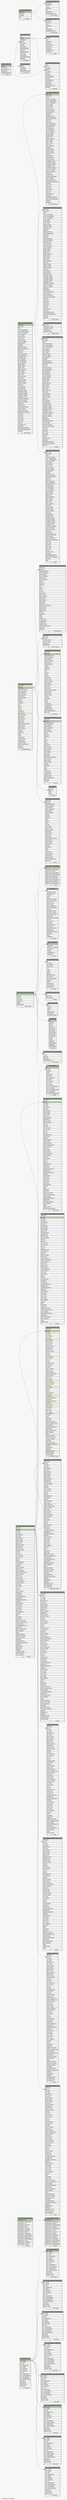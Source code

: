 // dot 2.38.0 on Windows 10 10.0
// SchemaSpy rev 590
digraph "largeImpliedRelationshipsDiagram" {
  graph [
    rankdir="RL"
    bgcolor="#f7f7f7"
    label="\nGenerated by SchemaSpy"
    labeljust="l"
    nodesep="0.18"
    ranksep="0.46"
    fontname="Helvetica"
    fontsize="11"
  ];
  node [
    fontname="Helvetica"
    fontsize="11"
    shape="plaintext"
  ];
  edge [
    arrowsize="0.8"
  ];
  "TBL_ACCOUNTMASTER" [
    label=<
    <TABLE BORDER="0" CELLBORDER="1" CELLSPACING="0" BGCOLOR="#ffffff">
      <TR><TD COLSPAN="3" BGCOLOR="#9bab96" ALIGN="CENTER">TBL_ACCOUNTMASTER</TD></TR>
      <TR><TD PORT="ACC_CODE" COLSPAN="3" BGCOLOR="#bed1b8" ALIGN="LEFT">ACC_CODE</TD></TR>
      <TR><TD PORT="ACC_NAME" COLSPAN="3" ALIGN="LEFT">ACC_NAME</TD></TR>
      <TR><TD PORT="ACC_NO" COLSPAN="3" ALIGN="LEFT">ACC_NO</TD></TR>
      <TR><TD PORT="ACC_BANKCODE" COLSPAN="3" ALIGN="LEFT">ACC_BANKCODE</TD></TR>
      <TR><TD PORT="ACC_BANK" COLSPAN="3" ALIGN="LEFT">ACC_BANK</TD></TR>
      <TR><TD PORT="ACC_BRANCH" COLSPAN="3" ALIGN="LEFT">ACC_BRANCH</TD></TR>
      <TR><TD PORT="ACC_BALANCE" COLSPAN="3" ALIGN="LEFT">ACC_BALANCE</TD></TR>
      <TR><TD PORT="ACC_CCY" COLSPAN="3" ALIGN="LEFT">ACC_CCY</TD></TR>
      <TR><TD PORT="ACC_CREATEDBY" COLSPAN="3" ALIGN="LEFT">ACC_CREATEDBY</TD></TR>
      <TR><TD PORT="ACC_CREATEDDATE" COLSPAN="3" ALIGN="LEFT">ACC_CREATEDDATE</TD></TR>
      <TR><TD PORT="ACC_MODIFIEDBY" COLSPAN="3" ALIGN="LEFT">ACC_MODIFIEDBY</TD></TR>
      <TR><TD PORT="ACC_MODIFIEDDATE" COLSPAN="3" ALIGN="LEFT">ACC_MODIFIEDDATE</TD></TR>
      <TR><TD PORT="RowStatus" COLSPAN="3" ALIGN="LEFT">RowStatus</TD></TR>
      <TR><TD PORT="DefaultFlag" COLSPAN="3" ALIGN="LEFT">DefaultFlag</TD></TR>
      <TR><TD PORT="AGENT_CODE" COLSPAN="3" ALIGN="LEFT">AGENT_CODE</TD></TR>
      <TR><TD ALIGN="LEFT" BGCOLOR="#f7f7f7">  </TD><TD ALIGN="RIGHT" BGCOLOR="#f7f7f7">541 rows</TD><TD ALIGN="RIGHT" BGCOLOR="#f7f7f7">  </TD></TR>
    </TABLE>>
    URL="tables/TBL_ACCOUNTMASTER.html"
    tooltip="TBL_ACCOUNTMASTER"
  ];
  "TBL_ACCOUNTMASTER_2016AUG25" [
    label=<
    <TABLE BORDER="0" CELLBORDER="1" CELLSPACING="0" BGCOLOR="#ffffff">
      <TR><TD COLSPAN="3" BGCOLOR="#9bab96" ALIGN="CENTER">TBL_ACCOUNTMASTER_2016AUG25</TD></TR>
      <TR><TD PORT="ACC_CODE" COLSPAN="3" ALIGN="LEFT">ACC_CODE</TD></TR>
      <TR><TD PORT="ACC_NAME" COLSPAN="3" ALIGN="LEFT">ACC_NAME</TD></TR>
      <TR><TD PORT="ACC_NO" COLSPAN="3" ALIGN="LEFT">ACC_NO</TD></TR>
      <TR><TD PORT="ACC_BANKCODE" COLSPAN="3" ALIGN="LEFT">ACC_BANKCODE</TD></TR>
      <TR><TD PORT="ACC_BANK" COLSPAN="3" ALIGN="LEFT">ACC_BANK</TD></TR>
      <TR><TD PORT="ACC_BRANCH" COLSPAN="3" ALIGN="LEFT">ACC_BRANCH</TD></TR>
      <TR><TD PORT="ACC_BALANCE" COLSPAN="3" ALIGN="LEFT">ACC_BALANCE</TD></TR>
      <TR><TD PORT="ACC_CCY" COLSPAN="3" ALIGN="LEFT">ACC_CCY</TD></TR>
      <TR><TD PORT="ACC_CREATEDBY" COLSPAN="3" ALIGN="LEFT">ACC_CREATEDBY</TD></TR>
      <TR><TD PORT="ACC_CREATEDDATE" COLSPAN="3" ALIGN="LEFT">ACC_CREATEDDATE</TD></TR>
      <TR><TD PORT="ACC_MODIFIEDBY" COLSPAN="3" ALIGN="LEFT">ACC_MODIFIEDBY</TD></TR>
      <TR><TD PORT="ACC_MODIFIEDDATE" COLSPAN="3" ALIGN="LEFT">ACC_MODIFIEDDATE</TD></TR>
      <TR><TD PORT="RowStatus" COLSPAN="3" ALIGN="LEFT">RowStatus</TD></TR>
      <TR><TD PORT="DefaultFlag" COLSPAN="3" ALIGN="LEFT">DefaultFlag</TD></TR>
      <TR><TD PORT="AGENT_CODE" COLSPAN="3" ALIGN="LEFT">AGENT_CODE</TD></TR>
      <TR><TD ALIGN="LEFT" BGCOLOR="#f7f7f7">  </TD><TD ALIGN="RIGHT" BGCOLOR="#f7f7f7">210 rows</TD><TD ALIGN="RIGHT" BGCOLOR="#f7f7f7">  </TD></TR>
    </TABLE>>
    URL="tables/TBL_ACCOUNTMASTER_2016AUG25.html"
    tooltip="TBL_ACCOUNTMASTER_2016AUG25"
  ];
  "TBL_ACCOUNTMASTER_2016AUGUST24" [
    label=<
    <TABLE BORDER="0" CELLBORDER="1" CELLSPACING="0" BGCOLOR="#ffffff">
      <TR><TD COLSPAN="3" BGCOLOR="#9bab96" ALIGN="CENTER">TBL_ACCOUNTMASTER_2016AUGUST24</TD></TR>
      <TR><TD PORT="ACC_CODE" COLSPAN="3" ALIGN="LEFT">ACC_CODE</TD></TR>
      <TR><TD PORT="ACC_NAME" COLSPAN="3" ALIGN="LEFT">ACC_NAME</TD></TR>
      <TR><TD PORT="ACC_NO" COLSPAN="3" ALIGN="LEFT">ACC_NO</TD></TR>
      <TR><TD PORT="ACC_BANKCODE" COLSPAN="3" ALIGN="LEFT">ACC_BANKCODE</TD></TR>
      <TR><TD PORT="ACC_BANK" COLSPAN="3" ALIGN="LEFT">ACC_BANK</TD></TR>
      <TR><TD PORT="ACC_BRANCH" COLSPAN="3" ALIGN="LEFT">ACC_BRANCH</TD></TR>
      <TR><TD PORT="ACC_BALANCE" COLSPAN="3" ALIGN="LEFT">ACC_BALANCE</TD></TR>
      <TR><TD PORT="ACC_CCY" COLSPAN="3" ALIGN="LEFT">ACC_CCY</TD></TR>
      <TR><TD PORT="ACC_CREATEDBY" COLSPAN="3" ALIGN="LEFT">ACC_CREATEDBY</TD></TR>
      <TR><TD PORT="ACC_CREATEDDATE" COLSPAN="3" ALIGN="LEFT">ACC_CREATEDDATE</TD></TR>
      <TR><TD PORT="ACC_MODIFIEDBY" COLSPAN="3" ALIGN="LEFT">ACC_MODIFIEDBY</TD></TR>
      <TR><TD PORT="ACC_MODIFIEDDATE" COLSPAN="3" ALIGN="LEFT">ACC_MODIFIEDDATE</TD></TR>
      <TR><TD PORT="RowStatus" COLSPAN="3" ALIGN="LEFT">RowStatus</TD></TR>
      <TR><TD PORT="DefaultFlag" COLSPAN="3" ALIGN="LEFT">DefaultFlag</TD></TR>
      <TR><TD PORT="AGENT_CODE" COLSPAN="3" ALIGN="LEFT">AGENT_CODE</TD></TR>
      <TR><TD ALIGN="LEFT" BGCOLOR="#f7f7f7">  </TD><TD ALIGN="RIGHT" BGCOLOR="#f7f7f7">210 rows</TD><TD ALIGN="RIGHT" BGCOLOR="#f7f7f7">  </TD></TR>
    </TABLE>>
    URL="tables/TBL_ACCOUNTMASTER_2016AUGUST24.html"
    tooltip="TBL_ACCOUNTMASTER_2016AUGUST24"
  ];
  "TBL_AccountMaster_30082016" [
    label=<
    <TABLE BORDER="0" CELLBORDER="1" CELLSPACING="0" BGCOLOR="#ffffff">
      <TR><TD COLSPAN="3" BGCOLOR="#9bab96" ALIGN="CENTER">TBL_AccountMaster_30082016</TD></TR>
      <TR><TD PORT="ACC_CODE" COLSPAN="3" ALIGN="LEFT">ACC_CODE</TD></TR>
      <TR><TD PORT="ACC_NAME" COLSPAN="3" ALIGN="LEFT">ACC_NAME</TD></TR>
      <TR><TD PORT="ACC_NO" COLSPAN="3" ALIGN="LEFT">ACC_NO</TD></TR>
      <TR><TD PORT="ACC_BANKCODE" COLSPAN="3" ALIGN="LEFT">ACC_BANKCODE</TD></TR>
      <TR><TD PORT="ACC_BANK" COLSPAN="3" ALIGN="LEFT">ACC_BANK</TD></TR>
      <TR><TD PORT="ACC_BRANCH" COLSPAN="3" ALIGN="LEFT">ACC_BRANCH</TD></TR>
      <TR><TD PORT="ACC_BALANCE" COLSPAN="3" ALIGN="LEFT">ACC_BALANCE</TD></TR>
      <TR><TD PORT="ACC_CCY" COLSPAN="3" ALIGN="LEFT">ACC_CCY</TD></TR>
      <TR><TD PORT="ACC_CREATEDBY" COLSPAN="3" ALIGN="LEFT">ACC_CREATEDBY</TD></TR>
      <TR><TD PORT="ACC_CREATEDDATE" COLSPAN="3" ALIGN="LEFT">ACC_CREATEDDATE</TD></TR>
      <TR><TD PORT="ACC_MODIFIEDBY" COLSPAN="3" ALIGN="LEFT">ACC_MODIFIEDBY</TD></TR>
      <TR><TD PORT="ACC_MODIFIEDDATE" COLSPAN="3" ALIGN="LEFT">ACC_MODIFIEDDATE</TD></TR>
      <TR><TD PORT="RowStatus" COLSPAN="3" ALIGN="LEFT">RowStatus</TD></TR>
      <TR><TD PORT="DefaultFlag" COLSPAN="3" ALIGN="LEFT">DefaultFlag</TD></TR>
      <TR><TD PORT="AGENT_CODE" COLSPAN="3" ALIGN="LEFT">AGENT_CODE</TD></TR>
      <TR><TD ALIGN="LEFT" BGCOLOR="#f7f7f7">  </TD><TD ALIGN="RIGHT" BGCOLOR="#f7f7f7">229 rows</TD><TD ALIGN="RIGHT" BGCOLOR="#f7f7f7">  </TD></TR>
    </TABLE>>
    URL="tables/TBL_AccountMaster_30082016.html"
    tooltip="TBL_AccountMaster_30082016"
  ];
  "TBL_ACCOUNTMASTER_B4_UPD_21APR2016" [
    label=<
    <TABLE BORDER="0" CELLBORDER="1" CELLSPACING="0" BGCOLOR="#ffffff">
      <TR><TD COLSPAN="3" BGCOLOR="#9bab96" ALIGN="CENTER">TBL_ACCOUNTMASTER_B4_UPD_21APR2016</TD></TR>
      <TR><TD PORT="ACC_CODE" COLSPAN="3" ALIGN="LEFT">ACC_CODE</TD></TR>
      <TR><TD PORT="ACC_NAME" COLSPAN="3" ALIGN="LEFT">ACC_NAME</TD></TR>
      <TR><TD PORT="ACC_NO" COLSPAN="3" ALIGN="LEFT">ACC_NO</TD></TR>
      <TR><TD PORT="ACC_BANKCODE" COLSPAN="3" ALIGN="LEFT">ACC_BANKCODE</TD></TR>
      <TR><TD PORT="ACC_BANK" COLSPAN="3" ALIGN="LEFT">ACC_BANK</TD></TR>
      <TR><TD PORT="ACC_BRANCH" COLSPAN="3" ALIGN="LEFT">ACC_BRANCH</TD></TR>
      <TR><TD PORT="ACC_BALANCE" COLSPAN="3" ALIGN="LEFT">ACC_BALANCE</TD></TR>
      <TR><TD PORT="ACC_CCY" COLSPAN="3" ALIGN="LEFT">ACC_CCY</TD></TR>
      <TR><TD PORT="ACC_CREATEDBY" COLSPAN="3" ALIGN="LEFT">ACC_CREATEDBY</TD></TR>
      <TR><TD PORT="ACC_CREATEDDATE" COLSPAN="3" ALIGN="LEFT">ACC_CREATEDDATE</TD></TR>
      <TR><TD PORT="ACC_MODIFIEDBY" COLSPAN="3" ALIGN="LEFT">ACC_MODIFIEDBY</TD></TR>
      <TR><TD PORT="ACC_MODIFIEDDATE" COLSPAN="3" ALIGN="LEFT">ACC_MODIFIEDDATE</TD></TR>
      <TR><TD PORT="RowStatus" COLSPAN="3" ALIGN="LEFT">RowStatus</TD></TR>
      <TR><TD PORT="DefaultFlag" COLSPAN="3" ALIGN="LEFT">DefaultFlag</TD></TR>
      <TR><TD PORT="AGENT_CODE" COLSPAN="3" ALIGN="LEFT">AGENT_CODE</TD></TR>
      <TR><TD ALIGN="LEFT" BGCOLOR="#f7f7f7">  </TD><TD ALIGN="RIGHT" BGCOLOR="#f7f7f7">396 rows</TD><TD ALIGN="RIGHT" BGCOLOR="#f7f7f7">  </TD></TR>
    </TABLE>>
    URL="tables/TBL_ACCOUNTMASTER_B4_UPD_21APR2016.html"
    tooltip="TBL_ACCOUNTMASTER_B4_UPD_21APR2016"
  ];
  "TBL_ACCOUNTMASTER_DELETED" [
    label=<
    <TABLE BORDER="0" CELLBORDER="1" CELLSPACING="0" BGCOLOR="#ffffff">
      <TR><TD COLSPAN="3" BGCOLOR="#9bab96" ALIGN="CENTER">TBL_ACCOUNTMASTER_DELETED</TD></TR>
      <TR><TD PORT="ACC_CODE" COLSPAN="3" BGCOLOR="#bed1b8" ALIGN="LEFT">ACC_CODE</TD></TR>
      <TR><TD PORT="ACC_NAME" COLSPAN="3" ALIGN="LEFT">ACC_NAME</TD></TR>
      <TR><TD PORT="ACC_NO" COLSPAN="3" ALIGN="LEFT">ACC_NO</TD></TR>
      <TR><TD PORT="ACC_BANKCODE" COLSPAN="3" ALIGN="LEFT">ACC_BANKCODE</TD></TR>
      <TR><TD PORT="ACC_BANK" COLSPAN="3" ALIGN="LEFT">ACC_BANK</TD></TR>
      <TR><TD PORT="ACC_BRANCH" COLSPAN="3" ALIGN="LEFT">ACC_BRANCH</TD></TR>
      <TR><TD PORT="ACC_BALANCE" COLSPAN="3" ALIGN="LEFT">ACC_BALANCE</TD></TR>
      <TR><TD PORT="ACC_CCY" COLSPAN="3" ALIGN="LEFT">ACC_CCY</TD></TR>
      <TR><TD PORT="ACC_CREATEDBY" COLSPAN="3" ALIGN="LEFT">ACC_CREATEDBY</TD></TR>
      <TR><TD PORT="ACC_CREATEDDATE" COLSPAN="3" ALIGN="LEFT">ACC_CREATEDDATE</TD></TR>
      <TR><TD PORT="ACC_MODIFIEDBY" COLSPAN="3" ALIGN="LEFT">ACC_MODIFIEDBY</TD></TR>
      <TR><TD PORT="ACC_MODIFIEDDATE" COLSPAN="3" ALIGN="LEFT">ACC_MODIFIEDDATE</TD></TR>
      <TR><TD PORT="RowStatus" COLSPAN="3" ALIGN="LEFT">RowStatus</TD></TR>
      <TR><TD PORT="DefaultFlag" COLSPAN="3" ALIGN="LEFT">DefaultFlag</TD></TR>
      <TR><TD PORT="AGENT_CODE" COLSPAN="3" ALIGN="LEFT">AGENT_CODE</TD></TR>
      <TR><TD ALIGN="LEFT" BGCOLOR="#f7f7f7">  </TD><TD ALIGN="RIGHT" BGCOLOR="#f7f7f7">94 rows</TD><TD ALIGN="RIGHT" BGCOLOR="#f7f7f7">  </TD></TR>
    </TABLE>>
    URL="tables/TBL_ACCOUNTMASTER_DELETED.html"
    tooltip="TBL_ACCOUNTMASTER_DELETED"
  ];
  "TBL_ACCOUNTMASTER_July2016" [
    label=<
    <TABLE BORDER="0" CELLBORDER="1" CELLSPACING="0" BGCOLOR="#ffffff">
      <TR><TD COLSPAN="3" BGCOLOR="#9bab96" ALIGN="CENTER">TBL_ACCOUNTMASTER_July2016</TD></TR>
      <TR><TD PORT="ACC_CODE" COLSPAN="3" ALIGN="LEFT">ACC_CODE</TD></TR>
      <TR><TD PORT="ACC_NAME" COLSPAN="3" ALIGN="LEFT">ACC_NAME</TD></TR>
      <TR><TD PORT="ACC_NO" COLSPAN="3" ALIGN="LEFT">ACC_NO</TD></TR>
      <TR><TD PORT="ACC_BANKCODE" COLSPAN="3" ALIGN="LEFT">ACC_BANKCODE</TD></TR>
      <TR><TD PORT="ACC_BANK" COLSPAN="3" ALIGN="LEFT">ACC_BANK</TD></TR>
      <TR><TD PORT="ACC_BRANCH" COLSPAN="3" ALIGN="LEFT">ACC_BRANCH</TD></TR>
      <TR><TD PORT="ACC_BALANCE" COLSPAN="3" ALIGN="LEFT">ACC_BALANCE</TD></TR>
      <TR><TD PORT="ACC_CCY" COLSPAN="3" ALIGN="LEFT">ACC_CCY</TD></TR>
      <TR><TD PORT="ACC_CREATEDBY" COLSPAN="3" ALIGN="LEFT">ACC_CREATEDBY</TD></TR>
      <TR><TD PORT="ACC_CREATEDDATE" COLSPAN="3" ALIGN="LEFT">ACC_CREATEDDATE</TD></TR>
      <TR><TD PORT="ACC_MODIFIEDBY" COLSPAN="3" ALIGN="LEFT">ACC_MODIFIEDBY</TD></TR>
      <TR><TD PORT="ACC_MODIFIEDDATE" COLSPAN="3" ALIGN="LEFT">ACC_MODIFIEDDATE</TD></TR>
      <TR><TD PORT="RowStatus" COLSPAN="3" ALIGN="LEFT">RowStatus</TD></TR>
      <TR><TD PORT="DefaultFlag" COLSPAN="3" ALIGN="LEFT">DefaultFlag</TD></TR>
      <TR><TD PORT="AGENT_CODE" COLSPAN="3" ALIGN="LEFT">AGENT_CODE</TD></TR>
      <TR><TD ALIGN="LEFT" BGCOLOR="#f7f7f7">  </TD><TD ALIGN="RIGHT" BGCOLOR="#f7f7f7">451 rows</TD><TD ALIGN="RIGHT" BGCOLOR="#f7f7f7">  </TD></TR>
    </TABLE>>
    URL="tables/TBL_ACCOUNTMASTER_July2016.html"
    tooltip="TBL_ACCOUNTMASTER_July2016"
  ];
  "TBL_ACCOUNTMASTER_OLD" [
    label=<
    <TABLE BORDER="0" CELLBORDER="1" CELLSPACING="0" BGCOLOR="#ffffff">
      <TR><TD COLSPAN="3" BGCOLOR="#9bab96" ALIGN="CENTER">TBL_ACCOUNTMASTER_OLD</TD></TR>
      <TR><TD PORT="ACC_CODE" COLSPAN="3" ALIGN="LEFT">ACC_CODE</TD></TR>
      <TR><TD PORT="ACC_NAME" COLSPAN="3" ALIGN="LEFT">ACC_NAME</TD></TR>
      <TR><TD PORT="ACC_NO" COLSPAN="3" ALIGN="LEFT">ACC_NO</TD></TR>
      <TR><TD PORT="ACC_BANKCODE" COLSPAN="3" ALIGN="LEFT">ACC_BANKCODE</TD></TR>
      <TR><TD PORT="ACC_BANK" COLSPAN="3" ALIGN="LEFT">ACC_BANK</TD></TR>
      <TR><TD PORT="ACC_BRANCH" COLSPAN="3" ALIGN="LEFT">ACC_BRANCH</TD></TR>
      <TR><TD PORT="ACC_BALANCE" COLSPAN="3" ALIGN="LEFT">ACC_BALANCE</TD></TR>
      <TR><TD PORT="ACC_CCY" COLSPAN="3" ALIGN="LEFT">ACC_CCY</TD></TR>
      <TR><TD PORT="ACC_CREATEDBY" COLSPAN="3" ALIGN="LEFT">ACC_CREATEDBY</TD></TR>
      <TR><TD PORT="ACC_CREATEDDATE" COLSPAN="3" ALIGN="LEFT">ACC_CREATEDDATE</TD></TR>
      <TR><TD PORT="ACC_MODIFIEDBY" COLSPAN="3" ALIGN="LEFT">ACC_MODIFIEDBY</TD></TR>
      <TR><TD PORT="ACC_MODIFIEDDATE" COLSPAN="3" ALIGN="LEFT">ACC_MODIFIEDDATE</TD></TR>
      <TR><TD PORT="RowStatus" COLSPAN="3" ALIGN="LEFT">RowStatus</TD></TR>
      <TR><TD PORT="DefaultFlag" COLSPAN="3" ALIGN="LEFT">DefaultFlag</TD></TR>
      <TR><TD PORT="AGENT_CODE" COLSPAN="3" ALIGN="LEFT">AGENT_CODE</TD></TR>
      <TR><TD ALIGN="LEFT" BGCOLOR="#f7f7f7">  </TD><TD ALIGN="RIGHT" BGCOLOR="#f7f7f7">220 rows</TD><TD ALIGN="RIGHT" BGCOLOR="#f7f7f7">  </TD></TR>
    </TABLE>>
    URL="tables/TBL_ACCOUNTMASTER_OLD.html"
    tooltip="TBL_ACCOUNTMASTER_OLD"
  ];
  "TBL_AGENTDEALING" [
    label=<
    <TABLE BORDER="0" CELLBORDER="1" CELLSPACING="0" BGCOLOR="#ffffff">
      <TR><TD COLSPAN="3" BGCOLOR="#9bab96" ALIGN="CENTER">TBL_AGENTDEALING</TD></TR>
      <TR><TD PORT="AGENTDEAL_ID" COLSPAN="3" BGCOLOR="#bed1b8" ALIGN="LEFT">AGENTDEAL_ID</TD></TR>
      <TR><TD PORT="AGENTDEAL_AGENTCODE" COLSPAN="3" ALIGN="LEFT">AGENTDEAL_AGENTCODE</TD></TR>
      <TR><TD PORT="AGENTDEAL_FROMCCY" COLSPAN="3" ALIGN="LEFT">AGENTDEAL_FROMCCY</TD></TR>
      <TR><TD PORT="AGENTDEAL_FROMAMOUNT" COLSPAN="3" ALIGN="LEFT">AGENTDEAL_FROMAMOUNT</TD></TR>
      <TR><TD PORT="AGENTDEAL_SGDRATE" COLSPAN="3" ALIGN="LEFT">AGENTDEAL_SGDRATE</TD></TR>
      <TR><TD PORT="AGENTDEAL_SGDAMOUNT" COLSPAN="3" ALIGN="LEFT">AGENTDEAL_SGDAMOUNT</TD></TR>
      <TR><TD PORT="AGENTDEAL_TOCCY" COLSPAN="3" ALIGN="LEFT">AGENTDEAL_TOCCY</TD></TR>
      <TR><TD PORT="AGENTDEAL_SELLRATE" COLSPAN="3" ALIGN="LEFT">AGENTDEAL_SELLRATE</TD></TR>
      <TR><TD PORT="AGENTDEAL_TORATE" COLSPAN="3" ALIGN="LEFT">AGENTDEAL_TORATE</TD></TR>
      <TR><TD PORT="AGENTDEAL_TOAMOUNT" COLSPAN="3" ALIGN="LEFT">AGENTDEAL_TOAMOUNT</TD></TR>
      <TR><TD PORT="AGENTDEAL_REMARKS" COLSPAN="3" ALIGN="LEFT">AGENTDEAL_REMARKS</TD></TR>
      <TR><TD PORT="AGENTDEAL_CREATEDBY" COLSPAN="3" ALIGN="LEFT">AGENTDEAL_CREATEDBY</TD></TR>
      <TR><TD PORT="AGENTDEAL_CREATEDDATE" COLSPAN="3" ALIGN="LEFT">AGENTDEAL_CREATEDDATE</TD></TR>
      <TR><TD PORT="AGENTDEAL_MODIFIEDBY" COLSPAN="3" ALIGN="LEFT">AGENTDEAL_MODIFIEDBY</TD></TR>
      <TR><TD PORT="AGENTDEAL_MODIFIEDDATE" COLSPAN="3" ALIGN="LEFT">AGENTDEAL_MODIFIEDDATE</TD></TR>
      <TR><TD ALIGN="LEFT" BGCOLOR="#f7f7f7">  </TD><TD ALIGN="RIGHT" BGCOLOR="#f7f7f7">4 rows</TD><TD ALIGN="RIGHT" BGCOLOR="#f7f7f7">  </TD></TR>
    </TABLE>>
    URL="tables/TBL_AGENTDEALING.html"
    tooltip="TBL_AGENTDEALING"
  ];
  "TBL_AGENTTXNMAPPING" [
    label=<
    <TABLE BORDER="0" CELLBORDER="1" CELLSPACING="0" BGCOLOR="#ffffff">
      <TR><TD COLSPAN="3" BGCOLOR="#9bab96" ALIGN="CENTER">TBL_AGENTTXNMAPPING</TD></TR>
      <TR><TD PORT="ID" COLSPAN="3" BGCOLOR="#bed1b8" ALIGN="LEFT">ID</TD></TR>
      <TR><TD PORT="AGENTTXN_AGENTCODE" COLSPAN="3" ALIGN="LEFT">AGENTTXN_AGENTCODE</TD></TR>
      <TR><TD PORT="AGENTTXN_ACCNO" COLSPAN="3" ALIGN="LEFT">AGENTTXN_ACCNO</TD></TR>
      <TR><TD PORT="AGENTTXN_CURBALANCE" COLSPAN="3" ALIGN="LEFT">AGENTTXN_CURBALANCE</TD></TR>
      <TR><TD PORT="AGENTTXN_TOTALAMOUNT" COLSPAN="3" ALIGN="LEFT">AGENTTXN_TOTALAMOUNT</TD></TR>
      <TR><TD PORT="AGENTTXN_NOOFTXNS" COLSPAN="3" ALIGN="LEFT">AGENTTXN_NOOFTXNS</TD></TR>
      <TR><TD PORT="AGENTTXN_CREATEDBY" COLSPAN="3" ALIGN="LEFT">AGENTTXN_CREATEDBY</TD></TR>
      <TR><TD PORT="AGENTTXN_CREATEDDATE" COLSPAN="3" ALIGN="LEFT">AGENTTXN_CREATEDDATE</TD></TR>
      <TR><TD PORT="AGENTTXN_MODIFIEDBY" COLSPAN="3" ALIGN="LEFT">AGENTTXN_MODIFIEDBY</TD></TR>
      <TR><TD PORT="AGENTTXN_MODIFIEDDATE" COLSPAN="3" ALIGN="LEFT">AGENTTXN_MODIFIEDDATE</TD></TR>
      <TR><TD ALIGN="LEFT" BGCOLOR="#f7f7f7">  </TD><TD ALIGN="RIGHT" BGCOLOR="#f7f7f7">1 row</TD><TD ALIGN="RIGHT" BGCOLOR="#f7f7f7">  </TD></TR>
    </TABLE>>
    URL="tables/TBL_AGENTTXNMAPPING.html"
    tooltip="TBL_AGENTTXNMAPPING"
  ];
  "TBL_AMLMATCH" [
    label=<
    <TABLE BORDER="0" CELLBORDER="1" CELLSPACING="0" BGCOLOR="#ffffff">
      <TR><TD COLSPAN="3" BGCOLOR="#9bab96" ALIGN="CENTER">TBL_AMLMATCH</TD></TR>
      <TR><TD PORT="Id" COLSPAN="3" BGCOLOR="#bed1b8" ALIGN="LEFT">Id</TD></TR>
      <TR><TD PORT="Trn_No" COLSPAN="3" ALIGN="LEFT">Trn_No</TD></TR>
      <TR><TD PORT="TempNo" COLSPAN="3" ALIGN="LEFT">TempNo</TD></TR>
      <TR><TD PORT="Name" COLSPAN="3" ALIGN="LEFT">Name</TD></TR>
      <TR><TD PORT="NameType" COLSPAN="3" ALIGN="LEFT">NameType</TD></TR>
      <TR><TD PORT="Aml_Score" COLSPAN="3" ALIGN="LEFT">Aml_Score</TD></TR>
      <TR><TD PORT="Aml_MatchType" COLSPAN="3" ALIGN="LEFT">Aml_MatchType</TD></TR>
      <TR><TD PORT="Aml_Name" COLSPAN="3" ALIGN="LEFT">Aml_Name</TD></TR>
      <TR><TD PORT="Aml_Country" COLSPAN="3" ALIGN="LEFT">Aml_Country</TD></TR>
      <TR><TD PORT="Aml_Title" COLSPAN="3" ALIGN="LEFT">Aml_Title</TD></TR>
      <TR><TD PORT="Aml_Gender" COLSPAN="3" ALIGN="LEFT">Aml_Gender</TD></TR>
      <TR><TD PORT="Aml_AlternateNames" COLSPAN="3" ALIGN="LEFT">Aml_AlternateNames</TD></TR>
      <TR><TD PORT="Aml_CreatedBy" COLSPAN="3" ALIGN="LEFT">Aml_CreatedBy</TD></TR>
      <TR><TD PORT="Aml_CreatedDateTime" COLSPAN="3" ALIGN="LEFT">Aml_CreatedDateTime</TD></TR>
      <TR><TD PORT="Aml_UpdatedBy" COLSPAN="3" ALIGN="LEFT">Aml_UpdatedBy</TD></TR>
      <TR><TD PORT="Aml_UpdatedDateTime" COLSPAN="3" ALIGN="LEFT">Aml_UpdatedDateTime</TD></TR>
      <TR><TD ALIGN="LEFT" BGCOLOR="#f7f7f7">  </TD><TD ALIGN="RIGHT" BGCOLOR="#f7f7f7">0 rows</TD><TD ALIGN="RIGHT" BGCOLOR="#f7f7f7">  </TD></TR>
    </TABLE>>
    URL="tables/TBL_AMLMATCH.html"
    tooltip="TBL_AMLMATCH"
  ];
  "TBL_BANKTT" [
    label=<
    <TABLE BORDER="0" CELLBORDER="1" CELLSPACING="0" BGCOLOR="#ffffff">
      <TR><TD COLSPAN="3" BGCOLOR="#9bab96" ALIGN="CENTER">TBL_BANKTT</TD></TR>
      <TR><TD PORT="ID" COLSPAN="3" ALIGN="LEFT">ID</TD></TR>
      <TR><TD PORT="Application_Type" COLSPAN="3" ALIGN="LEFT">Application_Type</TD></TR>
      <TR><TD PORT="Application_For" COLSPAN="3" ALIGN="LEFT">Application_For</TD></TR>
      <TR><TD PORT="Country" COLSPAN="3" ALIGN="LEFT">Country</TD></TR>
      <TR><TD PORT="ICNo" COLSPAN="3" ALIGN="LEFT">ICNo</TD></TR>
      <TR><TD PORT="Beneficiary_Name" COLSPAN="3" ALIGN="LEFT">Beneficiary_Name</TD></TR>
      <TR><TD PORT="Benficiary_Address" COLSPAN="3" ALIGN="LEFT">Benficiary_Address</TD></TR>
      <TR><TD PORT="Bene_AccNo" COLSPAN="3" ALIGN="LEFT">Bene_AccNo</TD></TR>
      <TR><TD PORT="SWIFT_Code" COLSPAN="3" ALIGN="LEFT">SWIFT_Code</TD></TR>
      <TR><TD PORT="Bene_BankName" COLSPAN="3" ALIGN="LEFT">Bene_BankName</TD></TR>
      <TR><TD PORT="Bene_BankAddress" COLSPAN="3" ALIGN="LEFT">Bene_BankAddress</TD></TR>
      <TR><TD PORT="Charges" COLSPAN="3" ALIGN="LEFT">Charges</TD></TR>
      <TR><TD PORT="Charges_Remarks" COLSPAN="3" ALIGN="LEFT">Charges_Remarks</TD></TR>
      <TR><TD PORT="Payment_Purpose" COLSPAN="3" ALIGN="LEFT">Payment_Purpose</TD></TR>
      <TR><TD PORT="Payment_Remarks" COLSPAN="3" ALIGN="LEFT">Payment_Remarks</TD></TR>
      <TR><TD PORT="PaymentBy" COLSPAN="3" ALIGN="LEFT">PaymentBy</TD></TR>
      <TR><TD PORT="PaymentBy_Remarks" COLSPAN="3" ALIGN="LEFT">PaymentBy_Remarks</TD></TR>
      <TR><TD PORT="Currency" COLSPAN="3" ALIGN="LEFT">Currency</TD></TR>
      <TR><TD PORT="Pay_Amount" COLSPAN="3" ALIGN="LEFT">Pay_Amount</TD></TR>
      <TR><TD PORT="Pay_Rate" COLSPAN="3" ALIGN="LEFT">Pay_Rate</TD></TR>
      <TR><TD PORT="Deal_Reference" COLSPAN="3" ALIGN="LEFT">Deal_Reference</TD></TR>
      <TR><TD PORT="Created_By" COLSPAN="3" ALIGN="LEFT">Created_By</TD></TR>
      <TR><TD PORT="Created_DateTime" COLSPAN="3" ALIGN="LEFT">Created_DateTime</TD></TR>
      <TR><TD PORT="Modified_By" COLSPAN="3" ALIGN="LEFT">Modified_By</TD></TR>
      <TR><TD PORT="Modified_DateTime" COLSPAN="3" ALIGN="LEFT">Modified_DateTime</TD></TR>
      <TR><TD PORT="ChequeNo" COLSPAN="3" ALIGN="LEFT">ChequeNo</TD></TR>
      <TR><TD PORT="Bank" COLSPAN="3" ALIGN="LEFT">Bank</TD></TR>
      <TR><TD PORT="DebitAcNo" COLSPAN="3" ALIGN="LEFT">DebitAcNo</TD></TR>
      <TR><TD ALIGN="LEFT" BGCOLOR="#f7f7f7">  </TD><TD ALIGN="RIGHT" BGCOLOR="#f7f7f7">9 rows</TD><TD ALIGN="RIGHT" BGCOLOR="#f7f7f7">  </TD></TR>
    </TABLE>>
    URL="tables/TBL_BANKTT.html"
    tooltip="TBL_BANKTT"
  ];
  "TBL_BENEFICIARY_DETAILS" [
    label=<
    <TABLE BORDER="0" CELLBORDER="1" CELLSPACING="0" BGCOLOR="#ffffff">
      <TR><TD COLSPAN="3" BGCOLOR="#9bab96" ALIGN="CENTER">TBL_BENEFICIARY_DETAILS</TD></TR>
      <TR><TD PORT="Remit_No" COLSPAN="3" BGCOLOR="#f4f7da" ALIGN="LEFT">Remit_No</TD></TR>
      <TR><TD PORT="Bene_No" COLSPAN="3" BGCOLOR="#bed1b8" ALIGN="LEFT">Bene_No</TD></TR>
      <TR><TD PORT="ModeOfDisbursal" COLSPAN="3" ALIGN="LEFT">ModeOfDisbursal</TD></TR>
      <TR><TD PORT="Bene_FirstName" COLSPAN="3" ALIGN="LEFT">Bene_FirstName</TD></TR>
      <TR><TD PORT="ChineseName" COLSPAN="3" ALIGN="LEFT">ChineseName</TD></TR>
      <TR><TD PORT="Bene_LastName" COLSPAN="3" ALIGN="LEFT">Bene_LastName</TD></TR>
      <TR><TD PORT="Bene_Name" COLSPAN="3" ALIGN="LEFT">Bene_Name</TD></TR>
      <TR><TD PORT="DATEOF_BIRTH" COLSPAN="3" ALIGN="LEFT">DATEOF_BIRTH</TD></TR>
      <TR><TD PORT="Gender" COLSPAN="3" ALIGN="LEFT">Gender</TD></TR>
      <TR><TD PORT="Address1" COLSPAN="3" ALIGN="LEFT">Address1</TD></TR>
      <TR><TD PORT="Address2" COLSPAN="3" ALIGN="LEFT">Address2</TD></TR>
      <TR><TD PORT="City" COLSPAN="3" ALIGN="LEFT">City</TD></TR>
      <TR><TD PORT="District" COLSPAN="3" ALIGN="LEFT">District</TD></TR>
      <TR><TD PORT="State" COLSPAN="3" ALIGN="LEFT">State</TD></TR>
      <TR><TD PORT="Country" COLSPAN="3" ALIGN="LEFT">Country</TD></TR>
      <TR><TD PORT="PostalCode" COLSPAN="3" ALIGN="LEFT">PostalCode</TD></TR>
      <TR><TD PORT="Bene_AccNo" COLSPAN="3" BGCOLOR="#f4f7da" ALIGN="LEFT">Bene_AccNo</TD></TR>
      <TR><TD PORT="Bene_AccType" COLSPAN="3" ALIGN="LEFT">Bene_AccType</TD></TR>
      <TR><TD PORT="Bene_Bank" COLSPAN="3" ALIGN="LEFT">Bene_Bank</TD></TR>
      <TR><TD PORT="Bene_Branch" COLSPAN="3" ALIGN="LEFT">Bene_Branch</TD></TR>
      <TR><TD PORT="BankCode" COLSPAN="3" ALIGN="LEFT">BankCode</TD></TR>
      <TR><TD PORT="Nationality" COLSPAN="3" ALIGN="LEFT">Nationality</TD></TR>
      <TR><TD PORT="Relationship_Remitter" COLSPAN="3" ALIGN="LEFT">Relationship_Remitter</TD></TR>
      <TR><TD PORT="Home_Phone" COLSPAN="3" ALIGN="LEFT">Home_Phone</TD></TR>
      <TR><TD PORT="Hand_Phone" COLSPAN="3" ALIGN="LEFT">Hand_Phone</TD></TR>
      <TR><TD PORT="Office_Phone" COLSPAN="3" ALIGN="LEFT">Office_Phone</TD></TR>
      <TR><TD PORT="EmailId" COLSPAN="3" ALIGN="LEFT">EmailId</TD></TR>
      <TR><TD PORT="Rowstatus" COLSPAN="3" ALIGN="LEFT">Rowstatus</TD></TR>
      <TR><TD PORT="Flag1" COLSPAN="3" ALIGN="LEFT">Flag1</TD></TR>
      <TR><TD PORT="Flag2" COLSPAN="3" ALIGN="LEFT">Flag2</TD></TR>
      <TR><TD PORT="Created_By" COLSPAN="3" ALIGN="LEFT">Created_By</TD></TR>
      <TR><TD PORT="Created_Date" COLSPAN="3" ALIGN="LEFT">Created_Date</TD></TR>
      <TR><TD PORT="Updated_By" COLSPAN="3" ALIGN="LEFT">Updated_By</TD></TR>
      <TR><TD PORT="Updated_Date" COLSPAN="3" ALIGN="LEFT">Updated_Date</TD></TR>
      <TR><TD PORT="Bene_FailureReason" COLSPAN="3" ALIGN="LEFT">Bene_FailureReason</TD></TR>
      <TR><TD PORT="Bene_KYC" COLSPAN="3" ALIGN="LEFT">Bene_KYC</TD></TR>
      <TR><TD PORT="Smallcity" COLSPAN="3" ALIGN="LEFT">Smallcity</TD></TR>
      <TR><TD ALIGN="LEFT" BGCOLOR="#f7f7f7">  </TD><TD ALIGN="RIGHT" BGCOLOR="#f7f7f7">984,680 rows</TD><TD ALIGN="RIGHT" BGCOLOR="#f7f7f7">  </TD></TR>
    </TABLE>>
    URL="tables/TBL_BENEFICIARY_DETAILS.html"
    tooltip="TBL_BENEFICIARY_DETAILS"
  ];
  "TBL_BENEFICIARY_DETAILS_DELETED_HIS_JUN2016" [
    label=<
    <TABLE BORDER="0" CELLBORDER="1" CELLSPACING="0" BGCOLOR="#ffffff">
      <TR><TD COLSPAN="3" BGCOLOR="#9bab96" ALIGN="CENTER">TBL_BENEFICIARY_DETAILS_DELETED_HIS_JUN2016</TD></TR>
      <TR><TD PORT="Remit_No" COLSPAN="3" ALIGN="LEFT">Remit_No</TD></TR>
      <TR><TD PORT="Bene_No" COLSPAN="3" ALIGN="LEFT">Bene_No</TD></TR>
      <TR><TD PORT="ModeOfDisbursal" COLSPAN="3" ALIGN="LEFT">ModeOfDisbursal</TD></TR>
      <TR><TD PORT="Bene_FirstName" COLSPAN="3" ALIGN="LEFT">Bene_FirstName</TD></TR>
      <TR><TD PORT="ChineseName" COLSPAN="3" ALIGN="LEFT">ChineseName</TD></TR>
      <TR><TD PORT="Bene_LastName" COLSPAN="3" ALIGN="LEFT">Bene_LastName</TD></TR>
      <TR><TD PORT="Bene_Name" COLSPAN="3" ALIGN="LEFT">Bene_Name</TD></TR>
      <TR><TD PORT="DATEOF_BIRTH" COLSPAN="3" ALIGN="LEFT">DATEOF_BIRTH</TD></TR>
      <TR><TD PORT="Gender" COLSPAN="3" ALIGN="LEFT">Gender</TD></TR>
      <TR><TD PORT="Address1" COLSPAN="3" ALIGN="LEFT">Address1</TD></TR>
      <TR><TD PORT="Address2" COLSPAN="3" ALIGN="LEFT">Address2</TD></TR>
      <TR><TD PORT="City" COLSPAN="3" ALIGN="LEFT">City</TD></TR>
      <TR><TD PORT="District" COLSPAN="3" ALIGN="LEFT">District</TD></TR>
      <TR><TD PORT="State" COLSPAN="3" ALIGN="LEFT">State</TD></TR>
      <TR><TD PORT="Country" COLSPAN="3" ALIGN="LEFT">Country</TD></TR>
      <TR><TD PORT="PostalCode" COLSPAN="3" ALIGN="LEFT">PostalCode</TD></TR>
      <TR><TD PORT="Bene_AccNo" COLSPAN="3" ALIGN="LEFT">Bene_AccNo</TD></TR>
      <TR><TD PORT="Bene_AccType" COLSPAN="3" ALIGN="LEFT">Bene_AccType</TD></TR>
      <TR><TD PORT="Bene_Bank" COLSPAN="3" ALIGN="LEFT">Bene_Bank</TD></TR>
      <TR><TD PORT="Bene_Branch" COLSPAN="3" ALIGN="LEFT">Bene_Branch</TD></TR>
      <TR><TD PORT="BankCode" COLSPAN="3" ALIGN="LEFT">BankCode</TD></TR>
      <TR><TD PORT="Nationality" COLSPAN="3" ALIGN="LEFT">Nationality</TD></TR>
      <TR><TD PORT="Relationship_Remitter" COLSPAN="3" ALIGN="LEFT">Relationship_Remitter</TD></TR>
      <TR><TD PORT="Home_Phone" COLSPAN="3" ALIGN="LEFT">Home_Phone</TD></TR>
      <TR><TD PORT="Hand_Phone" COLSPAN="3" ALIGN="LEFT">Hand_Phone</TD></TR>
      <TR><TD PORT="Office_Phone" COLSPAN="3" ALIGN="LEFT">Office_Phone</TD></TR>
      <TR><TD PORT="EmailId" COLSPAN="3" ALIGN="LEFT">EmailId</TD></TR>
      <TR><TD PORT="Rowstatus" COLSPAN="3" ALIGN="LEFT">Rowstatus</TD></TR>
      <TR><TD PORT="Flag1" COLSPAN="3" ALIGN="LEFT">Flag1</TD></TR>
      <TR><TD PORT="Flag2" COLSPAN="3" ALIGN="LEFT">Flag2</TD></TR>
      <TR><TD PORT="Created_By" COLSPAN="3" ALIGN="LEFT">Created_By</TD></TR>
      <TR><TD PORT="Created_Date" COLSPAN="3" ALIGN="LEFT">Created_Date</TD></TR>
      <TR><TD PORT="Updated_By" COLSPAN="3" ALIGN="LEFT">Updated_By</TD></TR>
      <TR><TD PORT="Updated_Date" COLSPAN="3" ALIGN="LEFT">Updated_Date</TD></TR>
      <TR><TD PORT="Bene_FailureReason" COLSPAN="3" ALIGN="LEFT">Bene_FailureReason</TD></TR>
      <TR><TD PORT="Bene_KYC" COLSPAN="3" ALIGN="LEFT">Bene_KYC</TD></TR>
      <TR><TD PORT="Smallcity" COLSPAN="3" ALIGN="LEFT">Smallcity</TD></TR>
      <TR><TD ALIGN="LEFT" BGCOLOR="#f7f7f7">  </TD><TD ALIGN="RIGHT" BGCOLOR="#f7f7f7">27,522 rows</TD><TD ALIGN="RIGHT" BGCOLOR="#f7f7f7">  </TD></TR>
    </TABLE>>
    URL="tables/TBL_BENEFICIARY_DETAILS_DELETED_HIS_JUN2016.html"
    tooltip="TBL_BENEFICIARY_DETAILS_DELETED_HIS_JUN2016"
  ];
  "TBL_BENEFICIARY_DETAILS_HISTORY" [
    label=<
    <TABLE BORDER="0" CELLBORDER="1" CELLSPACING="0" BGCOLOR="#ffffff">
      <TR><TD COLSPAN="3" BGCOLOR="#9bab96" ALIGN="CENTER">TBL_BENEFICIARY_DETAILS_HISTORY</TD></TR>
      <TR><TD PORT="Remit_No" COLSPAN="3" ALIGN="LEFT">Remit_No</TD></TR>
      <TR><TD PORT="Bene_No" COLSPAN="3" ALIGN="LEFT">Bene_No</TD></TR>
      <TR><TD PORT="Previous_Value" COLSPAN="3" ALIGN="LEFT">Previous_Value</TD></TR>
      <TR><TD PORT="Current_Value" COLSPAN="3" ALIGN="LEFT">Current_Value</TD></TR>
      <TR><TD PORT="Updated_By" COLSPAN="3" ALIGN="LEFT">Updated_By</TD></TR>
      <TR><TD PORT="UpdateTime" COLSPAN="3" ALIGN="LEFT">UpdateTime</TD></TR>
      <TR><TD ALIGN="LEFT" BGCOLOR="#f7f7f7">  </TD><TD ALIGN="RIGHT" BGCOLOR="#f7f7f7">321,157 rows</TD><TD ALIGN="RIGHT" BGCOLOR="#f7f7f7">  </TD></TR>
    </TABLE>>
    URL="tables/TBL_BENEFICIARY_DETAILS_HISTORY.html"
    tooltip="TBL_BENEFICIARY_DETAILS_HISTORY"
  ];
  "TBL_BENEFICIARY_DETAILS_IN" [
    label=<
    <TABLE BORDER="0" CELLBORDER="1" CELLSPACING="0" BGCOLOR="#ffffff">
      <TR><TD COLSPAN="3" BGCOLOR="#9bab96" ALIGN="CENTER">TBL_BENEFICIARY_DETAILS_IN</TD></TR>
      <TR><TD PORT="Remit_No" COLSPAN="3" ALIGN="LEFT">Remit_No</TD></TR>
      <TR><TD PORT="Bene_No" COLSPAN="3" BGCOLOR="#bed1b8" ALIGN="LEFT">Bene_No</TD></TR>
      <TR><TD PORT="ModeOfDisbursal" COLSPAN="3" ALIGN="LEFT">ModeOfDisbursal</TD></TR>
      <TR><TD PORT="Bene_FirstName" COLSPAN="3" ALIGN="LEFT">Bene_FirstName</TD></TR>
      <TR><TD PORT="ChineseName" COLSPAN="3" ALIGN="LEFT">ChineseName</TD></TR>
      <TR><TD PORT="Bene_LastName" COLSPAN="3" ALIGN="LEFT">Bene_LastName</TD></TR>
      <TR><TD PORT="Bene_Name" COLSPAN="3" ALIGN="LEFT">Bene_Name</TD></TR>
      <TR><TD PORT="DATEOF_BIRTH" COLSPAN="3" ALIGN="LEFT">DATEOF_BIRTH</TD></TR>
      <TR><TD PORT="Gender" COLSPAN="3" ALIGN="LEFT">Gender</TD></TR>
      <TR><TD PORT="Address1" COLSPAN="3" ALIGN="LEFT">Address1</TD></TR>
      <TR><TD PORT="Address2" COLSPAN="3" ALIGN="LEFT">Address2</TD></TR>
      <TR><TD PORT="City" COLSPAN="3" ALIGN="LEFT">City</TD></TR>
      <TR><TD PORT="District" COLSPAN="3" ALIGN="LEFT">District</TD></TR>
      <TR><TD PORT="State" COLSPAN="3" ALIGN="LEFT">State</TD></TR>
      <TR><TD PORT="Country" COLSPAN="3" ALIGN="LEFT">Country</TD></TR>
      <TR><TD PORT="PostalCode" COLSPAN="3" ALIGN="LEFT">PostalCode</TD></TR>
      <TR><TD PORT="Bene_AccNo" COLSPAN="3" ALIGN="LEFT">Bene_AccNo</TD></TR>
      <TR><TD PORT="Bene_AccType" COLSPAN="3" ALIGN="LEFT">Bene_AccType</TD></TR>
      <TR><TD PORT="Bene_Bank" COLSPAN="3" ALIGN="LEFT">Bene_Bank</TD></TR>
      <TR><TD PORT="Bene_Branch" COLSPAN="3" ALIGN="LEFT">Bene_Branch</TD></TR>
      <TR><TD PORT="BankCode" COLSPAN="3" ALIGN="LEFT">BankCode</TD></TR>
      <TR><TD PORT="Nationality" COLSPAN="3" ALIGN="LEFT">Nationality</TD></TR>
      <TR><TD PORT="Relationship_Remitter" COLSPAN="3" ALIGN="LEFT">Relationship_Remitter</TD></TR>
      <TR><TD PORT="Home_Phone" COLSPAN="3" ALIGN="LEFT">Home_Phone</TD></TR>
      <TR><TD PORT="Hand_Phone" COLSPAN="3" ALIGN="LEFT">Hand_Phone</TD></TR>
      <TR><TD PORT="Office_Phone" COLSPAN="3" ALIGN="LEFT">Office_Phone</TD></TR>
      <TR><TD PORT="EmailId" COLSPAN="3" ALIGN="LEFT">EmailId</TD></TR>
      <TR><TD PORT="Rowstatus" COLSPAN="3" ALIGN="LEFT">Rowstatus</TD></TR>
      <TR><TD PORT="Flag1" COLSPAN="3" ALIGN="LEFT">Flag1</TD></TR>
      <TR><TD PORT="Flag2" COLSPAN="3" ALIGN="LEFT">Flag2</TD></TR>
      <TR><TD PORT="Created_By" COLSPAN="3" ALIGN="LEFT">Created_By</TD></TR>
      <TR><TD PORT="Created_Date" COLSPAN="3" ALIGN="LEFT">Created_Date</TD></TR>
      <TR><TD PORT="Updated_By" COLSPAN="3" ALIGN="LEFT">Updated_By</TD></TR>
      <TR><TD PORT="Updated_Date" COLSPAN="3" ALIGN="LEFT">Updated_Date</TD></TR>
      <TR><TD PORT="Bene_FailureReason" COLSPAN="3" ALIGN="LEFT">Bene_FailureReason</TD></TR>
      <TR><TD PORT="Bene_KYC" COLSPAN="3" ALIGN="LEFT">Bene_KYC</TD></TR>
      <TR><TD ALIGN="LEFT" BGCOLOR="#f7f7f7">  </TD><TD ALIGN="RIGHT" BGCOLOR="#f7f7f7">1,718 rows</TD><TD ALIGN="RIGHT" BGCOLOR="#f7f7f7">  </TD></TR>
    </TABLE>>
    URL="tables/TBL_BENEFICIARY_DETAILS_IN.html"
    tooltip="TBL_BENEFICIARY_DETAILS_IN"
  ];
  "TBL_BENEFICIARY_DETAILS_MAS" [
    label=<
    <TABLE BORDER="0" CELLBORDER="1" CELLSPACING="0" BGCOLOR="#ffffff">
      <TR><TD COLSPAN="3" BGCOLOR="#9bab96" ALIGN="CENTER">TBL_BENEFICIARY_DETAILS_MAS</TD></TR>
      <TR><TD PORT="Remit_No" COLSPAN="3" ALIGN="LEFT">Remit_No</TD></TR>
      <TR><TD PORT="Bene_No" COLSPAN="3" BGCOLOR="#bed1b8" ALIGN="LEFT">Bene_No</TD></TR>
      <TR><TD PORT="ModeOfDisbursal" COLSPAN="3" ALIGN="LEFT">ModeOfDisbursal</TD></TR>
      <TR><TD PORT="Bene_FirstName" COLSPAN="3" ALIGN="LEFT">Bene_FirstName</TD></TR>
      <TR><TD PORT="ChineseName" COLSPAN="3" ALIGN="LEFT">ChineseName</TD></TR>
      <TR><TD PORT="Bene_LastName" COLSPAN="3" ALIGN="LEFT">Bene_LastName</TD></TR>
      <TR><TD PORT="Bene_Name" COLSPAN="3" ALIGN="LEFT">Bene_Name</TD></TR>
      <TR><TD PORT="DATEOF_BIRTH" COLSPAN="3" ALIGN="LEFT">DATEOF_BIRTH</TD></TR>
      <TR><TD PORT="Gender" COLSPAN="3" ALIGN="LEFT">Gender</TD></TR>
      <TR><TD PORT="Address1" COLSPAN="3" ALIGN="LEFT">Address1</TD></TR>
      <TR><TD PORT="Address2" COLSPAN="3" ALIGN="LEFT">Address2</TD></TR>
      <TR><TD PORT="City" COLSPAN="3" ALIGN="LEFT">City</TD></TR>
      <TR><TD PORT="District" COLSPAN="3" ALIGN="LEFT">District</TD></TR>
      <TR><TD PORT="State" COLSPAN="3" ALIGN="LEFT">State</TD></TR>
      <TR><TD PORT="Country" COLSPAN="3" ALIGN="LEFT">Country</TD></TR>
      <TR><TD PORT="PostalCode" COLSPAN="3" ALIGN="LEFT">PostalCode</TD></TR>
      <TR><TD PORT="Bene_AccNo" COLSPAN="3" ALIGN="LEFT">Bene_AccNo</TD></TR>
      <TR><TD PORT="Bene_AccType" COLSPAN="3" ALIGN="LEFT">Bene_AccType</TD></TR>
      <TR><TD PORT="Bene_Bank" COLSPAN="3" ALIGN="LEFT">Bene_Bank</TD></TR>
      <TR><TD PORT="Bene_Branch" COLSPAN="3" ALIGN="LEFT">Bene_Branch</TD></TR>
      <TR><TD PORT="BankCode" COLSPAN="3" ALIGN="LEFT">BankCode</TD></TR>
      <TR><TD PORT="Nationality" COLSPAN="3" ALIGN="LEFT">Nationality</TD></TR>
      <TR><TD PORT="Relationship_Remitter" COLSPAN="3" ALIGN="LEFT">Relationship_Remitter</TD></TR>
      <TR><TD PORT="Home_Phone" COLSPAN="3" ALIGN="LEFT">Home_Phone</TD></TR>
      <TR><TD PORT="Hand_Phone" COLSPAN="3" ALIGN="LEFT">Hand_Phone</TD></TR>
      <TR><TD PORT="Office_Phone" COLSPAN="3" ALIGN="LEFT">Office_Phone</TD></TR>
      <TR><TD PORT="EmailId" COLSPAN="3" ALIGN="LEFT">EmailId</TD></TR>
      <TR><TD PORT="Rowstatus" COLSPAN="3" ALIGN="LEFT">Rowstatus</TD></TR>
      <TR><TD PORT="Flag1" COLSPAN="3" ALIGN="LEFT">Flag1</TD></TR>
      <TR><TD PORT="Flag2" COLSPAN="3" ALIGN="LEFT">Flag2</TD></TR>
      <TR><TD PORT="Created_By" COLSPAN="3" ALIGN="LEFT">Created_By</TD></TR>
      <TR><TD PORT="Created_Date" COLSPAN="3" ALIGN="LEFT">Created_Date</TD></TR>
      <TR><TD PORT="Updated_By" COLSPAN="3" ALIGN="LEFT">Updated_By</TD></TR>
      <TR><TD PORT="Updated_Date" COLSPAN="3" ALIGN="LEFT">Updated_Date</TD></TR>
      <TR><TD PORT="Bene_FailureReason" COLSPAN="3" ALIGN="LEFT">Bene_FailureReason</TD></TR>
      <TR><TD PORT="Bene_KYC" COLSPAN="3" ALIGN="LEFT">Bene_KYC</TD></TR>
      <TR><TD PORT="Smallcity" COLSPAN="3" ALIGN="LEFT">Smallcity</TD></TR>
      <TR><TD ALIGN="LEFT" BGCOLOR="#f7f7f7">  </TD><TD ALIGN="RIGHT" BGCOLOR="#f7f7f7">0 rows</TD><TD ALIGN="RIGHT" BGCOLOR="#f7f7f7">  </TD></TR>
    </TABLE>>
    URL="tables/TBL_BENEFICIARY_DETAILS_MAS.html"
    tooltip="TBL_BENEFICIARY_DETAILS_MAS"
  ];
  "TBL_CUSTOMERDETAILS" [
    label=<
    <TABLE BORDER="0" CELLBORDER="1" CELLSPACING="0" BGCOLOR="#ffffff">
      <TR><TD COLSPAN="3" BGCOLOR="#9bab96" ALIGN="CENTER">TBL_CUSTOMERDETAILS</TD></TR>
      <TR><TD PORT="CUST_NO" COLSPAN="3" BGCOLOR="#bed1b8" ALIGN="LEFT">CUST_NO</TD></TR>
      <TR><TD PORT="REG_DATE" COLSPAN="3" ALIGN="LEFT">REG_DATE</TD></TR>
      <TR><TD PORT="TITLE" COLSPAN="3" ALIGN="LEFT">TITLE</TD></TR>
      <TR><TD PORT="CUST_FIRSTNAME" COLSPAN="3" ALIGN="LEFT">CUST_FIRSTNAME</TD></TR>
      <TR><TD PORT="CUST_MIDDLENAME" COLSPAN="3" ALIGN="LEFT">CUST_MIDDLENAME</TD></TR>
      <TR><TD PORT="CUST_LASTNAME" COLSPAN="3" ALIGN="LEFT">CUST_LASTNAME</TD></TR>
      <TR><TD PORT="CUST_NAME" COLSPAN="3" ALIGN="LEFT">CUST_NAME</TD></TR>
      <TR><TD PORT="LOCATION_ID" COLSPAN="3" ALIGN="LEFT">LOCATION_ID</TD></TR>
      <TR><TD PORT="CUST_TYPE" COLSPAN="3" ALIGN="LEFT">CUST_TYPE</TD></TR>
      <TR><TD PORT="DATEOF_BIRTH" COLSPAN="3" ALIGN="LEFT">DATEOF_BIRTH</TD></TR>
      <TR><TD PORT="PLACEOF_BIRTH" COLSPAN="3" ALIGN="LEFT">PLACEOF_BIRTH</TD></TR>
      <TR><TD PORT="NATIONALITY" COLSPAN="3" ALIGN="LEFT">NATIONALITY</TD></TR>
      <TR><TD PORT="GENDER" COLSPAN="3" ALIGN="LEFT">GENDER</TD></TR>
      <TR><TD PORT="MARITALSTATUS" COLSPAN="3" ALIGN="LEFT">MARITALSTATUS</TD></TR>
      <TR><TD PORT="NOOFDEPENDENTS" COLSPAN="3" ALIGN="LEFT">NOOFDEPENDENTS</TD></TR>
      <TR><TD PORT="PASSTYPE" COLSPAN="3" ALIGN="LEFT">PASSTYPE</TD></TR>
      <TR><TD PORT="PASS_NO" COLSPAN="3" ALIGN="LEFT">PASS_NO</TD></TR>
      <TR><TD PORT="PASS_ISSUEDATE" COLSPAN="3" ALIGN="LEFT">PASS_ISSUEDATE</TD></TR>
      <TR><TD PORT="PASS_EXPIRYDATE" COLSPAN="3" ALIGN="LEFT">PASS_EXPIRYDATE</TD></TR>
      <TR><TD PORT="PASSPORT_NO" COLSPAN="3" ALIGN="LEFT">PASSPORT_NO</TD></TR>
      <TR><TD PORT="PP_ISSUEDATE" COLSPAN="3" ALIGN="LEFT">PP_ISSUEDATE</TD></TR>
      <TR><TD PORT="PP_EXPIRYDATE" COLSPAN="3" ALIGN="LEFT">PP_EXPIRYDATE</TD></TR>
      <TR><TD PORT="PP_PLACEISSUE" COLSPAN="3" ALIGN="LEFT">PP_PLACEISSUE</TD></TR>
      <TR><TD PORT="PERM_ADDR1" COLSPAN="3" ALIGN="LEFT">PERM_ADDR1</TD></TR>
      <TR><TD PORT="PERM_ADDR2" COLSPAN="3" ALIGN="LEFT">PERM_ADDR2</TD></TR>
      <TR><TD PORT="PERM_CTRY" COLSPAN="3" ALIGN="LEFT">PERM_CTRY</TD></TR>
      <TR><TD PORT="PERM_PINCODE" COLSPAN="3" ALIGN="LEFT">PERM_PINCODE</TD></TR>
      <TR><TD PORT="MAIL_ADDR1" COLSPAN="3" ALIGN="LEFT">MAIL_ADDR1</TD></TR>
      <TR><TD PORT="MAIL_ADDR2" COLSPAN="3" ALIGN="LEFT">MAIL_ADDR2</TD></TR>
      <TR><TD PORT="MAIL_CTRY" COLSPAN="3" ALIGN="LEFT">MAIL_CTRY</TD></TR>
      <TR><TD PORT="MAIL_PINCODE" COLSPAN="3" ALIGN="LEFT">MAIL_PINCODE</TD></TR>
      <TR><TD PORT="STDCODE" COLSPAN="3" ALIGN="LEFT">STDCODE</TD></TR>
      <TR><TD PORT="HOME_PHONE" COLSPAN="3" ALIGN="LEFT">HOME_PHONE</TD></TR>
      <TR><TD PORT="HAND_PHONE" COLSPAN="3" ALIGN="LEFT">HAND_PHONE</TD></TR>
      <TR><TD PORT="OFFICE_PHONE" COLSPAN="3" ALIGN="LEFT">OFFICE_PHONE</TD></TR>
      <TR><TD PORT="EMAIL_ID" COLSPAN="3" ALIGN="LEFT">EMAIL_ID</TD></TR>
      <TR><TD PORT="OCCUPATION" COLSPAN="3" ALIGN="LEFT">OCCUPATION</TD></TR>
      <TR><TD PORT="DESIGNATION" COLSPAN="3" ALIGN="LEFT">DESIGNATION</TD></TR>
      <TR><TD PORT="QUALIFICATION" COLSPAN="3" ALIGN="LEFT">QUALIFICATION</TD></TR>
      <TR><TD PORT="COMPANY_NAME" COLSPAN="3" ALIGN="LEFT">COMPANY_NAME</TD></TR>
      <TR><TD PORT="COMPANY_ADDR1" COLSPAN="3" ALIGN="LEFT">COMPANY_ADDR1</TD></TR>
      <TR><TD PORT="COMPANY_ADDR2" COLSPAN="3" ALIGN="LEFT">COMPANY_ADDR2</TD></TR>
      <TR><TD PORT="COMPANY_CTRY" COLSPAN="3" ALIGN="LEFT">COMPANY_CTRY</TD></TR>
      <TR><TD PORT="COMPANY_PINCODE" COLSPAN="3" ALIGN="LEFT">COMPANY_PINCODE</TD></TR>
      <TR><TD PORT="CUST_CATEGORY" COLSPAN="3" ALIGN="LEFT">CUST_CATEGORY</TD></TR>
      <TR><TD PORT="ANNUAL_INCOME" COLSPAN="3" ALIGN="LEFT">ANNUAL_INCOME</TD></TR>
      <TR><TD PORT="Rowstatus" COLSPAN="3" ALIGN="LEFT">Rowstatus</TD></TR>
      <TR><TD PORT="UPDATED_BY" COLSPAN="3" ALIGN="LEFT">UPDATED_BY</TD></TR>
      <TR><TD PORT="UPDATEDDATETIME" COLSPAN="3" ALIGN="LEFT">UPDATEDDATETIME</TD></TR>
      <TR><TD PORT="Card_SerialNo" COLSPAN="3" ALIGN="LEFT">Card_SerialNo</TD></TR>
      <TR><TD PORT="Deactivated_Date" COLSPAN="3" ALIGN="LEFT">Deactivated_Date</TD></TR>
      <TR><TD PORT="Deactivation_Remarks" COLSPAN="3" ALIGN="LEFT">Deactivation_Remarks</TD></TR>
      <TR><TD PORT="PrintFlag" COLSPAN="3" ALIGN="LEFT">PrintFlag</TD></TR>
      <TR><TD PORT="AGE_CALC" COLSPAN="3" ALIGN="LEFT">AGE_CALC</TD></TR>
      <TR><TD PORT="Password" COLSPAN="3" ALIGN="LEFT">Password</TD></TR>
      <TR><TD PORT="First_Login" COLSPAN="3" ALIGN="LEFT">First_Login</TD></TR>
      <TR><TD PORT="Auth_Req" COLSPAN="3" ALIGN="LEFT">Auth_Req</TD></TR>
      <TR><TD PORT="Auth_ID" COLSPAN="3" ALIGN="LEFT">Auth_ID</TD></TR>
      <TR><TD PORT="PassType_Oth" COLSPAN="3" ALIGN="LEFT">PassType_Oth</TD></TR>
      <TR><TD PORT="KycStatus" COLSPAN="3" ALIGN="LEFT">KycStatus</TD></TR>
      <TR><TD PORT="ORSMIGRATIONFLAG" COLSPAN="3" ALIGN="LEFT">ORSMIGRATIONFLAG</TD></TR>
      <TR><TD PORT="AMLauthorizedatetime" COLSPAN="3" ALIGN="LEFT">AMLauthorizedatetime</TD></TR>
      <TR><TD PORT="Remarks" COLSPAN="3" ALIGN="LEFT">Remarks</TD></TR>
      <TR><TD PORT="HighRisk" COLSPAN="3" ALIGN="LEFT">HighRisk</TD></TR>
      <TR><TD ALIGN="LEFT" BGCOLOR="#f7f7f7">  </TD><TD ALIGN="RIGHT" BGCOLOR="#f7f7f7">514,671 rows</TD><TD ALIGN="RIGHT" BGCOLOR="#f7f7f7">  </TD></TR>
    </TABLE>>
    URL="tables/TBL_CUSTOMERDETAILS.html"
    tooltip="TBL_CUSTOMERDETAILS"
  ];
  "TBL_CUSTOMERDETAILS_Duplicate" [
    label=<
    <TABLE BORDER="0" CELLBORDER="1" CELLSPACING="0" BGCOLOR="#ffffff">
      <TR><TD COLSPAN="3" BGCOLOR="#9bab96" ALIGN="CENTER">TBL_CUSTOMERDETAILS_Duplicate</TD></TR>
      <TR><TD PORT="CUST_NO" COLSPAN="3" ALIGN="LEFT">CUST_NO</TD></TR>
      <TR><TD PORT="REG_DATE" COLSPAN="3" ALIGN="LEFT">REG_DATE</TD></TR>
      <TR><TD PORT="TITLE" COLSPAN="3" ALIGN="LEFT">TITLE</TD></TR>
      <TR><TD PORT="CUST_FIRSTNAME" COLSPAN="3" ALIGN="LEFT">CUST_FIRSTNAME</TD></TR>
      <TR><TD PORT="CUST_MIDDLENAME" COLSPAN="3" ALIGN="LEFT">CUST_MIDDLENAME</TD></TR>
      <TR><TD PORT="CUST_LASTNAME" COLSPAN="3" ALIGN="LEFT">CUST_LASTNAME</TD></TR>
      <TR><TD PORT="CUST_NAME" COLSPAN="3" ALIGN="LEFT">CUST_NAME</TD></TR>
      <TR><TD PORT="LOCATION_ID" COLSPAN="3" ALIGN="LEFT">LOCATION_ID</TD></TR>
      <TR><TD PORT="CUST_TYPE" COLSPAN="3" ALIGN="LEFT">CUST_TYPE</TD></TR>
      <TR><TD PORT="DATEOF_BIRTH" COLSPAN="3" ALIGN="LEFT">DATEOF_BIRTH</TD></TR>
      <TR><TD PORT="PLACEOF_BIRTH" COLSPAN="3" ALIGN="LEFT">PLACEOF_BIRTH</TD></TR>
      <TR><TD PORT="NATIONALITY" COLSPAN="3" ALIGN="LEFT">NATIONALITY</TD></TR>
      <TR><TD PORT="GENDER" COLSPAN="3" ALIGN="LEFT">GENDER</TD></TR>
      <TR><TD PORT="MARITALSTATUS" COLSPAN="3" ALIGN="LEFT">MARITALSTATUS</TD></TR>
      <TR><TD PORT="NOOFDEPENDENTS" COLSPAN="3" ALIGN="LEFT">NOOFDEPENDENTS</TD></TR>
      <TR><TD PORT="PASSTYPE" COLSPAN="3" ALIGN="LEFT">PASSTYPE</TD></TR>
      <TR><TD PORT="PASS_NO" COLSPAN="3" ALIGN="LEFT">PASS_NO</TD></TR>
      <TR><TD PORT="PASS_ISSUEDATE" COLSPAN="3" ALIGN="LEFT">PASS_ISSUEDATE</TD></TR>
      <TR><TD PORT="PASS_EXPIRYDATE" COLSPAN="3" ALIGN="LEFT">PASS_EXPIRYDATE</TD></TR>
      <TR><TD PORT="PASSPORT_NO" COLSPAN="3" ALIGN="LEFT">PASSPORT_NO</TD></TR>
      <TR><TD PORT="PP_ISSUEDATE" COLSPAN="3" ALIGN="LEFT">PP_ISSUEDATE</TD></TR>
      <TR><TD PORT="PP_EXPIRYDATE" COLSPAN="3" ALIGN="LEFT">PP_EXPIRYDATE</TD></TR>
      <TR><TD PORT="PP_PLACEISSUE" COLSPAN="3" ALIGN="LEFT">PP_PLACEISSUE</TD></TR>
      <TR><TD PORT="PERM_ADDR1" COLSPAN="3" ALIGN="LEFT">PERM_ADDR1</TD></TR>
      <TR><TD PORT="PERM_ADDR2" COLSPAN="3" ALIGN="LEFT">PERM_ADDR2</TD></TR>
      <TR><TD PORT="PERM_CTRY" COLSPAN="3" ALIGN="LEFT">PERM_CTRY</TD></TR>
      <TR><TD PORT="PERM_PINCODE" COLSPAN="3" ALIGN="LEFT">PERM_PINCODE</TD></TR>
      <TR><TD PORT="MAIL_ADDR1" COLSPAN="3" ALIGN="LEFT">MAIL_ADDR1</TD></TR>
      <TR><TD PORT="MAIL_ADDR2" COLSPAN="3" ALIGN="LEFT">MAIL_ADDR2</TD></TR>
      <TR><TD PORT="MAIL_CTRY" COLSPAN="3" ALIGN="LEFT">MAIL_CTRY</TD></TR>
      <TR><TD PORT="MAIL_PINCODE" COLSPAN="3" ALIGN="LEFT">MAIL_PINCODE</TD></TR>
      <TR><TD PORT="STDCODE" COLSPAN="3" ALIGN="LEFT">STDCODE</TD></TR>
      <TR><TD PORT="HOME_PHONE" COLSPAN="3" ALIGN="LEFT">HOME_PHONE</TD></TR>
      <TR><TD PORT="HAND_PHONE" COLSPAN="3" ALIGN="LEFT">HAND_PHONE</TD></TR>
      <TR><TD PORT="OFFICE_PHONE" COLSPAN="3" ALIGN="LEFT">OFFICE_PHONE</TD></TR>
      <TR><TD PORT="EMAIL_ID" COLSPAN="3" ALIGN="LEFT">EMAIL_ID</TD></TR>
      <TR><TD PORT="OCCUPATION" COLSPAN="3" ALIGN="LEFT">OCCUPATION</TD></TR>
      <TR><TD PORT="DESIGNATION" COLSPAN="3" ALIGN="LEFT">DESIGNATION</TD></TR>
      <TR><TD PORT="QUALIFICATION" COLSPAN="3" ALIGN="LEFT">QUALIFICATION</TD></TR>
      <TR><TD PORT="COMPANY_NAME" COLSPAN="3" ALIGN="LEFT">COMPANY_NAME</TD></TR>
      <TR><TD PORT="COMPANY_ADDR1" COLSPAN="3" ALIGN="LEFT">COMPANY_ADDR1</TD></TR>
      <TR><TD PORT="COMPANY_ADDR2" COLSPAN="3" ALIGN="LEFT">COMPANY_ADDR2</TD></TR>
      <TR><TD PORT="COMPANY_CTRY" COLSPAN="3" ALIGN="LEFT">COMPANY_CTRY</TD></TR>
      <TR><TD PORT="COMPANY_PINCODE" COLSPAN="3" ALIGN="LEFT">COMPANY_PINCODE</TD></TR>
      <TR><TD PORT="CUST_CATEGORY" COLSPAN="3" ALIGN="LEFT">CUST_CATEGORY</TD></TR>
      <TR><TD PORT="ANNUAL_INCOME" COLSPAN="3" ALIGN="LEFT">ANNUAL_INCOME</TD></TR>
      <TR><TD PORT="Rowstatus" COLSPAN="3" ALIGN="LEFT">Rowstatus</TD></TR>
      <TR><TD PORT="UPDATED_BY" COLSPAN="3" ALIGN="LEFT">UPDATED_BY</TD></TR>
      <TR><TD PORT="UPDATEDDATETIME" COLSPAN="3" ALIGN="LEFT">UPDATEDDATETIME</TD></TR>
      <TR><TD PORT="Card_SerialNo" COLSPAN="3" ALIGN="LEFT">Card_SerialNo</TD></TR>
      <TR><TD PORT="Deactivated_Date" COLSPAN="3" ALIGN="LEFT">Deactivated_Date</TD></TR>
      <TR><TD PORT="Deactivation_Remarks" COLSPAN="3" ALIGN="LEFT">Deactivation_Remarks</TD></TR>
      <TR><TD PORT="PrintFlag" COLSPAN="3" ALIGN="LEFT">PrintFlag</TD></TR>
      <TR><TD PORT="AGE_CALC" COLSPAN="3" ALIGN="LEFT">AGE_CALC</TD></TR>
      <TR><TD PORT="Password" COLSPAN="3" ALIGN="LEFT">Password</TD></TR>
      <TR><TD PORT="First_Login" COLSPAN="3" ALIGN="LEFT">First_Login</TD></TR>
      <TR><TD PORT="Auth_Req" COLSPAN="3" ALIGN="LEFT">Auth_Req</TD></TR>
      <TR><TD PORT="Auth_ID" COLSPAN="3" ALIGN="LEFT">Auth_ID</TD></TR>
      <TR><TD PORT="PassType_Oth" COLSPAN="3" ALIGN="LEFT">PassType_Oth</TD></TR>
      <TR><TD PORT="KycStatus" COLSPAN="3" ALIGN="LEFT">KycStatus</TD></TR>
      <TR><TD PORT="ORSMIGRATIONFLAG" COLSPAN="3" ALIGN="LEFT">ORSMIGRATIONFLAG</TD></TR>
      <TR><TD PORT="AMLauthorizedatetime" COLSPAN="3" ALIGN="LEFT">AMLauthorizedatetime</TD></TR>
      <TR><TD PORT="Remarks" COLSPAN="3" ALIGN="LEFT">Remarks</TD></TR>
      <TR><TD PORT="HighRisk" COLSPAN="3" ALIGN="LEFT">HighRisk</TD></TR>
      <TR><TD ALIGN="LEFT" BGCOLOR="#f7f7f7">  </TD><TD ALIGN="RIGHT" BGCOLOR="#f7f7f7">29,970 rows</TD><TD ALIGN="RIGHT" BGCOLOR="#f7f7f7">  </TD></TR>
    </TABLE>>
    URL="tables/TBL_CUSTOMERDETAILS_Duplicate.html"
    tooltip="TBL_CUSTOMERDETAILS_Duplicate"
  ];
  "TBL_CUSTOMERDETAILS_HISTORY" [
    label=<
    <TABLE BORDER="0" CELLBORDER="1" CELLSPACING="0" BGCOLOR="#ffffff">
      <TR><TD COLSPAN="3" BGCOLOR="#9bab96" ALIGN="CENTER">TBL_CUSTOMERDETAILS_HISTORY</TD></TR>
      <TR><TD PORT="CUST_NO" COLSPAN="3" ALIGN="LEFT">CUST_NO</TD></TR>
      <TR><TD PORT="PREVIOUS_VALUE" COLSPAN="3" ALIGN="LEFT">PREVIOUS_VALUE</TD></TR>
      <TR><TD PORT="CURRENT_VALUE" COLSPAN="3" ALIGN="LEFT">CURRENT_VALUE</TD></TR>
      <TR><TD PORT="UPDATED_BY" COLSPAN="3" ALIGN="LEFT">UPDATED_BY</TD></TR>
      <TR><TD PORT="UPDATED_TIME" COLSPAN="3" ALIGN="LEFT">UPDATED_TIME</TD></TR>
      <TR><TD ALIGN="LEFT" BGCOLOR="#f7f7f7">  </TD><TD ALIGN="RIGHT" BGCOLOR="#f7f7f7">106,669 rows</TD><TD ALIGN="RIGHT" BGCOLOR="#f7f7f7">  </TD></TR>
    </TABLE>>
    URL="tables/TBL_CUSTOMERDETAILS_HISTORY.html"
    tooltip="TBL_CUSTOMERDETAILS_HISTORY"
  ];
  "TBL_CUSTOMERDETAILS_HISTORY_Old" [
    label=<
    <TABLE BORDER="0" CELLBORDER="1" CELLSPACING="0" BGCOLOR="#ffffff">
      <TR><TD COLSPAN="3" BGCOLOR="#9bab96" ALIGN="CENTER">TBL_CUSTOMERDETAILS_HISTORY_Old</TD></TR>
      <TR><TD PORT="CUST_NO" COLSPAN="3" ALIGN="LEFT">CUST_NO</TD></TR>
      <TR><TD PORT="REG_DATE" COLSPAN="3" ALIGN="LEFT">REG_DATE</TD></TR>
      <TR><TD PORT="TITLE" COLSPAN="3" ALIGN="LEFT">TITLE</TD></TR>
      <TR><TD PORT="CUST_FIRSTNAME" COLSPAN="3" ALIGN="LEFT">CUST_FIRSTNAME</TD></TR>
      <TR><TD PORT="CUST_MIDDLENAME" COLSPAN="3" ALIGN="LEFT">CUST_MIDDLENAME</TD></TR>
      <TR><TD PORT="CUST_LASTNAME" COLSPAN="3" ALIGN="LEFT">CUST_LASTNAME</TD></TR>
      <TR><TD PORT="CUST_NAME" COLSPAN="3" ALIGN="LEFT">CUST_NAME</TD></TR>
      <TR><TD PORT="LOCATION_ID" COLSPAN="3" ALIGN="LEFT">LOCATION_ID</TD></TR>
      <TR><TD PORT="CUST_TYPE" COLSPAN="3" ALIGN="LEFT">CUST_TYPE</TD></TR>
      <TR><TD PORT="DATEOF_BIRTH" COLSPAN="3" ALIGN="LEFT">DATEOF_BIRTH</TD></TR>
      <TR><TD PORT="PLACEOF_BIRTH" COLSPAN="3" ALIGN="LEFT">PLACEOF_BIRTH</TD></TR>
      <TR><TD PORT="NATIONALITY" COLSPAN="3" ALIGN="LEFT">NATIONALITY</TD></TR>
      <TR><TD PORT="GENDER" COLSPAN="3" ALIGN="LEFT">GENDER</TD></TR>
      <TR><TD PORT="MARITALSTATUS" COLSPAN="3" ALIGN="LEFT">MARITALSTATUS</TD></TR>
      <TR><TD PORT="NOOFDEPENDENTS" COLSPAN="3" ALIGN="LEFT">NOOFDEPENDENTS</TD></TR>
      <TR><TD PORT="PASSTYPE" COLSPAN="3" ALIGN="LEFT">PASSTYPE</TD></TR>
      <TR><TD PORT="PASS_NO" COLSPAN="3" ALIGN="LEFT">PASS_NO</TD></TR>
      <TR><TD PORT="PASS_ISSUEDATE" COLSPAN="3" ALIGN="LEFT">PASS_ISSUEDATE</TD></TR>
      <TR><TD PORT="PASS_EXPIRYDATE" COLSPAN="3" ALIGN="LEFT">PASS_EXPIRYDATE</TD></TR>
      <TR><TD PORT="PASSPORT_NO" COLSPAN="3" ALIGN="LEFT">PASSPORT_NO</TD></TR>
      <TR><TD PORT="PP_ISSUEDATE" COLSPAN="3" ALIGN="LEFT">PP_ISSUEDATE</TD></TR>
      <TR><TD PORT="PP_EXPIRYDATE" COLSPAN="3" ALIGN="LEFT">PP_EXPIRYDATE</TD></TR>
      <TR><TD PORT="PP_PLACEISSUE" COLSPAN="3" ALIGN="LEFT">PP_PLACEISSUE</TD></TR>
      <TR><TD PORT="PERM_ADDR1" COLSPAN="3" ALIGN="LEFT">PERM_ADDR1</TD></TR>
      <TR><TD PORT="PERM_ADDR2" COLSPAN="3" ALIGN="LEFT">PERM_ADDR2</TD></TR>
      <TR><TD PORT="PERM_CTRY" COLSPAN="3" ALIGN="LEFT">PERM_CTRY</TD></TR>
      <TR><TD PORT="PERM_PINCODE" COLSPAN="3" ALIGN="LEFT">PERM_PINCODE</TD></TR>
      <TR><TD PORT="MAIL_ADDR1" COLSPAN="3" ALIGN="LEFT">MAIL_ADDR1</TD></TR>
      <TR><TD PORT="MAIL_ADDR2" COLSPAN="3" ALIGN="LEFT">MAIL_ADDR2</TD></TR>
      <TR><TD PORT="MAIL_CTRY" COLSPAN="3" ALIGN="LEFT">MAIL_CTRY</TD></TR>
      <TR><TD PORT="MAIL_PINCODE" COLSPAN="3" ALIGN="LEFT">MAIL_PINCODE</TD></TR>
      <TR><TD PORT="STDCODE" COLSPAN="3" ALIGN="LEFT">STDCODE</TD></TR>
      <TR><TD PORT="HOME_PHONE" COLSPAN="3" ALIGN="LEFT">HOME_PHONE</TD></TR>
      <TR><TD PORT="HAND_PHONE" COLSPAN="3" ALIGN="LEFT">HAND_PHONE</TD></TR>
      <TR><TD PORT="OFFICE_PHONE" COLSPAN="3" ALIGN="LEFT">OFFICE_PHONE</TD></TR>
      <TR><TD PORT="EMAIL_ID" COLSPAN="3" ALIGN="LEFT">EMAIL_ID</TD></TR>
      <TR><TD PORT="OCCUPATION" COLSPAN="3" ALIGN="LEFT">OCCUPATION</TD></TR>
      <TR><TD PORT="DESIGNATION" COLSPAN="3" ALIGN="LEFT">DESIGNATION</TD></TR>
      <TR><TD PORT="QUALIFICATION" COLSPAN="3" ALIGN="LEFT">QUALIFICATION</TD></TR>
      <TR><TD PORT="COMPANY_NAME" COLSPAN="3" ALIGN="LEFT">COMPANY_NAME</TD></TR>
      <TR><TD PORT="COMPANY_ADDR1" COLSPAN="3" ALIGN="LEFT">COMPANY_ADDR1</TD></TR>
      <TR><TD PORT="COMPANY_ADDR2" COLSPAN="3" ALIGN="LEFT">COMPANY_ADDR2</TD></TR>
      <TR><TD PORT="COMPANY_CTRY" COLSPAN="3" ALIGN="LEFT">COMPANY_CTRY</TD></TR>
      <TR><TD PORT="COMPANY_PINCODE" COLSPAN="3" ALIGN="LEFT">COMPANY_PINCODE</TD></TR>
      <TR><TD PORT="CUST_CATEGORY" COLSPAN="3" ALIGN="LEFT">CUST_CATEGORY</TD></TR>
      <TR><TD PORT="ANNUAL_INCOME" COLSPAN="3" ALIGN="LEFT">ANNUAL_INCOME</TD></TR>
      <TR><TD PORT="Rowstatus" COLSPAN="3" ALIGN="LEFT">Rowstatus</TD></TR>
      <TR><TD PORT="UPDATED_BY" COLSPAN="3" ALIGN="LEFT">UPDATED_BY</TD></TR>
      <TR><TD PORT="UPDATEDDATETIME" COLSPAN="3" ALIGN="LEFT">UPDATEDDATETIME</TD></TR>
      <TR><TD PORT="Card_SerialNo" COLSPAN="3" ALIGN="LEFT">Card_SerialNo</TD></TR>
      <TR><TD PORT="Deactivated_Date" COLSPAN="3" ALIGN="LEFT">Deactivated_Date</TD></TR>
      <TR><TD PORT="Deactivation_Remarks" COLSPAN="3" ALIGN="LEFT">Deactivation_Remarks</TD></TR>
      <TR><TD PORT="PrintFlag" COLSPAN="3" ALIGN="LEFT">PrintFlag</TD></TR>
      <TR><TD PORT="AGE_CALC" COLSPAN="3" ALIGN="LEFT">AGE_CALC</TD></TR>
      <TR><TD PORT="Password" COLSPAN="3" ALIGN="LEFT">Password</TD></TR>
      <TR><TD PORT="First_Login" COLSPAN="3" ALIGN="LEFT">First_Login</TD></TR>
      <TR><TD PORT="Auth_Req" COLSPAN="3" ALIGN="LEFT">Auth_Req</TD></TR>
      <TR><TD PORT="Auth_ID" COLSPAN="3" ALIGN="LEFT">Auth_ID</TD></TR>
      <TR><TD PORT="PassType_Oth" COLSPAN="3" ALIGN="LEFT">PassType_Oth</TD></TR>
      <TR><TD PORT="KycStatus" COLSPAN="3" ALIGN="LEFT">KycStatus</TD></TR>
      <TR><TD PORT="ORSMIGRATIONFLAG" COLSPAN="3" ALIGN="LEFT">ORSMIGRATIONFLAG</TD></TR>
      <TR><TD PORT="AMLauthorizedatetime" COLSPAN="3" ALIGN="LEFT">AMLauthorizedatetime</TD></TR>
      <TR><TD PORT="Remarks" COLSPAN="3" ALIGN="LEFT">Remarks</TD></TR>
      <TR><TD ALIGN="LEFT" BGCOLOR="#f7f7f7">  </TD><TD ALIGN="RIGHT" BGCOLOR="#f7f7f7">0 rows</TD><TD ALIGN="RIGHT" BGCOLOR="#f7f7f7">  </TD></TR>
    </TABLE>>
    URL="tables/TBL_CUSTOMERDETAILS_HISTORY_Old.html"
    tooltip="TBL_CUSTOMERDETAILS_HISTORY_Old"
  ];
  "TBL_CUSTOMERDETAILS_IN" [
    label=<
    <TABLE BORDER="0" CELLBORDER="1" CELLSPACING="0" BGCOLOR="#ffffff">
      <TR><TD COLSPAN="3" BGCOLOR="#9bab96" ALIGN="CENTER">TBL_CUSTOMERDETAILS_IN</TD></TR>
      <TR><TD PORT="CUST_NO" COLSPAN="3" BGCOLOR="#bed1b8" ALIGN="LEFT">CUST_NO</TD></TR>
      <TR><TD PORT="REG_DATE" COLSPAN="3" ALIGN="LEFT">REG_DATE</TD></TR>
      <TR><TD PORT="TITLE" COLSPAN="3" ALIGN="LEFT">TITLE</TD></TR>
      <TR><TD PORT="CUST_FIRSTNAME" COLSPAN="3" ALIGN="LEFT">CUST_FIRSTNAME</TD></TR>
      <TR><TD PORT="CUST_MIDDLENAME" COLSPAN="3" ALIGN="LEFT">CUST_MIDDLENAME</TD></TR>
      <TR><TD PORT="CUST_LASTNAME" COLSPAN="3" ALIGN="LEFT">CUST_LASTNAME</TD></TR>
      <TR><TD PORT="CUST_NAME" COLSPAN="3" ALIGN="LEFT">CUST_NAME</TD></TR>
      <TR><TD PORT="LOCATION_ID" COLSPAN="3" ALIGN="LEFT">LOCATION_ID</TD></TR>
      <TR><TD PORT="CUST_TYPE" COLSPAN="3" ALIGN="LEFT">CUST_TYPE</TD></TR>
      <TR><TD PORT="DATEOF_BIRTH" COLSPAN="3" ALIGN="LEFT">DATEOF_BIRTH</TD></TR>
      <TR><TD PORT="PLACEOF_BIRTH" COLSPAN="3" ALIGN="LEFT">PLACEOF_BIRTH</TD></TR>
      <TR><TD PORT="NATIONALITY" COLSPAN="3" ALIGN="LEFT">NATIONALITY</TD></TR>
      <TR><TD PORT="GENDER" COLSPAN="3" ALIGN="LEFT">GENDER</TD></TR>
      <TR><TD PORT="MARITALSTATUS" COLSPAN="3" ALIGN="LEFT">MARITALSTATUS</TD></TR>
      <TR><TD PORT="NOOFDEPENDENTS" COLSPAN="3" ALIGN="LEFT">NOOFDEPENDENTS</TD></TR>
      <TR><TD PORT="PASSTYPE" COLSPAN="3" ALIGN="LEFT">PASSTYPE</TD></TR>
      <TR><TD PORT="PASS_NO" COLSPAN="3" ALIGN="LEFT">PASS_NO</TD></TR>
      <TR><TD PORT="PASS_ISSUEDATE" COLSPAN="3" ALIGN="LEFT">PASS_ISSUEDATE</TD></TR>
      <TR><TD PORT="PASS_EXPIRYDATE" COLSPAN="3" ALIGN="LEFT">PASS_EXPIRYDATE</TD></TR>
      <TR><TD PORT="PASSPORT_NO" COLSPAN="3" ALIGN="LEFT">PASSPORT_NO</TD></TR>
      <TR><TD PORT="PP_ISSUEDATE" COLSPAN="3" ALIGN="LEFT">PP_ISSUEDATE</TD></TR>
      <TR><TD PORT="PP_EXPIRYDATE" COLSPAN="3" ALIGN="LEFT">PP_EXPIRYDATE</TD></TR>
      <TR><TD PORT="PP_PLACEISSUE" COLSPAN="3" ALIGN="LEFT">PP_PLACEISSUE</TD></TR>
      <TR><TD PORT="PERM_ADDR1" COLSPAN="3" ALIGN="LEFT">PERM_ADDR1</TD></TR>
      <TR><TD PORT="PERM_ADDR2" COLSPAN="3" ALIGN="LEFT">PERM_ADDR2</TD></TR>
      <TR><TD PORT="PERM_CTRY" COLSPAN="3" ALIGN="LEFT">PERM_CTRY</TD></TR>
      <TR><TD PORT="PERM_PINCODE" COLSPAN="3" ALIGN="LEFT">PERM_PINCODE</TD></TR>
      <TR><TD PORT="MAIL_ADDR1" COLSPAN="3" ALIGN="LEFT">MAIL_ADDR1</TD></TR>
      <TR><TD PORT="MAIL_ADDR2" COLSPAN="3" ALIGN="LEFT">MAIL_ADDR2</TD></TR>
      <TR><TD PORT="MAIL_CTRY" COLSPAN="3" ALIGN="LEFT">MAIL_CTRY</TD></TR>
      <TR><TD PORT="MAIL_PINCODE" COLSPAN="3" ALIGN="LEFT">MAIL_PINCODE</TD></TR>
      <TR><TD PORT="STDCODE" COLSPAN="3" ALIGN="LEFT">STDCODE</TD></TR>
      <TR><TD PORT="HOME_PHONE" COLSPAN="3" ALIGN="LEFT">HOME_PHONE</TD></TR>
      <TR><TD PORT="HAND_PHONE" COLSPAN="3" ALIGN="LEFT">HAND_PHONE</TD></TR>
      <TR><TD PORT="OFFICE_PHONE" COLSPAN="3" ALIGN="LEFT">OFFICE_PHONE</TD></TR>
      <TR><TD PORT="EMAIL_ID" COLSPAN="3" ALIGN="LEFT">EMAIL_ID</TD></TR>
      <TR><TD PORT="OCCUPATION" COLSPAN="3" ALIGN="LEFT">OCCUPATION</TD></TR>
      <TR><TD PORT="DESIGNATION" COLSPAN="3" ALIGN="LEFT">DESIGNATION</TD></TR>
      <TR><TD PORT="QUALIFICATION" COLSPAN="3" ALIGN="LEFT">QUALIFICATION</TD></TR>
      <TR><TD PORT="COMPANY_NAME" COLSPAN="3" ALIGN="LEFT">COMPANY_NAME</TD></TR>
      <TR><TD PORT="COMPANY_ADDR1" COLSPAN="3" ALIGN="LEFT">COMPANY_ADDR1</TD></TR>
      <TR><TD PORT="COMPANY_ADDR2" COLSPAN="3" ALIGN="LEFT">COMPANY_ADDR2</TD></TR>
      <TR><TD PORT="COMPANY_CTRY" COLSPAN="3" ALIGN="LEFT">COMPANY_CTRY</TD></TR>
      <TR><TD PORT="COMPANY_PINCODE" COLSPAN="3" ALIGN="LEFT">COMPANY_PINCODE</TD></TR>
      <TR><TD PORT="CUST_CATEGORY" COLSPAN="3" ALIGN="LEFT">CUST_CATEGORY</TD></TR>
      <TR><TD PORT="ANNUAL_INCOME" COLSPAN="3" ALIGN="LEFT">ANNUAL_INCOME</TD></TR>
      <TR><TD PORT="Rowstatus" COLSPAN="3" ALIGN="LEFT">Rowstatus</TD></TR>
      <TR><TD PORT="UPDATED_BY" COLSPAN="3" ALIGN="LEFT">UPDATED_BY</TD></TR>
      <TR><TD PORT="UPDATEDDATETIME" COLSPAN="3" ALIGN="LEFT">UPDATEDDATETIME</TD></TR>
      <TR><TD PORT="Card_SerialNo" COLSPAN="3" ALIGN="LEFT">Card_SerialNo</TD></TR>
      <TR><TD PORT="Deactivated_Date" COLSPAN="3" ALIGN="LEFT">Deactivated_Date</TD></TR>
      <TR><TD PORT="Deactivation_Remarks" COLSPAN="3" ALIGN="LEFT">Deactivation_Remarks</TD></TR>
      <TR><TD PORT="PrintFlag" COLSPAN="3" ALIGN="LEFT">PrintFlag</TD></TR>
      <TR><TD PORT="AGE_CALC" COLSPAN="3" ALIGN="LEFT">AGE_CALC</TD></TR>
      <TR><TD PORT="Password" COLSPAN="3" ALIGN="LEFT">Password</TD></TR>
      <TR><TD PORT="First_Login" COLSPAN="3" ALIGN="LEFT">First_Login</TD></TR>
      <TR><TD PORT="Auth_Req" COLSPAN="3" ALIGN="LEFT">Auth_Req</TD></TR>
      <TR><TD PORT="Auth_ID" COLSPAN="3" ALIGN="LEFT">Auth_ID</TD></TR>
      <TR><TD PORT="PassType_Oth" COLSPAN="3" ALIGN="LEFT">PassType_Oth</TD></TR>
      <TR><TD PORT="KycStatus" COLSPAN="3" ALIGN="LEFT">KycStatus</TD></TR>
      <TR><TD PORT="ORSMIGRATIONFLAG" COLSPAN="3" ALIGN="LEFT">ORSMIGRATIONFLAG</TD></TR>
      <TR><TD PORT="AMLauthorizedatetime" COLSPAN="3" ALIGN="LEFT">AMLauthorizedatetime</TD></TR>
      <TR><TD PORT="Remarks" COLSPAN="3" ALIGN="LEFT">Remarks</TD></TR>
      <TR><TD ALIGN="LEFT" BGCOLOR="#f7f7f7">  </TD><TD ALIGN="RIGHT" BGCOLOR="#f7f7f7">1,838 rows</TD><TD ALIGN="RIGHT" BGCOLOR="#f7f7f7">  </TD></TR>
    </TABLE>>
    URL="tables/TBL_CUSTOMERDETAILS_IN.html"
    tooltip="TBL_CUSTOMERDETAILS_IN"
  ];
  "TBL_DENOM_EXCHANGE" [
    label=<
    <TABLE BORDER="0" CELLBORDER="1" CELLSPACING="0" BGCOLOR="#ffffff">
      <TR><TD COLSPAN="3" BGCOLOR="#9bab96" ALIGN="CENTER">TBL_DENOM_EXCHANGE</TD></TR>
      <TR><TD PORT="UserID" COLSPAN="3" ALIGN="LEFT">UserID</TD></TR>
      <TR><TD PORT="CCY" COLSPAN="3" ALIGN="LEFT">CCY</TD></TR>
      <TR><TD PORT="FaceValue" COLSPAN="3" ALIGN="LEFT">FaceValue</TD></TR>
      <TR><TD PORT="NoUnits" COLSPAN="3" ALIGN="LEFT">NoUnits</TD></TR>
      <TR><TD PORT="ExFaceValue" COLSPAN="3" ALIGN="LEFT">ExFaceValue</TD></TR>
      <TR><TD PORT="ExNoUnits" COLSPAN="3" ALIGN="LEFT">ExNoUnits</TD></TR>
      <TR><TD PORT="ExUserID" COLSPAN="3" ALIGN="LEFT">ExUserID</TD></TR>
      <TR><TD PORT="UpdDatetime" COLSPAN="3" ALIGN="LEFT">UpdDatetime</TD></TR>
      <TR><TD PORT="RowStatus" COLSPAN="3" ALIGN="LEFT">RowStatus</TD></TR>
      <TR><TD ALIGN="LEFT" BGCOLOR="#f7f7f7">  </TD><TD ALIGN="RIGHT" BGCOLOR="#f7f7f7">1 row</TD><TD ALIGN="RIGHT" BGCOLOR="#f7f7f7">  </TD></TR>
    </TABLE>>
    URL="tables/TBL_DENOM_EXCHANGE.html"
    tooltip="TBL_DENOM_EXCHANGE"
  ];
  "TBL_DROPDOWNITEMS" [
    label=<
    <TABLE BORDER="0" CELLBORDER="1" CELLSPACING="0" BGCOLOR="#ffffff">
      <TR><TD COLSPAN="3" BGCOLOR="#9bab96" ALIGN="CENTER">TBL_DROPDOWNITEMS</TD></TR>
      <TR><TD PORT="ItemName" COLSPAN="3" BGCOLOR="#bed1b8" ALIGN="LEFT">ItemName</TD></TR>
      <TR><TD PORT="ItemSize" COLSPAN="3" ALIGN="LEFT">ItemSize</TD></TR>
      <TR><TD PORT="AllowEdit" COLSPAN="3" ALIGN="LEFT">AllowEdit</TD></TR>
      <TR><TD PORT="Ref" COLSPAN="3" ALIGN="LEFT">Ref</TD></TR>
      <TR><TD ALIGN="LEFT" BGCOLOR="#f7f7f7">  </TD><TD ALIGN="RIGHT" BGCOLOR="#f7f7f7">32 rows</TD><TD ALIGN="RIGHT" BGCOLOR="#f7f7f7">  </TD></TR>
    </TABLE>>
    URL="tables/TBL_DROPDOWNITEMS.html"
    tooltip="TBL_DROPDOWNITEMS"
  ];
  "TBL_DROPDOWNVALUES" [
    label=<
    <TABLE BORDER="0" CELLBORDER="1" CELLSPACING="0" BGCOLOR="#ffffff">
      <TR><TD COLSPAN="3" BGCOLOR="#9bab96" ALIGN="CENTER">TBL_DROPDOWNVALUES</TD></TR>
      <TR><TD PORT="ItemName" COLSPAN="3" ALIGN="LEFT">ItemName</TD></TR>
      <TR><TD PORT="ItemValue" COLSPAN="3" ALIGN="LEFT">ItemValue</TD></TR>
      <TR><TD PORT="Code" COLSPAN="3" ALIGN="LEFT">Code</TD></TR>
      <TR><TD PORT="RowStatus" COLSPAN="3" ALIGN="LEFT">RowStatus</TD></TR>
      <TR><TD PORT="Ref" COLSPAN="3" ALIGN="LEFT">Ref</TD></TR>
      <TR><TD PORT="UpdatedBy" COLSPAN="3" ALIGN="LEFT">UpdatedBy</TD></TR>
      <TR><TD PORT="UpdatedDateTime" COLSPAN="3" ALIGN="LEFT">UpdatedDateTime</TD></TR>
      <TR><TD ALIGN="LEFT" BGCOLOR="#f7f7f7">  </TD><TD ALIGN="RIGHT" BGCOLOR="#f7f7f7">5,021 rows</TD><TD ALIGN="RIGHT" BGCOLOR="#f7f7f7">  </TD></TR>
    </TABLE>>
    URL="tables/TBL_DROPDOWNVALUES.html"
    tooltip="TBL_DROPDOWNVALUES"
  ];
  "Tbl_DropDownValues_Old" [
    label=<
    <TABLE BORDER="0" CELLBORDER="1" CELLSPACING="0" BGCOLOR="#ffffff">
      <TR><TD COLSPAN="3" BGCOLOR="#9bab96" ALIGN="CENTER">Tbl_DropDownValues_Old</TD></TR>
      <TR><TD PORT="ItemName" COLSPAN="3" ALIGN="LEFT">ItemName</TD></TR>
      <TR><TD PORT="ItemValue" COLSPAN="3" ALIGN="LEFT">ItemValue</TD></TR>
      <TR><TD PORT="Code" COLSPAN="3" ALIGN="LEFT">Code</TD></TR>
      <TR><TD PORT="RowStatus" COLSPAN="3" ALIGN="LEFT">RowStatus</TD></TR>
      <TR><TD PORT="Ref" COLSPAN="3" ALIGN="LEFT">Ref</TD></TR>
      <TR><TD PORT="UpdatedBy" COLSPAN="3" ALIGN="LEFT">UpdatedBy</TD></TR>
      <TR><TD PORT="UpdatedDateTime" COLSPAN="3" ALIGN="LEFT">UpdatedDateTime</TD></TR>
      <TR><TD ALIGN="LEFT" BGCOLOR="#f7f7f7">  </TD><TD ALIGN="RIGHT" BGCOLOR="#f7f7f7">4,983 rows</TD><TD ALIGN="RIGHT" BGCOLOR="#f7f7f7">  </TD></TR>
    </TABLE>>
    URL="tables/Tbl_DropDownValues_Old.html"
    tooltip="Tbl_DropDownValues_Old"
  ];
  "TBL_FIACCOUNTS" [
    label=<
    <TABLE BORDER="0" CELLBORDER="1" CELLSPACING="0" BGCOLOR="#ffffff">
      <TR><TD COLSPAN="3" BGCOLOR="#9bab96" ALIGN="CENTER">TBL_FIACCOUNTS</TD></TR>
      <TR><TD PORT="ACC_CODE" COLSPAN="3" BGCOLOR="#bed1b8" ALIGN="LEFT">ACC_CODE</TD></TR>
      <TR><TD PORT="ACC_NAME" COLSPAN="3" ALIGN="LEFT">ACC_NAME</TD></TR>
      <TR><TD PORT="ACC_NO" COLSPAN="3" ALIGN="LEFT">ACC_NO</TD></TR>
      <TR><TD PORT="ACC_BANKCODE" COLSPAN="3" ALIGN="LEFT">ACC_BANKCODE</TD></TR>
      <TR><TD PORT="ACC_BANK" COLSPAN="3" ALIGN="LEFT">ACC_BANK</TD></TR>
      <TR><TD PORT="ACC_BRANCH" COLSPAN="3" ALIGN="LEFT">ACC_BRANCH</TD></TR>
      <TR><TD PORT="ACC_BALANCE" COLSPAN="3" ALIGN="LEFT">ACC_BALANCE</TD></TR>
      <TR><TD PORT="ACC_CCY" COLSPAN="3" ALIGN="LEFT">ACC_CCY</TD></TR>
      <TR><TD PORT="ACC_CREATEDBY" COLSPAN="3" ALIGN="LEFT">ACC_CREATEDBY</TD></TR>
      <TR><TD PORT="ACC_CREATEDDATE" COLSPAN="3" ALIGN="LEFT">ACC_CREATEDDATE</TD></TR>
      <TR><TD PORT="ACC_MODIFIEDBY" COLSPAN="3" ALIGN="LEFT">ACC_MODIFIEDBY</TD></TR>
      <TR><TD PORT="ACC_MODIFIEDDATE" COLSPAN="3" ALIGN="LEFT">ACC_MODIFIEDDATE</TD></TR>
      <TR><TD PORT="RowStatus" COLSPAN="3" ALIGN="LEFT">RowStatus</TD></TR>
      <TR><TD PORT="DefaultFlag" COLSPAN="3" ALIGN="LEFT">DefaultFlag</TD></TR>
      <TR><TD PORT="AGENT_CODE" COLSPAN="3" ALIGN="LEFT">AGENT_CODE</TD></TR>
      <TR><TD PORT="ACC_DATE" COLSPAN="3" ALIGN="LEFT">ACC_DATE</TD></TR>
      <TR><TD ALIGN="LEFT" BGCOLOR="#f7f7f7">  </TD><TD ALIGN="RIGHT" BGCOLOR="#f7f7f7">32 rows</TD><TD ALIGN="RIGHT" BGCOLOR="#f7f7f7">  </TD></TR>
    </TABLE>>
    URL="tables/TBL_FIACCOUNTS.html"
    tooltip="TBL_FIACCOUNTS"
  ];
  "TBL_INWARD_REMITTRANSACTION" [
    label=<
    <TABLE BORDER="0" CELLBORDER="1" CELLSPACING="0" BGCOLOR="#ffffff">
      <TR><TD COLSPAN="3" BGCOLOR="#9bab96" ALIGN="CENTER">TBL_INWARD_REMITTRANSACTION</TD></TR>
      <TR><TD PORT="Remit_No" COLSPAN="3" ALIGN="LEFT">Remit_No</TD></TR>
      <TR><TD PORT="Trn_No" COLSPAN="3" BGCOLOR="#bed1b8" ALIGN="LEFT">Trn_No</TD></TR>
      <TR><TD PORT="Trn_Date" COLSPAN="3" ALIGN="LEFT">Trn_Date</TD></TR>
      <TR><TD PORT="Trn_Type" COLSPAN="3" ALIGN="LEFT">Trn_Type</TD></TR>
      <TR><TD PORT="Benef_Name" COLSPAN="3" ALIGN="LEFT">Benef_Name</TD></TR>
      <TR><TD PORT="Acc_Type" COLSPAN="3" ALIGN="LEFT">Acc_Type</TD></TR>
      <TR><TD PORT="Benef_AccNo" COLSPAN="3" ALIGN="LEFT">Benef_AccNo</TD></TR>
      <TR><TD PORT="Benef_Addr1" COLSPAN="3" ALIGN="LEFT">Benef_Addr1</TD></TR>
      <TR><TD PORT="Benef_Addr2" COLSPAN="3" ALIGN="LEFT">Benef_Addr2</TD></TR>
      <TR><TD PORT="Benef_Ctry" COLSPAN="3" ALIGN="LEFT">Benef_Ctry</TD></TR>
      <TR><TD PORT="Benef_PinCode" COLSPAN="3" ALIGN="LEFT">Benef_PinCode</TD></TR>
      <TR><TD PORT="MsgToBenef" COLSPAN="3" ALIGN="LEFT">MsgToBenef</TD></TR>
      <TR><TD PORT="Branch_Code" COLSPAN="3" ALIGN="LEFT">Branch_Code</TD></TR>
      <TR><TD PORT="Payment_Mode" COLSPAN="3" ALIGN="LEFT">Payment_Mode</TD></TR>
      <TR><TD PORT="Amount" COLSPAN="3" ALIGN="LEFT">Amount</TD></TR>
      <TR><TD PORT="Remarks" COLSPAN="3" ALIGN="LEFT">Remarks</TD></TR>
      <TR><TD PORT="Inst_Currency" COLSPAN="3" ALIGN="LEFT">Inst_Currency</TD></TR>
      <TR><TD PORT="Inst_Amount" COLSPAN="3" ALIGN="LEFT">Inst_Amount</TD></TR>
      <TR><TD PORT="Eq_Ccy" COLSPAN="3" ALIGN="LEFT">Eq_Ccy</TD></TR>
      <TR><TD PORT="Eq_Amt" COLSPAN="3" ALIGN="LEFT">Eq_Amt</TD></TR>
      <TR><TD PORT="Exchange_Rate" COLSPAN="3" ALIGN="LEFT">Exchange_Rate</TD></TR>
      <TR><TD PORT="Commission" COLSPAN="3" ALIGN="LEFT">Commission</TD></TR>
      <TR><TD PORT="Postage" COLSPAN="3" ALIGN="LEFT">Postage</TD></TR>
      <TR><TD PORT="Other_Charges" COLSPAN="3" ALIGN="LEFT">Other_Charges</TD></TR>
      <TR><TD PORT="Settle_Cash" COLSPAN="3" ALIGN="LEFT">Settle_Cash</TD></TR>
      <TR><TD PORT="Settle_NonCash" COLSPAN="3" ALIGN="LEFT">Settle_NonCash</TD></TR>
      <TR><TD PORT="Total_CashReceived" COLSPAN="3" ALIGN="LEFT">Total_CashReceived</TD></TR>
      <TR><TD PORT="Remit_Purpose" COLSPAN="3" ALIGN="LEFT">Remit_Purpose</TD></TR>
      <TR><TD PORT="Print_Flag" COLSPAN="3" ALIGN="LEFT">Print_Flag</TD></TR>
      <TR><TD PORT="Reprint_Flag" COLSPAN="3" ALIGN="LEFT">Reprint_Flag</TD></TR>
      <TR><TD PORT="Cancel_Flag" COLSPAN="3" ALIGN="LEFT">Cancel_Flag</TD></TR>
      <TR><TD PORT="Cancel_Remarks" COLSPAN="3" ALIGN="LEFT">Cancel_Remarks</TD></TR>
      <TR><TD PORT="Cancel_Authid" COLSPAN="3" ALIGN="LEFT">Cancel_Authid</TD></TR>
      <TR><TD PORT="Aml_Flag" COLSPAN="3" ALIGN="LEFT">Aml_Flag</TD></TR>
      <TR><TD PORT="Aml_AuthId" COLSPAN="3" ALIGN="LEFT">Aml_AuthId</TD></TR>
      <TR><TD PORT="Inst_no" COLSPAN="3" ALIGN="LEFT">Inst_no</TD></TR>
      <TR><TD PORT="Auth_id" COLSPAN="3" ALIGN="LEFT">Auth_id</TD></TR>
      <TR><TD PORT="Auth_Remarks" COLSPAN="3" ALIGN="LEFT">Auth_Remarks</TD></TR>
      <TR><TD PORT="RowStatus" COLSPAN="3" ALIGN="LEFT">RowStatus</TD></TR>
      <TR><TD PORT="Created_By" COLSPAN="3" ALIGN="LEFT">Created_By</TD></TR>
      <TR><TD PORT="Created_DateTime" COLSPAN="3" ALIGN="LEFT">Created_DateTime</TD></TR>
      <TR><TD PORT="Modified_By" COLSPAN="3" ALIGN="LEFT">Modified_By</TD></TR>
      <TR><TD PORT="Modified_DateTime" COLSPAN="3" ALIGN="LEFT">Modified_DateTime</TD></TR>
      <TR><TD PORT="FileName" COLSPAN="3" ALIGN="LEFT">FileName</TD></TR>
      <TR><TD PORT="FileCheckSum" COLSPAN="3" ALIGN="LEFT">FileCheckSum</TD></TR>
      <TR><TD PORT="Trans_Flag" COLSPAN="3" ALIGN="LEFT">Trans_Flag</TD></TR>
      <TR><TD PORT="LOCATION" COLSPAN="3" ALIGN="LEFT">LOCATION</TD></TR>
      <TR><TD PORT="Trans_Error" COLSPAN="3" ALIGN="LEFT">Trans_Error</TD></TR>
      <TR><TD PORT="IFSC_Code" COLSPAN="3" ALIGN="LEFT">IFSC_Code</TD></TR>
      <TR><TD PORT="Ben_OldName" COLSPAN="3" ALIGN="LEFT">Ben_OldName</TD></TR>
      <TR><TD PORT="Channel" COLSPAN="3" ALIGN="LEFT">Channel</TD></TR>
      <TR><TD PORT="Bank" COLSPAN="3" ALIGN="LEFT">Bank</TD></TR>
      <TR><TD PORT="BoardRate" COLSPAN="3" ALIGN="LEFT">BoardRate</TD></TR>
      <TR><TD PORT="Swift_Flag" COLSPAN="3" ALIGN="LEFT">Swift_Flag</TD></TR>
      <TR><TD PORT="LINKED_ACCOUNT" COLSPAN="3" ALIGN="LEFT">LINKED_ACCOUNT</TD></TR>
      <TR><TD PORT="Settle_LinkedAcccash" COLSPAN="3" ALIGN="LEFT">Settle_LinkedAcccash</TD></TR>
      <TR><TD PORT="OverrideType" COLSPAN="3" ALIGN="LEFT">OverrideType</TD></TR>
      <TR><TD PORT="ORSMIGRATIONFLAG" COLSPAN="3" ALIGN="LEFT">ORSMIGRATIONFLAG</TD></TR>
      <TR><TD PORT="BulkHeadId" COLSPAN="3" ALIGN="LEFT">BulkHeadId</TD></TR>
      <TR><TD PORT="AMLAuth_Remarks" COLSPAN="3" ALIGN="LEFT">AMLAuth_Remarks</TD></TR>
      <TR><TD PORT="NEFT_BRANCH" COLSPAN="3" ALIGN="LEFT">NEFT_BRANCH</TD></TR>
      <TR><TD PORT="Agent" COLSPAN="3" ALIGN="LEFT">Agent</TD></TR>
      <TR><TD PORT="Agent_AccNo" COLSPAN="3" ALIGN="LEFT">Agent_AccNo</TD></TR>
      <TR><TD PORT="RemitPurposeRemarks" COLSPAN="3" ALIGN="LEFT">RemitPurposeRemarks</TD></TR>
      <TR><TD ALIGN="LEFT" BGCOLOR="#f7f7f7">  </TD><TD ALIGN="RIGHT" BGCOLOR="#f7f7f7">3,559 rows</TD><TD ALIGN="RIGHT" BGCOLOR="#f7f7f7">  </TD></TR>
    </TABLE>>
    URL="tables/TBL_INWARD_REMITTRANSACTION.html"
    tooltip="TBL_INWARD_REMITTRANSACTION"
  ];
  "TBL_INWARD_REMITTRANSACTION_HISTORY" [
    label=<
    <TABLE BORDER="0" CELLBORDER="1" CELLSPACING="0" BGCOLOR="#ffffff">
      <TR><TD COLSPAN="3" BGCOLOR="#9bab96" ALIGN="CENTER">TBL_INWARD_REMITTRANSACTION_HISTORY</TD></TR>
      <TR><TD PORT="Remit_No" COLSPAN="3" ALIGN="LEFT">Remit_No</TD></TR>
      <TR><TD PORT="Trn_No" COLSPAN="3" BGCOLOR="#bed1b8" ALIGN="LEFT">Trn_No</TD></TR>
      <TR><TD PORT="Trn_Date" COLSPAN="3" ALIGN="LEFT">Trn_Date</TD></TR>
      <TR><TD PORT="Trn_Type" COLSPAN="3" ALIGN="LEFT">Trn_Type</TD></TR>
      <TR><TD PORT="Benef_Name" COLSPAN="3" ALIGN="LEFT">Benef_Name</TD></TR>
      <TR><TD PORT="Acc_Type" COLSPAN="3" ALIGN="LEFT">Acc_Type</TD></TR>
      <TR><TD PORT="Benef_AccNo" COLSPAN="3" ALIGN="LEFT">Benef_AccNo</TD></TR>
      <TR><TD PORT="Benef_Addr1" COLSPAN="3" ALIGN="LEFT">Benef_Addr1</TD></TR>
      <TR><TD PORT="Benef_Addr2" COLSPAN="3" ALIGN="LEFT">Benef_Addr2</TD></TR>
      <TR><TD PORT="Benef_Ctry" COLSPAN="3" ALIGN="LEFT">Benef_Ctry</TD></TR>
      <TR><TD PORT="Benef_PinCode" COLSPAN="3" ALIGN="LEFT">Benef_PinCode</TD></TR>
      <TR><TD PORT="MsgToBenef" COLSPAN="3" ALIGN="LEFT">MsgToBenef</TD></TR>
      <TR><TD PORT="Branch_Code" COLSPAN="3" ALIGN="LEFT">Branch_Code</TD></TR>
      <TR><TD PORT="Payment_Mode" COLSPAN="3" ALIGN="LEFT">Payment_Mode</TD></TR>
      <TR><TD PORT="Amount" COLSPAN="3" ALIGN="LEFT">Amount</TD></TR>
      <TR><TD PORT="Remarks" COLSPAN="3" ALIGN="LEFT">Remarks</TD></TR>
      <TR><TD PORT="Inst_Currency" COLSPAN="3" ALIGN="LEFT">Inst_Currency</TD></TR>
      <TR><TD PORT="Inst_Amount" COLSPAN="3" ALIGN="LEFT">Inst_Amount</TD></TR>
      <TR><TD PORT="Eq_Ccy" COLSPAN="3" ALIGN="LEFT">Eq_Ccy</TD></TR>
      <TR><TD PORT="Eq_Amt" COLSPAN="3" ALIGN="LEFT">Eq_Amt</TD></TR>
      <TR><TD PORT="Exchange_Rate" COLSPAN="3" ALIGN="LEFT">Exchange_Rate</TD></TR>
      <TR><TD PORT="Commission" COLSPAN="3" ALIGN="LEFT">Commission</TD></TR>
      <TR><TD PORT="Postage" COLSPAN="3" ALIGN="LEFT">Postage</TD></TR>
      <TR><TD PORT="Other_Charges" COLSPAN="3" ALIGN="LEFT">Other_Charges</TD></TR>
      <TR><TD PORT="Settle_Cash" COLSPAN="3" ALIGN="LEFT">Settle_Cash</TD></TR>
      <TR><TD PORT="Settle_NonCash" COLSPAN="3" ALIGN="LEFT">Settle_NonCash</TD></TR>
      <TR><TD PORT="Total_CashReceived" COLSPAN="3" ALIGN="LEFT">Total_CashReceived</TD></TR>
      <TR><TD PORT="Remit_Purpose" COLSPAN="3" ALIGN="LEFT">Remit_Purpose</TD></TR>
      <TR><TD PORT="Print_Flag" COLSPAN="3" ALIGN="LEFT">Print_Flag</TD></TR>
      <TR><TD PORT="Reprint_Flag" COLSPAN="3" ALIGN="LEFT">Reprint_Flag</TD></TR>
      <TR><TD PORT="Cancel_Flag" COLSPAN="3" ALIGN="LEFT">Cancel_Flag</TD></TR>
      <TR><TD PORT="Cancel_Remarks" COLSPAN="3" ALIGN="LEFT">Cancel_Remarks</TD></TR>
      <TR><TD PORT="Cancel_Authid" COLSPAN="3" ALIGN="LEFT">Cancel_Authid</TD></TR>
      <TR><TD PORT="Aml_Flag" COLSPAN="3" ALIGN="LEFT">Aml_Flag</TD></TR>
      <TR><TD PORT="Aml_AuthId" COLSPAN="3" ALIGN="LEFT">Aml_AuthId</TD></TR>
      <TR><TD PORT="Inst_no" COLSPAN="3" ALIGN="LEFT">Inst_no</TD></TR>
      <TR><TD PORT="Auth_id" COLSPAN="3" ALIGN="LEFT">Auth_id</TD></TR>
      <TR><TD PORT="Auth_Remarks" COLSPAN="3" ALIGN="LEFT">Auth_Remarks</TD></TR>
      <TR><TD PORT="RowStatus" COLSPAN="3" ALIGN="LEFT">RowStatus</TD></TR>
      <TR><TD PORT="Created_By" COLSPAN="3" ALIGN="LEFT">Created_By</TD></TR>
      <TR><TD PORT="Created_DateTime" COLSPAN="3" ALIGN="LEFT">Created_DateTime</TD></TR>
      <TR><TD PORT="Modified_By" COLSPAN="3" ALIGN="LEFT">Modified_By</TD></TR>
      <TR><TD PORT="Modified_DateTime" COLSPAN="3" ALIGN="LEFT">Modified_DateTime</TD></TR>
      <TR><TD PORT="FileName" COLSPAN="3" ALIGN="LEFT">FileName</TD></TR>
      <TR><TD PORT="FileCheckSum" COLSPAN="3" ALIGN="LEFT">FileCheckSum</TD></TR>
      <TR><TD PORT="Trans_Flag" COLSPAN="3" ALIGN="LEFT">Trans_Flag</TD></TR>
      <TR><TD PORT="LOCATION" COLSPAN="3" ALIGN="LEFT">LOCATION</TD></TR>
      <TR><TD PORT="Trans_Error" COLSPAN="3" ALIGN="LEFT">Trans_Error</TD></TR>
      <TR><TD PORT="IFSC_Code" COLSPAN="3" ALIGN="LEFT">IFSC_Code</TD></TR>
      <TR><TD PORT="Ben_OldName" COLSPAN="3" ALIGN="LEFT">Ben_OldName</TD></TR>
      <TR><TD PORT="Channel" COLSPAN="3" ALIGN="LEFT">Channel</TD></TR>
      <TR><TD PORT="Bank" COLSPAN="3" ALIGN="LEFT">Bank</TD></TR>
      <TR><TD PORT="BoardRate" COLSPAN="3" ALIGN="LEFT">BoardRate</TD></TR>
      <TR><TD PORT="Swift_Flag" COLSPAN="3" ALIGN="LEFT">Swift_Flag</TD></TR>
      <TR><TD PORT="LINKED_ACCOUNT" COLSPAN="3" ALIGN="LEFT">LINKED_ACCOUNT</TD></TR>
      <TR><TD PORT="Settle_LinkedAcccash" COLSPAN="3" ALIGN="LEFT">Settle_LinkedAcccash</TD></TR>
      <TR><TD PORT="OverrideType" COLSPAN="3" ALIGN="LEFT">OverrideType</TD></TR>
      <TR><TD PORT="ORSMIGRATIONFLAG" COLSPAN="3" ALIGN="LEFT">ORSMIGRATIONFLAG</TD></TR>
      <TR><TD PORT="BulkHeadId" COLSPAN="3" ALIGN="LEFT">BulkHeadId</TD></TR>
      <TR><TD PORT="AMLAuth_Remarks" COLSPAN="3" ALIGN="LEFT">AMLAuth_Remarks</TD></TR>
      <TR><TD PORT="NEFT_BRANCH" COLSPAN="3" ALIGN="LEFT">NEFT_BRANCH</TD></TR>
      <TR><TD PORT="Agent" COLSPAN="3" ALIGN="LEFT">Agent</TD></TR>
      <TR><TD PORT="Agent_AccNo" COLSPAN="3" ALIGN="LEFT">Agent_AccNo</TD></TR>
      <TR><TD ALIGN="LEFT" BGCOLOR="#f7f7f7">  </TD><TD ALIGN="RIGHT" BGCOLOR="#f7f7f7">0 rows</TD><TD ALIGN="RIGHT" BGCOLOR="#f7f7f7">  </TD></TR>
    </TABLE>>
    URL="tables/TBL_INWARD_REMITTRANSACTION_HISTORY.html"
    tooltip="TBL_INWARD_REMITTRANSACTION_HISTORY"
  ];
  "TBL_LANGUAGE_TRANSLATIONS" [
    label=<
    <TABLE BORDER="0" CELLBORDER="1" CELLSPACING="0" BGCOLOR="#ffffff">
      <TR><TD COLSPAN="3" BGCOLOR="#9bab96" ALIGN="CENTER">TBL_LANGUAGE_TRANSLATIONS</TD></TR>
      <TR><TD PORT="Id" COLSPAN="3" BGCOLOR="#bed1b8" ALIGN="LEFT">Id</TD></TR>
      <TR><TD PORT="Lang_Id" COLSPAN="3" ALIGN="LEFT">Lang_Id</TD></TR>
      <TR><TD PORT="Label_Id" COLSPAN="3" ALIGN="LEFT">Label_Id</TD></TR>
      <TR><TD PORT="Translation" COLSPAN="3" ALIGN="LEFT">Translation</TD></TR>
      <TR><TD PORT="Rowstatus" COLSPAN="3" ALIGN="LEFT">Rowstatus</TD></TR>
      <TR><TD PORT="UpdBy" COLSPAN="3" ALIGN="LEFT">UpdBy</TD></TR>
      <TR><TD PORT="UpdDateTime" COLSPAN="3" ALIGN="LEFT">UpdDateTime</TD></TR>
      <TR><TD ALIGN="LEFT" BGCOLOR="#f7f7f7">  </TD><TD ALIGN="RIGHT" BGCOLOR="#f7f7f7">1,082 rows</TD><TD ALIGN="RIGHT" BGCOLOR="#f7f7f7">  </TD></TR>
    </TABLE>>
    URL="tables/TBL_LANGUAGE_TRANSLATIONS.html"
    tooltip="TBL_LANGUAGE_TRANSLATIONS"
  ];
  "TBL_LANGUAGES" [
    label=<
    <TABLE BORDER="0" CELLBORDER="1" CELLSPACING="0" BGCOLOR="#ffffff">
      <TR><TD COLSPAN="3" BGCOLOR="#9bab96" ALIGN="CENTER">TBL_LANGUAGES</TD></TR>
      <TR><TD PORT="id" COLSPAN="3" BGCOLOR="#bed1b8" ALIGN="LEFT">id</TD></TR>
      <TR><TD PORT="Language" COLSPAN="3" ALIGN="LEFT">Language</TD></TR>
      <TR><TD PORT="Name_in_Language" COLSPAN="3" ALIGN="LEFT">Name_in_Language</TD></TR>
      <TR><TD PORT="Rowstatus" COLSPAN="3" ALIGN="LEFT">Rowstatus</TD></TR>
      <TR><TD PORT="UpdBy" COLSPAN="3" ALIGN="LEFT">UpdBy</TD></TR>
      <TR><TD PORT="UpdDateTime" COLSPAN="3" ALIGN="LEFT">UpdDateTime</TD></TR>
      <TR><TD PORT="LangOrder" COLSPAN="3" ALIGN="LEFT">LangOrder</TD></TR>
      <TR><TD ALIGN="LEFT" BGCOLOR="#f7f7f7">  </TD><TD ALIGN="RIGHT" BGCOLOR="#f7f7f7">3 rows</TD><TD ALIGN="RIGHT" BGCOLOR="#f7f7f7">  </TD></TR>
    </TABLE>>
    URL="tables/TBL_LANGUAGES.html"
    tooltip="TBL_LANGUAGES"
  ];
  "TBL_MISCELLINIOUS_DEALS" [
    label=<
    <TABLE BORDER="0" CELLBORDER="1" CELLSPACING="0" BGCOLOR="#ffffff">
      <TR><TD COLSPAN="3" BGCOLOR="#9bab96" ALIGN="CENTER">TBL_MISCELLINIOUS_DEALS</TD></TR>
      <TR><TD PORT="AGENTDEAL_ID" COLSPAN="3" BGCOLOR="#bed1b8" ALIGN="LEFT">AGENTDEAL_ID</TD></TR>
      <TR><TD PORT="AGENTDEAL_AGENTCODE" COLSPAN="3" ALIGN="LEFT">AGENTDEAL_AGENTCODE</TD></TR>
      <TR><TD PORT="AGENTDEAL_CCY" COLSPAN="3" ALIGN="LEFT">AGENTDEAL_CCY</TD></TR>
      <TR><TD PORT="AGENTDEAL_AMOUNT" COLSPAN="3" ALIGN="LEFT">AGENTDEAL_AMOUNT</TD></TR>
      <TR><TD PORT="AGENTDEAL_RATE" COLSPAN="3" ALIGN="LEFT">AGENTDEAL_RATE</TD></TR>
      <TR><TD PORT="AGENTDEAL_ACCCODE" COLSPAN="3" ALIGN="LEFT">AGENTDEAL_ACCCODE</TD></TR>
      <TR><TD PORT="AGENTDEAL_REMARKS" COLSPAN="3" ALIGN="LEFT">AGENTDEAL_REMARKS</TD></TR>
      <TR><TD PORT="AGENTDEAL_MODE" COLSPAN="3" ALIGN="LEFT">AGENTDEAL_MODE</TD></TR>
      <TR><TD PORT="AGENTDEAL_CREATEDBY" COLSPAN="3" ALIGN="LEFT">AGENTDEAL_CREATEDBY</TD></TR>
      <TR><TD PORT="AGENTDEAL_CREATEDDATE" COLSPAN="3" ALIGN="LEFT">AGENTDEAL_CREATEDDATE</TD></TR>
      <TR><TD PORT="AGENTDEAL_MODIFIEDBY" COLSPAN="3" ALIGN="LEFT">AGENTDEAL_MODIFIEDBY</TD></TR>
      <TR><TD PORT="AGENTDEAL_MODIFIEDDATE" COLSPAN="3" ALIGN="LEFT">AGENTDEAL_MODIFIEDDATE</TD></TR>
      <TR><TD PORT="AGENTDEAL_TOCCY" COLSPAN="3" ALIGN="LEFT">AGENTDEAL_TOCCY</TD></TR>
      <TR><TD PORT="AGENTDEAL_TOAMOUNT" COLSPAN="3" ALIGN="LEFT">AGENTDEAL_TOAMOUNT</TD></TR>
      <TR><TD PORT="AGENTDEAL_TORATE" COLSPAN="3" ALIGN="LEFT">AGENTDEAL_TORATE</TD></TR>
      <TR><TD ALIGN="LEFT" BGCOLOR="#f7f7f7">  </TD><TD ALIGN="RIGHT" BGCOLOR="#f7f7f7">0 rows</TD><TD ALIGN="RIGHT" BGCOLOR="#f7f7f7">  </TD></TR>
    </TABLE>>
    URL="tables/TBL_MISCELLINIOUS_DEALS.html"
    tooltip="TBL_MISCELLINIOUS_DEALS"
  ];
  "TBL_RECONCILIATION" [
    label=<
    <TABLE BORDER="0" CELLBORDER="1" CELLSPACING="0" BGCOLOR="#ffffff">
      <TR><TD COLSPAN="3" BGCOLOR="#9bab96" ALIGN="CENTER">TBL_RECONCILIATION</TD></TR>
      <TR><TD PORT="Id" COLSPAN="3" ALIGN="LEFT">Id</TD></TR>
      <TR><TD PORT="Txn_Date" COLSPAN="3" ALIGN="LEFT">Txn_Date</TD></TR>
      <TR><TD PORT="Bene_Name" COLSPAN="3" ALIGN="LEFT">Bene_Name</TD></TR>
      <TR><TD PORT="Account_No" COLSPAN="3" ALIGN="LEFT">Account_No</TD></TR>
      <TR><TD PORT="CCY" COLSPAN="3" ALIGN="LEFT">CCY</TD></TR>
      <TR><TD PORT="Credit" COLSPAN="3" ALIGN="LEFT">Credit</TD></TR>
      <TR><TD PORT="Debit" COLSPAN="3" ALIGN="LEFT">Debit</TD></TR>
      <TR><TD PORT="Balance" COLSPAN="3" ALIGN="LEFT">Balance</TD></TR>
      <TR><TD PORT="Withdrawn_Det" COLSPAN="3" ALIGN="LEFT">Withdrawn_Det</TD></TR>
      <TR><TD PORT="Description" COLSPAN="3" ALIGN="LEFT">Description</TD></TR>
      <TR><TD PORT="Place_AccOpening" COLSPAN="3" ALIGN="LEFT">Place_AccOpening</TD></TR>
      <TR><TD PORT="Remarks" COLSPAN="3" ALIGN="LEFT">Remarks</TD></TR>
      <TR><TD PORT="Agent" COLSPAN="3" ALIGN="LEFT">Agent</TD></TR>
      <TR><TD PORT="Uploaded_By" COLSPAN="3" ALIGN="LEFT">Uploaded_By</TD></TR>
      <TR><TD PORT="Uploaded_Dt" COLSPAN="3" ALIGN="LEFT">Uploaded_Dt</TD></TR>
      <TR><TD PORT="Uploaded_File" COLSPAN="3" ALIGN="LEFT">Uploaded_File</TD></TR>
      <TR><TD ALIGN="LEFT" BGCOLOR="#f7f7f7">  </TD><TD ALIGN="RIGHT" BGCOLOR="#f7f7f7">0 rows</TD><TD ALIGN="RIGHT" BGCOLOR="#f7f7f7">  </TD></TR>
    </TABLE>>
    URL="tables/TBL_RECONCILIATION.html"
    tooltip="TBL_RECONCILIATION"
  ];
  "TBL_REMITTRANSACTION" [
    label=<
    <TABLE BORDER="0" CELLBORDER="1" CELLSPACING="0" BGCOLOR="#ffffff">
      <TR><TD COLSPAN="3" BGCOLOR="#9bab96" ALIGN="CENTER">TBL_REMITTRANSACTION</TD></TR>
      <TR><TD PORT="Remit_No" COLSPAN="3" BGCOLOR="#f4f7da" ALIGN="LEFT">Remit_No</TD></TR>
      <TR><TD PORT="Trn_No" COLSPAN="3" BGCOLOR="#bed1b8" ALIGN="LEFT">Trn_No</TD></TR>
      <TR><TD PORT="Trn_Date" COLSPAN="3" BGCOLOR="#f4f7da" ALIGN="LEFT">Trn_Date</TD></TR>
      <TR><TD PORT="Trn_Type" COLSPAN="3" ALIGN="LEFT">Trn_Type</TD></TR>
      <TR><TD PORT="Benef_Name" COLSPAN="3" ALIGN="LEFT">Benef_Name</TD></TR>
      <TR><TD PORT="Acc_Type" COLSPAN="3" ALIGN="LEFT">Acc_Type</TD></TR>
      <TR><TD PORT="Benef_AccNo" COLSPAN="3" BGCOLOR="#f4f7da" ALIGN="LEFT">Benef_AccNo</TD></TR>
      <TR><TD PORT="Benef_Addr1" COLSPAN="3" ALIGN="LEFT">Benef_Addr1</TD></TR>
      <TR><TD PORT="Benef_Addr2" COLSPAN="3" ALIGN="LEFT">Benef_Addr2</TD></TR>
      <TR><TD PORT="Benef_Ctry" COLSPAN="3" ALIGN="LEFT">Benef_Ctry</TD></TR>
      <TR><TD PORT="Benef_PinCode" COLSPAN="3" ALIGN="LEFT">Benef_PinCode</TD></TR>
      <TR><TD PORT="MsgToBenef" COLSPAN="3" ALIGN="LEFT">MsgToBenef</TD></TR>
      <TR><TD PORT="Branch_Code" COLSPAN="3" ALIGN="LEFT">Branch_Code</TD></TR>
      <TR><TD PORT="Payment_Mode" COLSPAN="3" ALIGN="LEFT">Payment_Mode</TD></TR>
      <TR><TD PORT="Amount" COLSPAN="3" ALIGN="LEFT">Amount</TD></TR>
      <TR><TD PORT="Remarks" COLSPAN="3" ALIGN="LEFT">Remarks</TD></TR>
      <TR><TD PORT="Inst_Currency" COLSPAN="3" BGCOLOR="#f4f7da" ALIGN="LEFT">Inst_Currency</TD></TR>
      <TR><TD PORT="Inst_Amount" COLSPAN="3" ALIGN="LEFT">Inst_Amount</TD></TR>
      <TR><TD PORT="Eq_Ccy" COLSPAN="3" ALIGN="LEFT">Eq_Ccy</TD></TR>
      <TR><TD PORT="Eq_Amt" COLSPAN="3" ALIGN="LEFT">Eq_Amt</TD></TR>
      <TR><TD PORT="Exchange_Rate" COLSPAN="3" ALIGN="LEFT">Exchange_Rate</TD></TR>
      <TR><TD PORT="Commission" COLSPAN="3" ALIGN="LEFT">Commission</TD></TR>
      <TR><TD PORT="Postage" COLSPAN="3" ALIGN="LEFT">Postage</TD></TR>
      <TR><TD PORT="Other_Charges" COLSPAN="3" ALIGN="LEFT">Other_Charges</TD></TR>
      <TR><TD PORT="Settle_Cash" COLSPAN="3" ALIGN="LEFT">Settle_Cash</TD></TR>
      <TR><TD PORT="Settle_NonCash" COLSPAN="3" ALIGN="LEFT">Settle_NonCash</TD></TR>
      <TR><TD PORT="Total_CashReceived" COLSPAN="3" ALIGN="LEFT">Total_CashReceived</TD></TR>
      <TR><TD PORT="Remit_Purpose" COLSPAN="3" ALIGN="LEFT">Remit_Purpose</TD></TR>
      <TR><TD PORT="Print_Flag" COLSPAN="3" ALIGN="LEFT">Print_Flag</TD></TR>
      <TR><TD PORT="Reprint_Flag" COLSPAN="3" ALIGN="LEFT">Reprint_Flag</TD></TR>
      <TR><TD PORT="Cancel_Flag" COLSPAN="3" BGCOLOR="#f4f7da" ALIGN="LEFT">Cancel_Flag</TD></TR>
      <TR><TD PORT="Cancel_Remarks" COLSPAN="3" ALIGN="LEFT">Cancel_Remarks</TD></TR>
      <TR><TD PORT="Cancel_Authid" COLSPAN="3" ALIGN="LEFT">Cancel_Authid</TD></TR>
      <TR><TD PORT="Aml_Flag" COLSPAN="3" BGCOLOR="#f4f7da" ALIGN="LEFT">Aml_Flag</TD></TR>
      <TR><TD PORT="Aml_AuthId" COLSPAN="3" BGCOLOR="#f4f7da" ALIGN="LEFT">Aml_AuthId</TD></TR>
      <TR><TD PORT="Inst_no" COLSPAN="3" ALIGN="LEFT">Inst_no</TD></TR>
      <TR><TD PORT="Auth_id" COLSPAN="3" ALIGN="LEFT">Auth_id</TD></TR>
      <TR><TD PORT="Auth_Remarks" COLSPAN="3" ALIGN="LEFT">Auth_Remarks</TD></TR>
      <TR><TD PORT="RowStatus" COLSPAN="3" BGCOLOR="#f4f7da" ALIGN="LEFT">RowStatus</TD></TR>
      <TR><TD PORT="Created_By" COLSPAN="3" BGCOLOR="#f4f7da" ALIGN="LEFT">Created_By</TD></TR>
      <TR><TD PORT="Created_DateTime" COLSPAN="3" ALIGN="LEFT">Created_DateTime</TD></TR>
      <TR><TD PORT="Modified_By" COLSPAN="3" ALIGN="LEFT">Modified_By</TD></TR>
      <TR><TD PORT="Modified_DateTime" COLSPAN="3" ALIGN="LEFT">Modified_DateTime</TD></TR>
      <TR><TD PORT="FileName" COLSPAN="3" BGCOLOR="#f4f7da" ALIGN="LEFT">FileName</TD></TR>
      <TR><TD PORT="FileCheckSum" COLSPAN="3" ALIGN="LEFT">FileCheckSum</TD></TR>
      <TR><TD PORT="Trans_Flag" COLSPAN="3" BGCOLOR="#f4f7da" ALIGN="LEFT">Trans_Flag</TD></TR>
      <TR><TD PORT="LOCATION" COLSPAN="3" ALIGN="LEFT">LOCATION</TD></TR>
      <TR><TD PORT="Trans_Error" COLSPAN="3" ALIGN="LEFT">Trans_Error</TD></TR>
      <TR><TD PORT="IFSC_Code" COLSPAN="3" ALIGN="LEFT">IFSC_Code</TD></TR>
      <TR><TD PORT="Ben_OldName" COLSPAN="3" BGCOLOR="#f4f7da" ALIGN="LEFT">Ben_OldName</TD></TR>
      <TR><TD PORT="Channel" COLSPAN="3" ALIGN="LEFT">Channel</TD></TR>
      <TR><TD PORT="Bank" COLSPAN="3" ALIGN="LEFT">Bank</TD></TR>
      <TR><TD PORT="BoardRate" COLSPAN="3" ALIGN="LEFT">BoardRate</TD></TR>
      <TR><TD PORT="Swift_Flag" COLSPAN="3" ALIGN="LEFT">Swift_Flag</TD></TR>
      <TR><TD PORT="LINKED_ACCOUNT" COLSPAN="3" ALIGN="LEFT">LINKED_ACCOUNT</TD></TR>
      <TR><TD PORT="Settle_LinkedAcccash" COLSPAN="3" ALIGN="LEFT">Settle_LinkedAcccash</TD></TR>
      <TR><TD PORT="OverrideType" COLSPAN="3" ALIGN="LEFT">OverrideType</TD></TR>
      <TR><TD PORT="ORSMIGRATIONFLAG" COLSPAN="3" ALIGN="LEFT">ORSMIGRATIONFLAG</TD></TR>
      <TR><TD PORT="BulkHeadId" COLSPAN="3" ALIGN="LEFT">BulkHeadId</TD></TR>
      <TR><TD PORT="AMLAuth_Remarks" COLSPAN="3" ALIGN="LEFT">AMLAuth_Remarks</TD></TR>
      <TR><TD PORT="NEFT_BRANCH" COLSPAN="3" ALIGN="LEFT">NEFT_BRANCH</TD></TR>
      <TR><TD PORT="Agent" COLSPAN="3" BGCOLOR="#f4f7da" ALIGN="LEFT">Agent</TD></TR>
      <TR><TD PORT="Refund_Remarks" COLSPAN="3" ALIGN="LEFT">Refund_Remarks</TD></TR>
      <TR><TD PORT="Refund_Old_TrnNo" COLSPAN="3" ALIGN="LEFT">Refund_Old_TrnNo</TD></TR>
      <TR><TD PORT="Cheque_Amount" COLSPAN="3" ALIGN="LEFT">Cheque_Amount</TD></TR>
      <TR><TD PORT="RefundBy" COLSPAN="3" ALIGN="LEFT">RefundBy</TD></TR>
      <TR><TD PORT="RefundDateTime" COLSPAN="3" ALIGN="LEFT">RefundDateTime</TD></TR>
      <TR><TD PORT="TxnReleaseDateTime" COLSPAN="3" BGCOLOR="#f4f7da" ALIGN="LEFT">TxnReleaseDateTime</TD></TR>
      <TR><TD PORT="RMBAmt" COLSPAN="3" ALIGN="LEFT">RMBAmt</TD></TR>
      <TR><TD PORT="EquiSGDAmt" COLSPAN="3" ALIGN="LEFT">EquiSGDAmt</TD></TR>
      <TR><TD PORT="RMBRate" COLSPAN="3" ALIGN="LEFT">RMBRate</TD></TR>
      <TR><TD PORT="OldReferenceNo" COLSPAN="3" BGCOLOR="#f4f7da" ALIGN="LEFT">OldReferenceNo</TD></TR>
      <TR><TD PORT="AmendCharges" COLSPAN="3" ALIGN="LEFT">AmendCharges</TD></TR>
      <TR><TD PORT="SourceOfFund" COLSPAN="3" ALIGN="LEFT">SourceOfFund</TD></TR>
      <TR><TD ALIGN="LEFT" BGCOLOR="#f7f7f7">  </TD><TD ALIGN="RIGHT" BGCOLOR="#f7f7f7">2,163,822 rows</TD><TD ALIGN="RIGHT" BGCOLOR="#f7f7f7">  </TD></TR>
    </TABLE>>
    URL="tables/TBL_REMITTRANSACTION.html"
    tooltip="TBL_REMITTRANSACTION"
  ];
  "Tbl_RemitTransaction_14082016" [
    label=<
    <TABLE BORDER="0" CELLBORDER="1" CELLSPACING="0" BGCOLOR="#ffffff">
      <TR><TD COLSPAN="3" BGCOLOR="#9bab96" ALIGN="CENTER">Tbl_RemitTransaction_14082016</TD></TR>
      <TR><TD PORT="Remit_No" COLSPAN="3" ALIGN="LEFT">Remit_No</TD></TR>
      <TR><TD PORT="Trn_No" COLSPAN="3" ALIGN="LEFT">Trn_No</TD></TR>
      <TR><TD PORT="Trn_Date" COLSPAN="3" ALIGN="LEFT">Trn_Date</TD></TR>
      <TR><TD PORT="Trn_Type" COLSPAN="3" ALIGN="LEFT">Trn_Type</TD></TR>
      <TR><TD PORT="Benef_Name" COLSPAN="3" ALIGN="LEFT">Benef_Name</TD></TR>
      <TR><TD PORT="Acc_Type" COLSPAN="3" ALIGN="LEFT">Acc_Type</TD></TR>
      <TR><TD PORT="Benef_AccNo" COLSPAN="3" ALIGN="LEFT">Benef_AccNo</TD></TR>
      <TR><TD PORT="Benef_Addr1" COLSPAN="3" ALIGN="LEFT">Benef_Addr1</TD></TR>
      <TR><TD PORT="Benef_Addr2" COLSPAN="3" ALIGN="LEFT">Benef_Addr2</TD></TR>
      <TR><TD PORT="Benef_Ctry" COLSPAN="3" ALIGN="LEFT">Benef_Ctry</TD></TR>
      <TR><TD PORT="Benef_PinCode" COLSPAN="3" ALIGN="LEFT">Benef_PinCode</TD></TR>
      <TR><TD PORT="MsgToBenef" COLSPAN="3" ALIGN="LEFT">MsgToBenef</TD></TR>
      <TR><TD PORT="Branch_Code" COLSPAN="3" ALIGN="LEFT">Branch_Code</TD></TR>
      <TR><TD PORT="Payment_Mode" COLSPAN="3" ALIGN="LEFT">Payment_Mode</TD></TR>
      <TR><TD PORT="Amount" COLSPAN="3" ALIGN="LEFT">Amount</TD></TR>
      <TR><TD PORT="Remarks" COLSPAN="3" ALIGN="LEFT">Remarks</TD></TR>
      <TR><TD PORT="Inst_Currency" COLSPAN="3" ALIGN="LEFT">Inst_Currency</TD></TR>
      <TR><TD PORT="Inst_Amount" COLSPAN="3" ALIGN="LEFT">Inst_Amount</TD></TR>
      <TR><TD PORT="Eq_Ccy" COLSPAN="3" ALIGN="LEFT">Eq_Ccy</TD></TR>
      <TR><TD PORT="Eq_Amt" COLSPAN="3" ALIGN="LEFT">Eq_Amt</TD></TR>
      <TR><TD PORT="Exchange_Rate" COLSPAN="3" ALIGN="LEFT">Exchange_Rate</TD></TR>
      <TR><TD PORT="Commission" COLSPAN="3" ALIGN="LEFT">Commission</TD></TR>
      <TR><TD PORT="Postage" COLSPAN="3" ALIGN="LEFT">Postage</TD></TR>
      <TR><TD PORT="Other_Charges" COLSPAN="3" ALIGN="LEFT">Other_Charges</TD></TR>
      <TR><TD PORT="Settle_Cash" COLSPAN="3" ALIGN="LEFT">Settle_Cash</TD></TR>
      <TR><TD PORT="Settle_NonCash" COLSPAN="3" ALIGN="LEFT">Settle_NonCash</TD></TR>
      <TR><TD PORT="Total_CashReceived" COLSPAN="3" ALIGN="LEFT">Total_CashReceived</TD></TR>
      <TR><TD PORT="Remit_Purpose" COLSPAN="3" ALIGN="LEFT">Remit_Purpose</TD></TR>
      <TR><TD PORT="Print_Flag" COLSPAN="3" ALIGN="LEFT">Print_Flag</TD></TR>
      <TR><TD PORT="Reprint_Flag" COLSPAN="3" ALIGN="LEFT">Reprint_Flag</TD></TR>
      <TR><TD PORT="Cancel_Flag" COLSPAN="3" ALIGN="LEFT">Cancel_Flag</TD></TR>
      <TR><TD PORT="Cancel_Remarks" COLSPAN="3" ALIGN="LEFT">Cancel_Remarks</TD></TR>
      <TR><TD PORT="Cancel_Authid" COLSPAN="3" ALIGN="LEFT">Cancel_Authid</TD></TR>
      <TR><TD PORT="Aml_Flag" COLSPAN="3" ALIGN="LEFT">Aml_Flag</TD></TR>
      <TR><TD PORT="Aml_AuthId" COLSPAN="3" ALIGN="LEFT">Aml_AuthId</TD></TR>
      <TR><TD PORT="Inst_no" COLSPAN="3" ALIGN="LEFT">Inst_no</TD></TR>
      <TR><TD PORT="Auth_id" COLSPAN="3" ALIGN="LEFT">Auth_id</TD></TR>
      <TR><TD PORT="Auth_Remarks" COLSPAN="3" ALIGN="LEFT">Auth_Remarks</TD></TR>
      <TR><TD PORT="RowStatus" COLSPAN="3" ALIGN="LEFT">RowStatus</TD></TR>
      <TR><TD PORT="Created_By" COLSPAN="3" ALIGN="LEFT">Created_By</TD></TR>
      <TR><TD PORT="Created_DateTime" COLSPAN="3" ALIGN="LEFT">Created_DateTime</TD></TR>
      <TR><TD PORT="Modified_By" COLSPAN="3" ALIGN="LEFT">Modified_By</TD></TR>
      <TR><TD PORT="Modified_DateTime" COLSPAN="3" ALIGN="LEFT">Modified_DateTime</TD></TR>
      <TR><TD PORT="FileName" COLSPAN="3" ALIGN="LEFT">FileName</TD></TR>
      <TR><TD PORT="FileCheckSum" COLSPAN="3" ALIGN="LEFT">FileCheckSum</TD></TR>
      <TR><TD PORT="Trans_Flag" COLSPAN="3" ALIGN="LEFT">Trans_Flag</TD></TR>
      <TR><TD PORT="LOCATION" COLSPAN="3" ALIGN="LEFT">LOCATION</TD></TR>
      <TR><TD PORT="Trans_Error" COLSPAN="3" ALIGN="LEFT">Trans_Error</TD></TR>
      <TR><TD PORT="IFSC_Code" COLSPAN="3" ALIGN="LEFT">IFSC_Code</TD></TR>
      <TR><TD PORT="Ben_OldName" COLSPAN="3" ALIGN="LEFT">Ben_OldName</TD></TR>
      <TR><TD PORT="Channel" COLSPAN="3" ALIGN="LEFT">Channel</TD></TR>
      <TR><TD PORT="Bank" COLSPAN="3" ALIGN="LEFT">Bank</TD></TR>
      <TR><TD PORT="BoardRate" COLSPAN="3" ALIGN="LEFT">BoardRate</TD></TR>
      <TR><TD PORT="Swift_Flag" COLSPAN="3" ALIGN="LEFT">Swift_Flag</TD></TR>
      <TR><TD PORT="LINKED_ACCOUNT" COLSPAN="3" ALIGN="LEFT">LINKED_ACCOUNT</TD></TR>
      <TR><TD PORT="Settle_LinkedAcccash" COLSPAN="3" ALIGN="LEFT">Settle_LinkedAcccash</TD></TR>
      <TR><TD PORT="OverrideType" COLSPAN="3" ALIGN="LEFT">OverrideType</TD></TR>
      <TR><TD PORT="ORSMIGRATIONFLAG" COLSPAN="3" ALIGN="LEFT">ORSMIGRATIONFLAG</TD></TR>
      <TR><TD PORT="BulkHeadId" COLSPAN="3" ALIGN="LEFT">BulkHeadId</TD></TR>
      <TR><TD PORT="AMLAuth_Remarks" COLSPAN="3" ALIGN="LEFT">AMLAuth_Remarks</TD></TR>
      <TR><TD PORT="NEFT_BRANCH" COLSPAN="3" ALIGN="LEFT">NEFT_BRANCH</TD></TR>
      <TR><TD PORT="Agent" COLSPAN="3" ALIGN="LEFT">Agent</TD></TR>
      <TR><TD PORT="Refund_Remarks" COLSPAN="3" ALIGN="LEFT">Refund_Remarks</TD></TR>
      <TR><TD PORT="Refund_Old_TrnNo" COLSPAN="3" ALIGN="LEFT">Refund_Old_TrnNo</TD></TR>
      <TR><TD PORT="Cheque_Amount" COLSPAN="3" ALIGN="LEFT">Cheque_Amount</TD></TR>
      <TR><TD PORT="RefundBy" COLSPAN="3" ALIGN="LEFT">RefundBy</TD></TR>
      <TR><TD PORT="RefundDateTime" COLSPAN="3" ALIGN="LEFT">RefundDateTime</TD></TR>
      <TR><TD PORT="TxnReleaseDateTime" COLSPAN="3" ALIGN="LEFT">TxnReleaseDateTime</TD></TR>
      <TR><TD PORT="RMBAmt" COLSPAN="3" ALIGN="LEFT">RMBAmt</TD></TR>
      <TR><TD PORT="EquiSGDAmt" COLSPAN="3" ALIGN="LEFT">EquiSGDAmt</TD></TR>
      <TR><TD PORT="RMBRate" COLSPAN="3" ALIGN="LEFT">RMBRate</TD></TR>
      <TR><TD PORT="OldReferenceNo" COLSPAN="3" ALIGN="LEFT">OldReferenceNo</TD></TR>
      <TR><TD PORT="AmendCharges" COLSPAN="3" ALIGN="LEFT">AmendCharges</TD></TR>
      <TR><TD PORT="SourceOfFund" COLSPAN="3" ALIGN="LEFT">SourceOfFund</TD></TR>
      <TR><TD ALIGN="LEFT" BGCOLOR="#f7f7f7">  </TD><TD ALIGN="RIGHT" BGCOLOR="#f7f7f7">1,883,032 rows</TD><TD ALIGN="RIGHT" BGCOLOR="#f7f7f7">  </TD></TR>
    </TABLE>>
    URL="tables/Tbl_RemitTransaction_14082016.html"
    tooltip="Tbl_RemitTransaction_14082016"
  ];
  "TBL_REMITTRANSACTION_HISTORY" [
    label=<
    <TABLE BORDER="0" CELLBORDER="1" CELLSPACING="0" BGCOLOR="#ffffff">
      <TR><TD COLSPAN="3" BGCOLOR="#9bab96" ALIGN="CENTER">TBL_REMITTRANSACTION_HISTORY</TD></TR>
      <TR><TD PORT="Remit_No" COLSPAN="3" ALIGN="LEFT">Remit_No</TD></TR>
      <TR><TD PORT="Trn_No" COLSPAN="3" BGCOLOR="#bed1b8" ALIGN="LEFT">Trn_No</TD></TR>
      <TR><TD PORT="Trn_Date" COLSPAN="3" ALIGN="LEFT">Trn_Date</TD></TR>
      <TR><TD PORT="Trn_Type" COLSPAN="3" ALIGN="LEFT">Trn_Type</TD></TR>
      <TR><TD PORT="Benef_Name" COLSPAN="3" ALIGN="LEFT">Benef_Name</TD></TR>
      <TR><TD PORT="Acc_Type" COLSPAN="3" ALIGN="LEFT">Acc_Type</TD></TR>
      <TR><TD PORT="Benef_AccNo" COLSPAN="3" ALIGN="LEFT">Benef_AccNo</TD></TR>
      <TR><TD PORT="Benef_Addr1" COLSPAN="3" ALIGN="LEFT">Benef_Addr1</TD></TR>
      <TR><TD PORT="Benef_Addr2" COLSPAN="3" ALIGN="LEFT">Benef_Addr2</TD></TR>
      <TR><TD PORT="Benef_Ctry" COLSPAN="3" ALIGN="LEFT">Benef_Ctry</TD></TR>
      <TR><TD PORT="Benef_PinCode" COLSPAN="3" ALIGN="LEFT">Benef_PinCode</TD></TR>
      <TR><TD PORT="MsgToBenef" COLSPAN="3" ALIGN="LEFT">MsgToBenef</TD></TR>
      <TR><TD PORT="Branch_Code" COLSPAN="3" ALIGN="LEFT">Branch_Code</TD></TR>
      <TR><TD PORT="Payment_Mode" COLSPAN="3" ALIGN="LEFT">Payment_Mode</TD></TR>
      <TR><TD PORT="Amount" COLSPAN="3" ALIGN="LEFT">Amount</TD></TR>
      <TR><TD PORT="Remarks" COLSPAN="3" ALIGN="LEFT">Remarks</TD></TR>
      <TR><TD PORT="Inst_Currency" COLSPAN="3" ALIGN="LEFT">Inst_Currency</TD></TR>
      <TR><TD PORT="Inst_Amount" COLSPAN="3" ALIGN="LEFT">Inst_Amount</TD></TR>
      <TR><TD PORT="Eq_Ccy" COLSPAN="3" ALIGN="LEFT">Eq_Ccy</TD></TR>
      <TR><TD PORT="Eq_Amt" COLSPAN="3" ALIGN="LEFT">Eq_Amt</TD></TR>
      <TR><TD PORT="Exchange_Rate" COLSPAN="3" ALIGN="LEFT">Exchange_Rate</TD></TR>
      <TR><TD PORT="Commission" COLSPAN="3" ALIGN="LEFT">Commission</TD></TR>
      <TR><TD PORT="Postage" COLSPAN="3" ALIGN="LEFT">Postage</TD></TR>
      <TR><TD PORT="Other_Charges" COLSPAN="3" ALIGN="LEFT">Other_Charges</TD></TR>
      <TR><TD PORT="Settle_Cash" COLSPAN="3" ALIGN="LEFT">Settle_Cash</TD></TR>
      <TR><TD PORT="Settle_NonCash" COLSPAN="3" ALIGN="LEFT">Settle_NonCash</TD></TR>
      <TR><TD PORT="Total_CashReceived" COLSPAN="3" ALIGN="LEFT">Total_CashReceived</TD></TR>
      <TR><TD PORT="Remit_Purpose" COLSPAN="3" ALIGN="LEFT">Remit_Purpose</TD></TR>
      <TR><TD PORT="Print_Flag" COLSPAN="3" ALIGN="LEFT">Print_Flag</TD></TR>
      <TR><TD PORT="Reprint_Flag" COLSPAN="3" ALIGN="LEFT">Reprint_Flag</TD></TR>
      <TR><TD PORT="Cancel_Flag" COLSPAN="3" ALIGN="LEFT">Cancel_Flag</TD></TR>
      <TR><TD PORT="Cancel_Remarks" COLSPAN="3" ALIGN="LEFT">Cancel_Remarks</TD></TR>
      <TR><TD PORT="Cancel_Authid" COLSPAN="3" ALIGN="LEFT">Cancel_Authid</TD></TR>
      <TR><TD PORT="Aml_Flag" COLSPAN="3" ALIGN="LEFT">Aml_Flag</TD></TR>
      <TR><TD PORT="Aml_AuthId" COLSPAN="3" ALIGN="LEFT">Aml_AuthId</TD></TR>
      <TR><TD PORT="Inst_no" COLSPAN="3" ALIGN="LEFT">Inst_no</TD></TR>
      <TR><TD PORT="Auth_id" COLSPAN="3" ALIGN="LEFT">Auth_id</TD></TR>
      <TR><TD PORT="Auth_Remarks" COLSPAN="3" ALIGN="LEFT">Auth_Remarks</TD></TR>
      <TR><TD PORT="RowStatus" COLSPAN="3" ALIGN="LEFT">RowStatus</TD></TR>
      <TR><TD PORT="Created_By" COLSPAN="3" ALIGN="LEFT">Created_By</TD></TR>
      <TR><TD PORT="Created_DateTime" COLSPAN="3" ALIGN="LEFT">Created_DateTime</TD></TR>
      <TR><TD PORT="Modified_By" COLSPAN="3" ALIGN="LEFT">Modified_By</TD></TR>
      <TR><TD PORT="Modified_DateTime" COLSPAN="3" ALIGN="LEFT">Modified_DateTime</TD></TR>
      <TR><TD PORT="FileName" COLSPAN="3" ALIGN="LEFT">FileName</TD></TR>
      <TR><TD PORT="FileCheckSum" COLSPAN="3" ALIGN="LEFT">FileCheckSum</TD></TR>
      <TR><TD PORT="Trans_Flag" COLSPAN="3" ALIGN="LEFT">Trans_Flag</TD></TR>
      <TR><TD PORT="LOCATION" COLSPAN="3" ALIGN="LEFT">LOCATION</TD></TR>
      <TR><TD PORT="Trans_Error" COLSPAN="3" ALIGN="LEFT">Trans_Error</TD></TR>
      <TR><TD PORT="IFSC_Code" COLSPAN="3" ALIGN="LEFT">IFSC_Code</TD></TR>
      <TR><TD PORT="Ben_OldName" COLSPAN="3" ALIGN="LEFT">Ben_OldName</TD></TR>
      <TR><TD PORT="Channel" COLSPAN="3" ALIGN="LEFT">Channel</TD></TR>
      <TR><TD PORT="Bank" COLSPAN="3" ALIGN="LEFT">Bank</TD></TR>
      <TR><TD PORT="BoardRate" COLSPAN="3" ALIGN="LEFT">BoardRate</TD></TR>
      <TR><TD PORT="Swift_Flag" COLSPAN="3" ALIGN="LEFT">Swift_Flag</TD></TR>
      <TR><TD PORT="LINKED_ACCOUNT" COLSPAN="3" ALIGN="LEFT">LINKED_ACCOUNT</TD></TR>
      <TR><TD PORT="Settle_LinkedAcccash" COLSPAN="3" ALIGN="LEFT">Settle_LinkedAcccash</TD></TR>
      <TR><TD PORT="OverrideType" COLSPAN="3" ALIGN="LEFT">OverrideType</TD></TR>
      <TR><TD PORT="ORSMIGRATIONFLAG" COLSPAN="3" ALIGN="LEFT">ORSMIGRATIONFLAG</TD></TR>
      <TR><TD PORT="BulkHeadId" COLSPAN="3" ALIGN="LEFT">BulkHeadId</TD></TR>
      <TR><TD PORT="AMLAuth_Remarks" COLSPAN="3" ALIGN="LEFT">AMLAuth_Remarks</TD></TR>
      <TR><TD PORT="NEFT_BRANCH" COLSPAN="3" ALIGN="LEFT">NEFT_BRANCH</TD></TR>
      <TR><TD PORT="Agent" COLSPAN="3" ALIGN="LEFT">Agent</TD></TR>
      <TR><TD PORT="Refund_Remarks" COLSPAN="3" ALIGN="LEFT">Refund_Remarks</TD></TR>
      <TR><TD PORT="Refund_Old_TrnNo" COLSPAN="3" ALIGN="LEFT">Refund_Old_TrnNo</TD></TR>
      <TR><TD PORT="Cheque_Amount" COLSPAN="3" ALIGN="LEFT">Cheque_Amount</TD></TR>
      <TR><TD PORT="RefundBy" COLSPAN="3" ALIGN="LEFT">RefundBy</TD></TR>
      <TR><TD PORT="RefundDateTime" COLSPAN="3" ALIGN="LEFT">RefundDateTime</TD></TR>
      <TR><TD PORT="TxnReleaseDateTime" COLSPAN="3" ALIGN="LEFT">TxnReleaseDateTime</TD></TR>
      <TR><TD PORT="RMBAmt" COLSPAN="3" ALIGN="LEFT">RMBAmt</TD></TR>
      <TR><TD PORT="EquiSGDAmt" COLSPAN="3" ALIGN="LEFT">EquiSGDAmt</TD></TR>
      <TR><TD PORT="BalSGDAmt" COLSPAN="3" ALIGN="LEFT">BalSGDAmt</TD></TR>
      <TR><TD PORT="RMBRate" COLSPAN="3" ALIGN="LEFT">RMBRate</TD></TR>
      <TR><TD PORT="OldReferenceNo" COLSPAN="3" ALIGN="LEFT">OldReferenceNo</TD></TR>
      <TR><TD PORT="AmendCharges" COLSPAN="3" ALIGN="LEFT">AmendCharges</TD></TR>
      <TR><TD PORT="SourceOfFund" COLSPAN="3" ALIGN="LEFT">SourceOfFund</TD></TR>
      <TR><TD ALIGN="LEFT" BGCOLOR="#f7f7f7">  </TD><TD ALIGN="RIGHT" BGCOLOR="#f7f7f7">0 rows</TD><TD ALIGN="RIGHT" BGCOLOR="#f7f7f7">  </TD></TR>
    </TABLE>>
    URL="tables/TBL_REMITTRANSACTION_HISTORY.html"
    tooltip="TBL_REMITTRANSACTION_HISTORY"
  ];
  "TBL_ROLEDETAILS" [
    label=<
    <TABLE BORDER="0" CELLBORDER="1" CELLSPACING="0" BGCOLOR="#ffffff">
      <TR><TD COLSPAN="3" BGCOLOR="#9bab96" ALIGN="CENTER">TBL_ROLEDETAILS</TD></TR>
      <TR><TD PORT="RoleId" COLSPAN="3" ALIGN="LEFT">RoleId</TD></TR>
      <TR><TD PORT="ModuleId" COLSPAN="3" ALIGN="LEFT">ModuleId</TD></TR>
      <TR><TD PORT="UpdatedBy" COLSPAN="3" ALIGN="LEFT">UpdatedBy</TD></TR>
      <TR><TD PORT="UpdatedDateTime" COLSPAN="3" ALIGN="LEFT">UpdatedDateTime</TD></TR>
      <TR><TD ALIGN="LEFT" BGCOLOR="#f7f7f7">  </TD><TD ALIGN="RIGHT" BGCOLOR="#f7f7f7">115 rows</TD><TD ALIGN="RIGHT" BGCOLOR="#f7f7f7">  </TD></TR>
    </TABLE>>
    URL="tables/TBL_ROLEDETAILS.html"
    tooltip="TBL_ROLEDETAILS"
  ];
  "TBL_ROLEMASTER" [
    label=<
    <TABLE BORDER="0" CELLBORDER="1" CELLSPACING="0" BGCOLOR="#ffffff">
      <TR><TD COLSPAN="3" BGCOLOR="#9bab96" ALIGN="CENTER">TBL_ROLEMASTER</TD></TR>
      <TR><TD PORT="RoleId" COLSPAN="3" BGCOLOR="#bed1b8" ALIGN="LEFT">RoleId</TD></TR>
      <TR><TD PORT="RoleName" COLSPAN="3" ALIGN="LEFT">RoleName</TD></TR>
      <TR><TD PORT="RoleDescription" COLSPAN="3" ALIGN="LEFT">RoleDescription</TD></TR>
      <TR><TD PORT="UpdatedBy" COLSPAN="3" ALIGN="LEFT">UpdatedBy</TD></TR>
      <TR><TD PORT="UpdatedDateTime" COLSPAN="3" ALIGN="LEFT">UpdatedDateTime</TD></TR>
      <TR><TD ALIGN="LEFT" BGCOLOR="#f7f7f7">  </TD><TD ALIGN="RIGHT" BGCOLOR="#f7f7f7">6 rows</TD><TD ALIGN="RIGHT" BGCOLOR="#f7f7f7">  </TD></TR>
    </TABLE>>
    URL="tables/TBL_ROLEMASTER.html"
    tooltip="TBL_ROLEMASTER"
  ];
  "TBL_SMS_ALERT_MASTER" [
    label=<
    <TABLE BORDER="0" CELLBORDER="1" CELLSPACING="0" BGCOLOR="#ffffff">
      <TR><TD COLSPAN="3" BGCOLOR="#9bab96" ALIGN="CENTER">TBL_SMS_ALERT_MASTER</TD></TR>
      <TR><TD PORT="ID" COLSPAN="3" ALIGN="LEFT">ID</TD></TR>
      <TR><TD PORT="MSG_TEXT" COLSPAN="3" ALIGN="LEFT">MSG_TEXT</TD></TR>
      <TR><TD PORT="MSG_STATUS" COLSPAN="3" ALIGN="LEFT">MSG_STATUS</TD></TR>
      <TR><TD ALIGN="LEFT" BGCOLOR="#f7f7f7">  </TD><TD ALIGN="RIGHT" BGCOLOR="#f7f7f7">3 rows</TD><TD ALIGN="RIGHT" BGCOLOR="#f7f7f7">  </TD></TR>
    </TABLE>>
    URL="tables/TBL_SMS_ALERT_MASTER.html"
    tooltip="TBL_SMS_ALERT_MASTER"
  ];
  "TBL_SMS_HISTORY" [
    label=<
    <TABLE BORDER="0" CELLBORDER="1" CELLSPACING="0" BGCOLOR="#ffffff">
      <TR><TD COLSPAN="3" BGCOLOR="#9bab96" ALIGN="CENTER">TBL_SMS_HISTORY</TD></TR>
      <TR><TD PORT="ID" COLSPAN="3" ALIGN="LEFT">ID</TD></TR>
      <TR><TD PORT="Trn_No" COLSPAN="3" ALIGN="LEFT">Trn_No</TD></TR>
      <TR><TD PORT="Hp_No" COLSPAN="3" ALIGN="LEFT">Hp_No</TD></TR>
      <TR><TD PORT="Msg" COLSPAN="3" ALIGN="LEFT">Msg</TD></TR>
      <TR><TD PORT="SMS_Status" COLSPAN="3" ALIGN="LEFT">SMS_Status</TD></TR>
      <TR><TD PORT="MsgSent_Dt" COLSPAN="3" ALIGN="LEFT">MsgSent_Dt</TD></TR>
      <TR><TD ALIGN="LEFT" BGCOLOR="#f7f7f7">  </TD><TD ALIGN="RIGHT" BGCOLOR="#f7f7f7">360,318 rows</TD><TD ALIGN="RIGHT" BGCOLOR="#f7f7f7">  </TD></TR>
    </TABLE>>
    URL="tables/TBL_SMS_HISTORY.html"
    tooltip="TBL_SMS_HISTORY"
  ];
  "Tbl_SubDeals" [
    label=<
    <TABLE BORDER="0" CELLBORDER="1" CELLSPACING="0" BGCOLOR="#ffffff">
      <TR><TD COLSPAN="3" BGCOLOR="#9bab96" ALIGN="CENTER">Tbl_SubDeals</TD></TR>
      <TR><TD PORT="Id" COLSPAN="3" BGCOLOR="#bed1b8" ALIGN="LEFT">Id</TD></TR>
      <TR><TD PORT="DealDate" COLSPAN="3" ALIGN="LEFT">DealDate</TD></TR>
      <TR><TD PORT="SellCCY" COLSPAN="3" ALIGN="LEFT">SellCCY</TD></TR>
      <TR><TD PORT="BuyCCY" COLSPAN="3" ALIGN="LEFT">BuyCCY</TD></TR>
      <TR><TD PORT="SellAmount" COLSPAN="3" ALIGN="LEFT">SellAmount</TD></TR>
      <TR><TD PORT="BuyAmount" COLSPAN="3" ALIGN="LEFT">BuyAmount</TD></TR>
      <TR><TD PORT="BuySellRate" COLSPAN="3" ALIGN="LEFT">BuySellRate</TD></TR>
      <TR><TD PORT="BuySGDRate" COLSPAN="3" ALIGN="LEFT">BuySGDRate</TD></TR>
      <TR><TD PORT="SGDAmount" COLSPAN="3" ALIGN="LEFT">SGDAmount</TD></TR>
      <TR><TD PORT="SGDSellRate" COLSPAN="3" ALIGN="LEFT">SGDSellRate</TD></TR>
      <TR><TD PORT="FICode" COLSPAN="3" ALIGN="LEFT">FICode</TD></TR>
      <TR><TD PORT="DealId" COLSPAN="3" ALIGN="LEFT">DealId</TD></TR>
      <TR><TD PORT="DealedBy" COLSPAN="3" ALIGN="LEFT">DealedBy</TD></TR>
      <TR><TD PORT="UpdatedDate" COLSPAN="3" ALIGN="LEFT">UpdatedDate</TD></TR>
      <TR><TD PORT="ModifiedBy" COLSPAN="3" ALIGN="LEFT">ModifiedBy</TD></TR>
      <TR><TD PORT="ModifiedDate" COLSPAN="3" ALIGN="LEFT">ModifiedDate</TD></TR>
      <TR><TD ALIGN="LEFT" BGCOLOR="#f7f7f7">  </TD><TD ALIGN="RIGHT" BGCOLOR="#f7f7f7">9 rows</TD><TD ALIGN="RIGHT" BGCOLOR="#f7f7f7">  </TD></TR>
    </TABLE>>
    URL="tables/Tbl_SubDeals.html"
    tooltip="Tbl_SubDeals"
  ];
  "TBL_TEMP_DELETETRANSACTION_2016SEP05" [
    label=<
    <TABLE BORDER="0" CELLBORDER="1" CELLSPACING="0" BGCOLOR="#ffffff">
      <TR><TD COLSPAN="3" BGCOLOR="#9bab96" ALIGN="CENTER">TBL_TEMP_DELETETRANSACTION_2016SEP05</TD></TR>
      <TR><TD PORT="Remit_No" COLSPAN="3" ALIGN="LEFT">Remit_No</TD></TR>
      <TR><TD PORT="Trn_No" COLSPAN="3" ALIGN="LEFT">Trn_No</TD></TR>
      <TR><TD PORT="Trn_Date" COLSPAN="3" ALIGN="LEFT">Trn_Date</TD></TR>
      <TR><TD PORT="Trn_Type" COLSPAN="3" ALIGN="LEFT">Trn_Type</TD></TR>
      <TR><TD PORT="Benef_Name" COLSPAN="3" ALIGN="LEFT">Benef_Name</TD></TR>
      <TR><TD PORT="Acc_Type" COLSPAN="3" ALIGN="LEFT">Acc_Type</TD></TR>
      <TR><TD PORT="Benef_AccNo" COLSPAN="3" ALIGN="LEFT">Benef_AccNo</TD></TR>
      <TR><TD PORT="Benef_Addr1" COLSPAN="3" ALIGN="LEFT">Benef_Addr1</TD></TR>
      <TR><TD PORT="Benef_Addr2" COLSPAN="3" ALIGN="LEFT">Benef_Addr2</TD></TR>
      <TR><TD PORT="Benef_Ctry" COLSPAN="3" ALIGN="LEFT">Benef_Ctry</TD></TR>
      <TR><TD PORT="Benef_PinCode" COLSPAN="3" ALIGN="LEFT">Benef_PinCode</TD></TR>
      <TR><TD PORT="MsgToBenef" COLSPAN="3" ALIGN="LEFT">MsgToBenef</TD></TR>
      <TR><TD PORT="Branch_Code" COLSPAN="3" ALIGN="LEFT">Branch_Code</TD></TR>
      <TR><TD PORT="Payment_Mode" COLSPAN="3" ALIGN="LEFT">Payment_Mode</TD></TR>
      <TR><TD PORT="Amount" COLSPAN="3" ALIGN="LEFT">Amount</TD></TR>
      <TR><TD PORT="Remarks" COLSPAN="3" ALIGN="LEFT">Remarks</TD></TR>
      <TR><TD PORT="Inst_Currency" COLSPAN="3" ALIGN="LEFT">Inst_Currency</TD></TR>
      <TR><TD PORT="Inst_Amount" COLSPAN="3" ALIGN="LEFT">Inst_Amount</TD></TR>
      <TR><TD PORT="Eq_Ccy" COLSPAN="3" ALIGN="LEFT">Eq_Ccy</TD></TR>
      <TR><TD PORT="Eq_Amt" COLSPAN="3" ALIGN="LEFT">Eq_Amt</TD></TR>
      <TR><TD PORT="Exchange_Rate" COLSPAN="3" ALIGN="LEFT">Exchange_Rate</TD></TR>
      <TR><TD PORT="Commission" COLSPAN="3" ALIGN="LEFT">Commission</TD></TR>
      <TR><TD PORT="Postage" COLSPAN="3" ALIGN="LEFT">Postage</TD></TR>
      <TR><TD PORT="Other_Charges" COLSPAN="3" ALIGN="LEFT">Other_Charges</TD></TR>
      <TR><TD PORT="Settle_Cash" COLSPAN="3" ALIGN="LEFT">Settle_Cash</TD></TR>
      <TR><TD PORT="Settle_NonCash" COLSPAN="3" ALIGN="LEFT">Settle_NonCash</TD></TR>
      <TR><TD PORT="Total_CashReceived" COLSPAN="3" ALIGN="LEFT">Total_CashReceived</TD></TR>
      <TR><TD PORT="Remit_Purpose" COLSPAN="3" ALIGN="LEFT">Remit_Purpose</TD></TR>
      <TR><TD PORT="Print_Flag" COLSPAN="3" ALIGN="LEFT">Print_Flag</TD></TR>
      <TR><TD PORT="Reprint_Flag" COLSPAN="3" ALIGN="LEFT">Reprint_Flag</TD></TR>
      <TR><TD PORT="Cancel_Flag" COLSPAN="3" ALIGN="LEFT">Cancel_Flag</TD></TR>
      <TR><TD PORT="Cancel_Remarks" COLSPAN="3" ALIGN="LEFT">Cancel_Remarks</TD></TR>
      <TR><TD PORT="Cancel_Authid" COLSPAN="3" ALIGN="LEFT">Cancel_Authid</TD></TR>
      <TR><TD PORT="Aml_Flag" COLSPAN="3" ALIGN="LEFT">Aml_Flag</TD></TR>
      <TR><TD PORT="Aml_AuthId" COLSPAN="3" ALIGN="LEFT">Aml_AuthId</TD></TR>
      <TR><TD PORT="Inst_no" COLSPAN="3" ALIGN="LEFT">Inst_no</TD></TR>
      <TR><TD PORT="Auth_id" COLSPAN="3" ALIGN="LEFT">Auth_id</TD></TR>
      <TR><TD PORT="Auth_Remarks" COLSPAN="3" ALIGN="LEFT">Auth_Remarks</TD></TR>
      <TR><TD PORT="RowStatus" COLSPAN="3" ALIGN="LEFT">RowStatus</TD></TR>
      <TR><TD PORT="Created_By" COLSPAN="3" ALIGN="LEFT">Created_By</TD></TR>
      <TR><TD PORT="Created_DateTime" COLSPAN="3" ALIGN="LEFT">Created_DateTime</TD></TR>
      <TR><TD PORT="Modified_By" COLSPAN="3" ALIGN="LEFT">Modified_By</TD></TR>
      <TR><TD PORT="Modified_DateTime" COLSPAN="3" ALIGN="LEFT">Modified_DateTime</TD></TR>
      <TR><TD PORT="FileName" COLSPAN="3" ALIGN="LEFT">FileName</TD></TR>
      <TR><TD PORT="FileCheckSum" COLSPAN="3" ALIGN="LEFT">FileCheckSum</TD></TR>
      <TR><TD PORT="Trans_Flag" COLSPAN="3" ALIGN="LEFT">Trans_Flag</TD></TR>
      <TR><TD PORT="LOCATION" COLSPAN="3" ALIGN="LEFT">LOCATION</TD></TR>
      <TR><TD PORT="Trans_Error" COLSPAN="3" ALIGN="LEFT">Trans_Error</TD></TR>
      <TR><TD PORT="IFSC_Code" COLSPAN="3" ALIGN="LEFT">IFSC_Code</TD></TR>
      <TR><TD PORT="Ben_OldName" COLSPAN="3" ALIGN="LEFT">Ben_OldName</TD></TR>
      <TR><TD PORT="Channel" COLSPAN="3" ALIGN="LEFT">Channel</TD></TR>
      <TR><TD PORT="Bank" COLSPAN="3" ALIGN="LEFT">Bank</TD></TR>
      <TR><TD PORT="BoardRate" COLSPAN="3" ALIGN="LEFT">BoardRate</TD></TR>
      <TR><TD PORT="Swift_Flag" COLSPAN="3" ALIGN="LEFT">Swift_Flag</TD></TR>
      <TR><TD PORT="LINKED_ACCOUNT" COLSPAN="3" ALIGN="LEFT">LINKED_ACCOUNT</TD></TR>
      <TR><TD PORT="Settle_LinkedAcccash" COLSPAN="3" ALIGN="LEFT">Settle_LinkedAcccash</TD></TR>
      <TR><TD PORT="OverrideType" COLSPAN="3" ALIGN="LEFT">OverrideType</TD></TR>
      <TR><TD PORT="ORSMIGRATIONFLAG" COLSPAN="3" ALIGN="LEFT">ORSMIGRATIONFLAG</TD></TR>
      <TR><TD PORT="BulkHeadId" COLSPAN="3" ALIGN="LEFT">BulkHeadId</TD></TR>
      <TR><TD PORT="AMLAuth_Remarks" COLSPAN="3" ALIGN="LEFT">AMLAuth_Remarks</TD></TR>
      <TR><TD PORT="NEFT_BRANCH" COLSPAN="3" ALIGN="LEFT">NEFT_BRANCH</TD></TR>
      <TR><TD PORT="Agent" COLSPAN="3" ALIGN="LEFT">Agent</TD></TR>
      <TR><TD PORT="Refund_Remarks" COLSPAN="3" ALIGN="LEFT">Refund_Remarks</TD></TR>
      <TR><TD PORT="Refund_Old_TrnNo" COLSPAN="3" ALIGN="LEFT">Refund_Old_TrnNo</TD></TR>
      <TR><TD PORT="Cheque_Amount" COLSPAN="3" ALIGN="LEFT">Cheque_Amount</TD></TR>
      <TR><TD PORT="RefundBy" COLSPAN="3" ALIGN="LEFT">RefundBy</TD></TR>
      <TR><TD PORT="RefundDateTime" COLSPAN="3" ALIGN="LEFT">RefundDateTime</TD></TR>
      <TR><TD PORT="TxnReleaseDateTime" COLSPAN="3" ALIGN="LEFT">TxnReleaseDateTime</TD></TR>
      <TR><TD PORT="RMBAmt" COLSPAN="3" ALIGN="LEFT">RMBAmt</TD></TR>
      <TR><TD PORT="EquiSGDAmt" COLSPAN="3" ALIGN="LEFT">EquiSGDAmt</TD></TR>
      <TR><TD PORT="RMBRate" COLSPAN="3" ALIGN="LEFT">RMBRate</TD></TR>
      <TR><TD PORT="OldReferenceNo" COLSPAN="3" ALIGN="LEFT">OldReferenceNo</TD></TR>
      <TR><TD PORT="AmendCharges" COLSPAN="3" ALIGN="LEFT">AmendCharges</TD></TR>
      <TR><TD PORT="SourceOfFund" COLSPAN="3" ALIGN="LEFT">SourceOfFund</TD></TR>
      <TR><TD ALIGN="LEFT" BGCOLOR="#f7f7f7">  </TD><TD ALIGN="RIGHT" BGCOLOR="#f7f7f7">3 rows</TD><TD ALIGN="RIGHT" BGCOLOR="#f7f7f7">  </TD></TR>
    </TABLE>>
    URL="tables/TBL_TEMP_DELETETRANSACTION_2016SEP05.html"
    tooltip="TBL_TEMP_DELETETRANSACTION_2016SEP05"
  ];
  "tbl_TempBene" [
    label=<
    <TABLE BORDER="0" CELLBORDER="1" CELLSPACING="0" BGCOLOR="#ffffff">
      <TR><TD COLSPAN="3" BGCOLOR="#9bab96" ALIGN="CENTER">tbl_TempBene</TD></TR>
      <TR><TD PORT="Remit_No" COLSPAN="3" ALIGN="LEFT">Remit_No</TD></TR>
      <TR><TD PORT="bene_no" COLSPAN="3" ALIGN="LEFT">bene_no</TD></TR>
      <TR><TD PORT="ACNo" COLSPAN="3" ALIGN="LEFT">ACNo</TD></TR>
      <TR><TD PORT="Rank" COLSPAN="3" ALIGN="LEFT">Rank</TD></TR>
      <TR><TD ALIGN="LEFT" BGCOLOR="#f7f7f7">  </TD><TD ALIGN="RIGHT" BGCOLOR="#f7f7f7">0 rows</TD><TD ALIGN="RIGHT" BGCOLOR="#f7f7f7">  </TD></TR>
    </TABLE>>
    URL="tables/tbl_TempBene.html"
    tooltip="tbl_TempBene"
  ];
  "TBL_TRANSACTION_DEL_REMARKS" [
    label=<
    <TABLE BORDER="0" CELLBORDER="1" CELLSPACING="0" BGCOLOR="#ffffff">
      <TR><TD COLSPAN="3" BGCOLOR="#9bab96" ALIGN="CENTER">TBL_TRANSACTION_DEL_REMARKS</TD></TR>
      <TR><TD PORT="Id" COLSPAN="3" ALIGN="LEFT">Id</TD></TR>
      <TR><TD PORT="Trn_No" COLSPAN="3" ALIGN="LEFT">Trn_No</TD></TR>
      <TR><TD PORT="Remarks" COLSPAN="3" ALIGN="LEFT">Remarks</TD></TR>
      <TR><TD PORT="DeletedBy" COLSPAN="3" ALIGN="LEFT">DeletedBy</TD></TR>
      <TR><TD PORT="DeletedDateTime" COLSPAN="3" ALIGN="LEFT">DeletedDateTime</TD></TR>
      <TR><TD ALIGN="LEFT" BGCOLOR="#f7f7f7">  </TD><TD ALIGN="RIGHT" BGCOLOR="#f7f7f7">2,694 rows</TD><TD ALIGN="RIGHT" BGCOLOR="#f7f7f7">  </TD></TR>
    </TABLE>>
    URL="tables/TBL_TRANSACTION_DEL_REMARKS.html"
    tooltip="TBL_TRANSACTION_DEL_REMARKS"
  ];
  "TBL_USERMASTER" [
    label=<
    <TABLE BORDER="0" CELLBORDER="1" CELLSPACING="0" BGCOLOR="#ffffff">
      <TR><TD COLSPAN="3" BGCOLOR="#9bab96" ALIGN="CENTER">TBL_USERMASTER</TD></TR>
      <TR><TD PORT="UId" COLSPAN="3" ALIGN="LEFT">UId</TD></TR>
      <TR><TD PORT="UserId" COLSPAN="3" BGCOLOR="#bed1b8" ALIGN="LEFT">UserId</TD></TR>
      <TR><TD PORT="UserName" COLSPAN="3" ALIGN="LEFT">UserName</TD></TR>
      <TR><TD PORT="RoleId" COLSPAN="3" ALIGN="LEFT">RoleId</TD></TR>
      <TR><TD PORT="LocationId" COLSPAN="3" ALIGN="LEFT">LocationId</TD></TR>
      <TR><TD PORT="EmailId" COLSPAN="3" ALIGN="LEFT">EmailId</TD></TR>
      <TR><TD PORT="UserStatus" COLSPAN="3" ALIGN="LEFT">UserStatus</TD></TR>
      <TR><TD PORT="DefaultPwdFlag" COLSPAN="3" ALIGN="LEFT">DefaultPwdFlag</TD></TR>
      <TR><TD PORT="UserPwd" COLSPAN="3" ALIGN="LEFT">UserPwd</TD></TR>
      <TR><TD PORT="PwdExpiryDate" COLSPAN="3" ALIGN="LEFT">PwdExpiryDate</TD></TR>
      <TR><TD PORT="ContactNo" COLSPAN="3" ALIGN="LEFT">ContactNo</TD></TR>
      <TR><TD PORT="UpdatedBy" COLSPAN="3" ALIGN="LEFT">UpdatedBy</TD></TR>
      <TR><TD PORT="UpdatedDateTime" COLSPAN="3" ALIGN="LEFT">UpdatedDateTime</TD></TR>
      <TR><TD PORT="IPRANGE" COLSPAN="3" ALIGN="LEFT">IPRANGE</TD></TR>
      <TR><TD ALIGN="LEFT" BGCOLOR="#f7f7f7">  </TD><TD ALIGN="RIGHT" BGCOLOR="#f7f7f7">109 rows</TD><TD ALIGN="RIGHT" BGCOLOR="#f7f7f7">  </TD></TR>
    </TABLE>>
    URL="tables/TBL_USERMASTER.html"
    tooltip="TBL_USERMASTER"
  ];
  "TBL_USERMASTER_BAckup" [
    label=<
    <TABLE BORDER="0" CELLBORDER="1" CELLSPACING="0" BGCOLOR="#ffffff">
      <TR><TD COLSPAN="3" BGCOLOR="#9bab96" ALIGN="CENTER">TBL_USERMASTER_BAckup</TD></TR>
      <TR><TD PORT="UId" COLSPAN="3" ALIGN="LEFT">UId</TD></TR>
      <TR><TD PORT="UserId" COLSPAN="3" ALIGN="LEFT">UserId</TD></TR>
      <TR><TD PORT="UserName" COLSPAN="3" ALIGN="LEFT">UserName</TD></TR>
      <TR><TD PORT="RoleId" COLSPAN="3" ALIGN="LEFT">RoleId</TD></TR>
      <TR><TD PORT="LocationId" COLSPAN="3" ALIGN="LEFT">LocationId</TD></TR>
      <TR><TD PORT="EmailId" COLSPAN="3" ALIGN="LEFT">EmailId</TD></TR>
      <TR><TD PORT="UserStatus" COLSPAN="3" ALIGN="LEFT">UserStatus</TD></TR>
      <TR><TD PORT="DefaultPwdFlag" COLSPAN="3" ALIGN="LEFT">DefaultPwdFlag</TD></TR>
      <TR><TD PORT="UserPwd" COLSPAN="3" ALIGN="LEFT">UserPwd</TD></TR>
      <TR><TD PORT="PwdExpiryDate" COLSPAN="3" ALIGN="LEFT">PwdExpiryDate</TD></TR>
      <TR><TD PORT="ContactNo" COLSPAN="3" ALIGN="LEFT">ContactNo</TD></TR>
      <TR><TD PORT="UpdatedBy" COLSPAN="3" ALIGN="LEFT">UpdatedBy</TD></TR>
      <TR><TD PORT="UpdatedDateTime" COLSPAN="3" ALIGN="LEFT">UpdatedDateTime</TD></TR>
      <TR><TD PORT="IPRANGE" COLSPAN="3" ALIGN="LEFT">IPRANGE</TD></TR>
      <TR><TD ALIGN="LEFT" BGCOLOR="#f7f7f7">  </TD><TD ALIGN="RIGHT" BGCOLOR="#f7f7f7">109 rows</TD><TD ALIGN="RIGHT" BGCOLOR="#f7f7f7">  </TD></TR>
    </TABLE>>
    URL="tables/TBL_USERMASTER_BAckup.html"
    tooltip="TBL_USERMASTER_BAckup"
  ];
  "VIEW_BENEFICIARYDETAILS" [
    label=<
    <TABLE BORDER="0" CELLBORDER="1" CELLSPACING="0" BGCOLOR="#ffffff">
      <TR><TD COLSPAN="3" BGCOLOR="#9bab96" ALIGN="CENTER">VIEW_BENEFICIARYDETAILS</TD></TR>
      <TR><TD PORT="Remit_No" COLSPAN="3" ALIGN="LEFT">Remit_No</TD></TR>
      <TR><TD PORT="Bene_No" COLSPAN="3" ALIGN="LEFT">Bene_No</TD></TR>
      <TR><TD PORT="ModeOfDisbursal" COLSPAN="3" ALIGN="LEFT">ModeOfDisbursal</TD></TR>
      <TR><TD PORT="Bene_FirstName" COLSPAN="3" ALIGN="LEFT">Bene_FirstName</TD></TR>
      <TR><TD PORT="ChineseName" COLSPAN="3" ALIGN="LEFT">ChineseName</TD></TR>
      <TR><TD PORT="Bene_LastName" COLSPAN="3" ALIGN="LEFT">Bene_LastName</TD></TR>
      <TR><TD PORT="Bene_Name" COLSPAN="3" ALIGN="LEFT">Bene_Name</TD></TR>
      <TR><TD PORT="DATEOF_BIRTH" COLSPAN="3" ALIGN="LEFT">DATEOF_BIRTH</TD></TR>
      <TR><TD PORT="Gender" COLSPAN="3" ALIGN="LEFT">Gender</TD></TR>
      <TR><TD PORT="Address1" COLSPAN="3" ALIGN="LEFT">Address1</TD></TR>
      <TR><TD PORT="Address2" COLSPAN="3" ALIGN="LEFT">Address2</TD></TR>
      <TR><TD PORT="City" COLSPAN="3" ALIGN="LEFT">City</TD></TR>
      <TR><TD PORT="District" COLSPAN="3" ALIGN="LEFT">District</TD></TR>
      <TR><TD PORT="State" COLSPAN="3" ALIGN="LEFT">State</TD></TR>
      <TR><TD PORT="Country" COLSPAN="3" ALIGN="LEFT">Country</TD></TR>
      <TR><TD PORT="PostalCode" COLSPAN="3" ALIGN="LEFT">PostalCode</TD></TR>
      <TR><TD PORT="Bene_AccNo" COLSPAN="3" ALIGN="LEFT">Bene_AccNo</TD></TR>
      <TR><TD PORT="Bene_AccType" COLSPAN="3" ALIGN="LEFT">Bene_AccType</TD></TR>
      <TR><TD PORT="Bene_Bank" COLSPAN="3" ALIGN="LEFT">Bene_Bank</TD></TR>
      <TR><TD PORT="Bene_Branch" COLSPAN="3" ALIGN="LEFT">Bene_Branch</TD></TR>
      <TR><TD PORT="BankCode" COLSPAN="3" ALIGN="LEFT">BankCode</TD></TR>
      <TR><TD PORT="Nationality" COLSPAN="3" ALIGN="LEFT">Nationality</TD></TR>
      <TR><TD PORT="Relationship_Remitter" COLSPAN="3" ALIGN="LEFT">Relationship_Remitter</TD></TR>
      <TR><TD PORT="Home_Phone" COLSPAN="3" ALIGN="LEFT">Home_Phone</TD></TR>
      <TR><TD PORT="Hand_Phone" COLSPAN="3" ALIGN="LEFT">Hand_Phone</TD></TR>
      <TR><TD PORT="Office_Phone" COLSPAN="3" ALIGN="LEFT">Office_Phone</TD></TR>
      <TR><TD PORT="EmailId" COLSPAN="3" ALIGN="LEFT">EmailId</TD></TR>
      <TR><TD PORT="Rowstatus" COLSPAN="3" ALIGN="LEFT">Rowstatus</TD></TR>
      <TR><TD PORT="Flag1" COLSPAN="3" ALIGN="LEFT">Flag1</TD></TR>
      <TR><TD PORT="Flag2" COLSPAN="3" ALIGN="LEFT">Flag2</TD></TR>
      <TR><TD PORT="Created_By" COLSPAN="3" ALIGN="LEFT">Created_By</TD></TR>
      <TR><TD PORT="Created_Date" COLSPAN="3" ALIGN="LEFT">Created_Date</TD></TR>
      <TR><TD PORT="Updated_By" COLSPAN="3" ALIGN="LEFT">Updated_By</TD></TR>
      <TR><TD PORT="Updated_Date" COLSPAN="3" ALIGN="LEFT">Updated_Date</TD></TR>
      <TR><TD PORT="Bene_FailureReason" COLSPAN="3" ALIGN="LEFT">Bene_FailureReason</TD></TR>
      <TR><TD PORT="Bene_KYC" COLSPAN="3" ALIGN="LEFT">Bene_KYC</TD></TR>
      <TR><TD ALIGN="LEFT" BGCOLOR="#f7f7f7">  </TD><TD ALIGN="RIGHT" BGCOLOR="#f7f7f7">view</TD><TD ALIGN="RIGHT" BGCOLOR="#f7f7f7">  </TD></TR>
    </TABLE>>
    URL="tables/VIEW_BENEFICIARYDETAILS.html"
    tooltip="VIEW_BENEFICIARYDETAILS"
  ];
  "VIEW_CUSTOMERDETAILS" [
    label=<
    <TABLE BORDER="0" CELLBORDER="1" CELLSPACING="0" BGCOLOR="#ffffff">
      <TR><TD COLSPAN="3" BGCOLOR="#9bab96" ALIGN="CENTER">VIEW_CUSTOMERDETAILS</TD></TR>
      <TR><TD PORT="CUST_NO" COLSPAN="3" ALIGN="LEFT">CUST_NO</TD></TR>
      <TR><TD PORT="REG_DATE" COLSPAN="3" ALIGN="LEFT">REG_DATE</TD></TR>
      <TR><TD PORT="TITLE" COLSPAN="3" ALIGN="LEFT">TITLE</TD></TR>
      <TR><TD PORT="CUST_FIRSTNAME" COLSPAN="3" ALIGN="LEFT">CUST_FIRSTNAME</TD></TR>
      <TR><TD PORT="CUST_MIDDLENAME" COLSPAN="3" ALIGN="LEFT">CUST_MIDDLENAME</TD></TR>
      <TR><TD PORT="CUST_LASTNAME" COLSPAN="3" ALIGN="LEFT">CUST_LASTNAME</TD></TR>
      <TR><TD PORT="CUST_NAME" COLSPAN="3" ALIGN="LEFT">CUST_NAME</TD></TR>
      <TR><TD PORT="LOCATION_ID" COLSPAN="3" ALIGN="LEFT">LOCATION_ID</TD></TR>
      <TR><TD PORT="CUST_TYPE" COLSPAN="3" ALIGN="LEFT">CUST_TYPE</TD></TR>
      <TR><TD PORT="DATEOF_BIRTH" COLSPAN="3" ALIGN="LEFT">DATEOF_BIRTH</TD></TR>
      <TR><TD PORT="PLACEOF_BIRTH" COLSPAN="3" ALIGN="LEFT">PLACEOF_BIRTH</TD></TR>
      <TR><TD PORT="NATIONALITY" COLSPAN="3" ALIGN="LEFT">NATIONALITY</TD></TR>
      <TR><TD PORT="GENDER" COLSPAN="3" ALIGN="LEFT">GENDER</TD></TR>
      <TR><TD PORT="MARITALSTATUS" COLSPAN="3" ALIGN="LEFT">MARITALSTATUS</TD></TR>
      <TR><TD PORT="NOOFDEPENDENTS" COLSPAN="3" ALIGN="LEFT">NOOFDEPENDENTS</TD></TR>
      <TR><TD PORT="PASSTYPE" COLSPAN="3" ALIGN="LEFT">PASSTYPE</TD></TR>
      <TR><TD PORT="PASS_NO" COLSPAN="3" ALIGN="LEFT">PASS_NO</TD></TR>
      <TR><TD PORT="PASS_ISSUEDATE" COLSPAN="3" ALIGN="LEFT">PASS_ISSUEDATE</TD></TR>
      <TR><TD PORT="PASS_EXPIRYDATE" COLSPAN="3" ALIGN="LEFT">PASS_EXPIRYDATE</TD></TR>
      <TR><TD PORT="PASSPORT_NO" COLSPAN="3" ALIGN="LEFT">PASSPORT_NO</TD></TR>
      <TR><TD PORT="PP_ISSUEDATE" COLSPAN="3" ALIGN="LEFT">PP_ISSUEDATE</TD></TR>
      <TR><TD PORT="PP_EXPIRYDATE" COLSPAN="3" ALIGN="LEFT">PP_EXPIRYDATE</TD></TR>
      <TR><TD PORT="PP_PLACEISSUE" COLSPAN="3" ALIGN="LEFT">PP_PLACEISSUE</TD></TR>
      <TR><TD PORT="PERM_ADDR1" COLSPAN="3" ALIGN="LEFT">PERM_ADDR1</TD></TR>
      <TR><TD PORT="PERM_ADDR2" COLSPAN="3" ALIGN="LEFT">PERM_ADDR2</TD></TR>
      <TR><TD PORT="PERM_CTRY" COLSPAN="3" ALIGN="LEFT">PERM_CTRY</TD></TR>
      <TR><TD PORT="PERM_PINCODE" COLSPAN="3" ALIGN="LEFT">PERM_PINCODE</TD></TR>
      <TR><TD PORT="MAIL_ADDR1" COLSPAN="3" ALIGN="LEFT">MAIL_ADDR1</TD></TR>
      <TR><TD PORT="MAIL_ADDR2" COLSPAN="3" ALIGN="LEFT">MAIL_ADDR2</TD></TR>
      <TR><TD PORT="MAIL_CTRY" COLSPAN="3" ALIGN="LEFT">MAIL_CTRY</TD></TR>
      <TR><TD PORT="MAIL_PINCODE" COLSPAN="3" ALIGN="LEFT">MAIL_PINCODE</TD></TR>
      <TR><TD PORT="STDCODE" COLSPAN="3" ALIGN="LEFT">STDCODE</TD></TR>
      <TR><TD PORT="HOME_PHONE" COLSPAN="3" ALIGN="LEFT">HOME_PHONE</TD></TR>
      <TR><TD PORT="HAND_PHONE" COLSPAN="3" ALIGN="LEFT">HAND_PHONE</TD></TR>
      <TR><TD PORT="OFFICE_PHONE" COLSPAN="3" ALIGN="LEFT">OFFICE_PHONE</TD></TR>
      <TR><TD PORT="EMAIL_ID" COLSPAN="3" ALIGN="LEFT">EMAIL_ID</TD></TR>
      <TR><TD PORT="OCCUPATION" COLSPAN="3" ALIGN="LEFT">OCCUPATION</TD></TR>
      <TR><TD PORT="DESIGNATION" COLSPAN="3" ALIGN="LEFT">DESIGNATION</TD></TR>
      <TR><TD PORT="QUALIFICATION" COLSPAN="3" ALIGN="LEFT">QUALIFICATION</TD></TR>
      <TR><TD PORT="COMPANY_NAME" COLSPAN="3" ALIGN="LEFT">COMPANY_NAME</TD></TR>
      <TR><TD PORT="COMPANY_ADDR1" COLSPAN="3" ALIGN="LEFT">COMPANY_ADDR1</TD></TR>
      <TR><TD PORT="COMPANY_ADDR2" COLSPAN="3" ALIGN="LEFT">COMPANY_ADDR2</TD></TR>
      <TR><TD PORT="COMPANY_CTRY" COLSPAN="3" ALIGN="LEFT">COMPANY_CTRY</TD></TR>
      <TR><TD PORT="COMPANY_PINCODE" COLSPAN="3" ALIGN="LEFT">COMPANY_PINCODE</TD></TR>
      <TR><TD PORT="CUST_CATEGORY" COLSPAN="3" ALIGN="LEFT">CUST_CATEGORY</TD></TR>
      <TR><TD PORT="ANNUAL_INCOME" COLSPAN="3" ALIGN="LEFT">ANNUAL_INCOME</TD></TR>
      <TR><TD PORT="Rowstatus" COLSPAN="3" ALIGN="LEFT">Rowstatus</TD></TR>
      <TR><TD PORT="UPDATED_BY" COLSPAN="3" ALIGN="LEFT">UPDATED_BY</TD></TR>
      <TR><TD PORT="UPDATEDDATETIME" COLSPAN="3" ALIGN="LEFT">UPDATEDDATETIME</TD></TR>
      <TR><TD PORT="Card_SerialNo" COLSPAN="3" ALIGN="LEFT">Card_SerialNo</TD></TR>
      <TR><TD PORT="Deactivated_Date" COLSPAN="3" ALIGN="LEFT">Deactivated_Date</TD></TR>
      <TR><TD PORT="Deactivation_Remarks" COLSPAN="3" ALIGN="LEFT">Deactivation_Remarks</TD></TR>
      <TR><TD PORT="PrintFlag" COLSPAN="3" ALIGN="LEFT">PrintFlag</TD></TR>
      <TR><TD PORT="AGE_CALC" COLSPAN="3" ALIGN="LEFT">AGE_CALC</TD></TR>
      <TR><TD PORT="Password" COLSPAN="3" ALIGN="LEFT">Password</TD></TR>
      <TR><TD PORT="First_Login" COLSPAN="3" ALIGN="LEFT">First_Login</TD></TR>
      <TR><TD PORT="Auth_Req" COLSPAN="3" ALIGN="LEFT">Auth_Req</TD></TR>
      <TR><TD PORT="Auth_ID" COLSPAN="3" ALIGN="LEFT">Auth_ID</TD></TR>
      <TR><TD PORT="PassType_Oth" COLSPAN="3" ALIGN="LEFT">PassType_Oth</TD></TR>
      <TR><TD PORT="KycStatus" COLSPAN="3" ALIGN="LEFT">KycStatus</TD></TR>
      <TR><TD PORT="ORSMIGRATIONFLAG" COLSPAN="3" ALIGN="LEFT">ORSMIGRATIONFLAG</TD></TR>
      <TR><TD PORT="AMLauthorizedatetime" COLSPAN="3" ALIGN="LEFT">AMLauthorizedatetime</TD></TR>
      <TR><TD PORT="Remarks" COLSPAN="3" ALIGN="LEFT">Remarks</TD></TR>
      <TR><TD PORT="Type" COLSPAN="3" ALIGN="LEFT">Type</TD></TR>
      <TR><TD ALIGN="LEFT" BGCOLOR="#f7f7f7">  </TD><TD ALIGN="RIGHT" BGCOLOR="#f7f7f7">view</TD><TD ALIGN="RIGHT" BGCOLOR="#f7f7f7">  </TD></TR>
    </TABLE>>
    URL="tables/VIEW_CUSTOMERDETAILS.html"
    tooltip="VIEW_CUSTOMERDETAILS"
  ];
  "VIEW_I_REMIT_CD" [
    label=<
    <TABLE BORDER="0" CELLBORDER="1" CELLSPACING="0" BGCOLOR="#ffffff">
      <TR><TD COLSPAN="3" BGCOLOR="#9bab96" ALIGN="CENTER">VIEW_I_REMIT_CD</TD></TR>
      <TR><TD PORT="Remit_No" COLSPAN="3" ALIGN="LEFT">Remit_No</TD></TR>
      <TR><TD PORT="Trn_No" COLSPAN="3" ALIGN="LEFT">Trn_No</TD></TR>
      <TR><TD PORT="Trn_Date" COLSPAN="3" ALIGN="LEFT">Trn_Date</TD></TR>
      <TR><TD PORT="Trn_Type" COLSPAN="3" ALIGN="LEFT">Trn_Type</TD></TR>
      <TR><TD PORT="Benef_Name" COLSPAN="3" ALIGN="LEFT">Benef_Name</TD></TR>
      <TR><TD PORT="Acc_Type" COLSPAN="3" ALIGN="LEFT">Acc_Type</TD></TR>
      <TR><TD PORT="Benef_AccNo" COLSPAN="3" ALIGN="LEFT">Benef_AccNo</TD></TR>
      <TR><TD PORT="Benef_Addr1" COLSPAN="3" ALIGN="LEFT">Benef_Addr1</TD></TR>
      <TR><TD PORT="Benef_Addr2" COLSPAN="3" ALIGN="LEFT">Benef_Addr2</TD></TR>
      <TR><TD PORT="Benef_Ctry" COLSPAN="3" ALIGN="LEFT">Benef_Ctry</TD></TR>
      <TR><TD PORT="Benef_PinCode" COLSPAN="3" ALIGN="LEFT">Benef_PinCode</TD></TR>
      <TR><TD PORT="MsgToBenef" COLSPAN="3" ALIGN="LEFT">MsgToBenef</TD></TR>
      <TR><TD PORT="Branch_Code" COLSPAN="3" ALIGN="LEFT">Branch_Code</TD></TR>
      <TR><TD PORT="Payment_Mode" COLSPAN="3" ALIGN="LEFT">Payment_Mode</TD></TR>
      <TR><TD PORT="Amount" COLSPAN="3" ALIGN="LEFT">Amount</TD></TR>
      <TR><TD PORT="Remarks" COLSPAN="3" ALIGN="LEFT">Remarks</TD></TR>
      <TR><TD PORT="Inst_Currency" COLSPAN="3" ALIGN="LEFT">Inst_Currency</TD></TR>
      <TR><TD PORT="Inst_Amount" COLSPAN="3" ALIGN="LEFT">Inst_Amount</TD></TR>
      <TR><TD PORT="Eq_Ccy" COLSPAN="3" ALIGN="LEFT">Eq_Ccy</TD></TR>
      <TR><TD PORT="Eq_Amt" COLSPAN="3" ALIGN="LEFT">Eq_Amt</TD></TR>
      <TR><TD PORT="Exchange_Rate" COLSPAN="3" ALIGN="LEFT">Exchange_Rate</TD></TR>
      <TR><TD PORT="Commission" COLSPAN="3" ALIGN="LEFT">Commission</TD></TR>
      <TR><TD PORT="Postage" COLSPAN="3" ALIGN="LEFT">Postage</TD></TR>
      <TR><TD PORT="Other_Charges" COLSPAN="3" ALIGN="LEFT">Other_Charges</TD></TR>
      <TR><TD PORT="Settle_Cash" COLSPAN="3" ALIGN="LEFT">Settle_Cash</TD></TR>
      <TR><TD PORT="Settle_NonCash" COLSPAN="3" ALIGN="LEFT">Settle_NonCash</TD></TR>
      <TR><TD PORT="Total_CashReceived" COLSPAN="3" ALIGN="LEFT">Total_CashReceived</TD></TR>
      <TR><TD PORT="Remit_Purpose" COLSPAN="3" ALIGN="LEFT">Remit_Purpose</TD></TR>
      <TR><TD PORT="Print_Flag" COLSPAN="3" ALIGN="LEFT">Print_Flag</TD></TR>
      <TR><TD PORT="Reprint_Flag" COLSPAN="3" ALIGN="LEFT">Reprint_Flag</TD></TR>
      <TR><TD PORT="Cancel_Flag" COLSPAN="3" ALIGN="LEFT">Cancel_Flag</TD></TR>
      <TR><TD PORT="Cancel_Remarks" COLSPAN="3" ALIGN="LEFT">Cancel_Remarks</TD></TR>
      <TR><TD PORT="Cancel_Authid" COLSPAN="3" ALIGN="LEFT">Cancel_Authid</TD></TR>
      <TR><TD PORT="Aml_Flag" COLSPAN="3" ALIGN="LEFT">Aml_Flag</TD></TR>
      <TR><TD PORT="Aml_AuthId" COLSPAN="3" ALIGN="LEFT">Aml_AuthId</TD></TR>
      <TR><TD PORT="Inst_no" COLSPAN="3" ALIGN="LEFT">Inst_no</TD></TR>
      <TR><TD PORT="Auth_id" COLSPAN="3" ALIGN="LEFT">Auth_id</TD></TR>
      <TR><TD PORT="Auth_Remarks" COLSPAN="3" ALIGN="LEFT">Auth_Remarks</TD></TR>
      <TR><TD PORT="RowStatus" COLSPAN="3" ALIGN="LEFT">RowStatus</TD></TR>
      <TR><TD PORT="Created_By" COLSPAN="3" ALIGN="LEFT">Created_By</TD></TR>
      <TR><TD PORT="Created_DateTime" COLSPAN="3" ALIGN="LEFT">Created_DateTime</TD></TR>
      <TR><TD PORT="Modified_By" COLSPAN="3" ALIGN="LEFT">Modified_By</TD></TR>
      <TR><TD PORT="Modified_DateTime" COLSPAN="3" ALIGN="LEFT">Modified_DateTime</TD></TR>
      <TR><TD PORT="FileName" COLSPAN="3" ALIGN="LEFT">FileName</TD></TR>
      <TR><TD PORT="FileCheckSum" COLSPAN="3" ALIGN="LEFT">FileCheckSum</TD></TR>
      <TR><TD PORT="Trans_Flag" COLSPAN="3" ALIGN="LEFT">Trans_Flag</TD></TR>
      <TR><TD PORT="LOCATION" COLSPAN="3" ALIGN="LEFT">LOCATION</TD></TR>
      <TR><TD PORT="Trans_Error" COLSPAN="3" ALIGN="LEFT">Trans_Error</TD></TR>
      <TR><TD PORT="IFSC_Code" COLSPAN="3" ALIGN="LEFT">IFSC_Code</TD></TR>
      <TR><TD PORT="Ben_OldName" COLSPAN="3" ALIGN="LEFT">Ben_OldName</TD></TR>
      <TR><TD PORT="Channel" COLSPAN="3" ALIGN="LEFT">Channel</TD></TR>
      <TR><TD PORT="Bank" COLSPAN="3" ALIGN="LEFT">Bank</TD></TR>
      <TR><TD PORT="BoardRate" COLSPAN="3" ALIGN="LEFT">BoardRate</TD></TR>
      <TR><TD PORT="Swift_Flag" COLSPAN="3" ALIGN="LEFT">Swift_Flag</TD></TR>
      <TR><TD PORT="LINKED_ACCOUNT" COLSPAN="3" ALIGN="LEFT">LINKED_ACCOUNT</TD></TR>
      <TR><TD PORT="Settle_LinkedAcccash" COLSPAN="3" ALIGN="LEFT">Settle_LinkedAcccash</TD></TR>
      <TR><TD PORT="OverrideType" COLSPAN="3" ALIGN="LEFT">OverrideType</TD></TR>
      <TR><TD PORT="ORSMIGRATIONFLAG" COLSPAN="3" ALIGN="LEFT">ORSMIGRATIONFLAG</TD></TR>
      <TR><TD PORT="BulkHeadId" COLSPAN="3" ALIGN="LEFT">BulkHeadId</TD></TR>
      <TR><TD PORT="AMLAuth_Remarks" COLSPAN="3" ALIGN="LEFT">AMLAuth_Remarks</TD></TR>
      <TR><TD PORT="NEFT_BRANCH" COLSPAN="3" ALIGN="LEFT">NEFT_BRANCH</TD></TR>
      <TR><TD PORT="Agent" COLSPAN="3" ALIGN="LEFT">Agent</TD></TR>
      <TR><TD PORT="Agent_AccNo" COLSPAN="3" ALIGN="LEFT">Agent_AccNo</TD></TR>
      <TR><TD ALIGN="LEFT" BGCOLOR="#f7f7f7">  </TD><TD ALIGN="RIGHT" BGCOLOR="#f7f7f7">view</TD><TD ALIGN="RIGHT" BGCOLOR="#f7f7f7">  </TD></TR>
    </TABLE>>
    URL="tables/VIEW_I_REMIT_CD.html"
    tooltip="VIEW_I_REMIT_CD"
  ];
  "VIEW_INWARD_REMITTRANSACTION" [
    label=<
    <TABLE BORDER="0" CELLBORDER="1" CELLSPACING="0" BGCOLOR="#ffffff">
      <TR><TD COLSPAN="3" BGCOLOR="#9bab96" ALIGN="CENTER">VIEW_INWARD_REMITTRANSACTION</TD></TR>
      <TR><TD PORT="Remit_No" COLSPAN="3" ALIGN="LEFT">Remit_No</TD></TR>
      <TR><TD PORT="Trn_No" COLSPAN="3" ALIGN="LEFT">Trn_No</TD></TR>
      <TR><TD PORT="Trn_Date" COLSPAN="3" ALIGN="LEFT">Trn_Date</TD></TR>
      <TR><TD PORT="Trn_Type" COLSPAN="3" ALIGN="LEFT">Trn_Type</TD></TR>
      <TR><TD PORT="Benef_Name" COLSPAN="3" ALIGN="LEFT">Benef_Name</TD></TR>
      <TR><TD PORT="Acc_Type" COLSPAN="3" ALIGN="LEFT">Acc_Type</TD></TR>
      <TR><TD PORT="Benef_AccNo" COLSPAN="3" ALIGN="LEFT">Benef_AccNo</TD></TR>
      <TR><TD PORT="Benef_Addr1" COLSPAN="3" ALIGN="LEFT">Benef_Addr1</TD></TR>
      <TR><TD PORT="Benef_Addr2" COLSPAN="3" ALIGN="LEFT">Benef_Addr2</TD></TR>
      <TR><TD PORT="Benef_Ctry" COLSPAN="3" ALIGN="LEFT">Benef_Ctry</TD></TR>
      <TR><TD PORT="Benef_PinCode" COLSPAN="3" ALIGN="LEFT">Benef_PinCode</TD></TR>
      <TR><TD PORT="MsgToBenef" COLSPAN="3" ALIGN="LEFT">MsgToBenef</TD></TR>
      <TR><TD PORT="Branch_Code" COLSPAN="3" ALIGN="LEFT">Branch_Code</TD></TR>
      <TR><TD PORT="Payment_Mode" COLSPAN="3" ALIGN="LEFT">Payment_Mode</TD></TR>
      <TR><TD PORT="Amount" COLSPAN="3" ALIGN="LEFT">Amount</TD></TR>
      <TR><TD PORT="Remarks" COLSPAN="3" ALIGN="LEFT">Remarks</TD></TR>
      <TR><TD PORT="Inst_Currency" COLSPAN="3" ALIGN="LEFT">Inst_Currency</TD></TR>
      <TR><TD PORT="Inst_Amount" COLSPAN="3" ALIGN="LEFT">Inst_Amount</TD></TR>
      <TR><TD PORT="Eq_Ccy" COLSPAN="3" ALIGN="LEFT">Eq_Ccy</TD></TR>
      <TR><TD PORT="Eq_Amt" COLSPAN="3" ALIGN="LEFT">Eq_Amt</TD></TR>
      <TR><TD PORT="Exchange_Rate" COLSPAN="3" ALIGN="LEFT">Exchange_Rate</TD></TR>
      <TR><TD PORT="Commission" COLSPAN="3" ALIGN="LEFT">Commission</TD></TR>
      <TR><TD PORT="Postage" COLSPAN="3" ALIGN="LEFT">Postage</TD></TR>
      <TR><TD PORT="Other_Charges" COLSPAN="3" ALIGN="LEFT">Other_Charges</TD></TR>
      <TR><TD PORT="Settle_Cash" COLSPAN="3" ALIGN="LEFT">Settle_Cash</TD></TR>
      <TR><TD PORT="Settle_NonCash" COLSPAN="3" ALIGN="LEFT">Settle_NonCash</TD></TR>
      <TR><TD PORT="Total_CashReceived" COLSPAN="3" ALIGN="LEFT">Total_CashReceived</TD></TR>
      <TR><TD PORT="Remit_Purpose" COLSPAN="3" ALIGN="LEFT">Remit_Purpose</TD></TR>
      <TR><TD PORT="Print_Flag" COLSPAN="3" ALIGN="LEFT">Print_Flag</TD></TR>
      <TR><TD PORT="Reprint_Flag" COLSPAN="3" ALIGN="LEFT">Reprint_Flag</TD></TR>
      <TR><TD PORT="Cancel_Flag" COLSPAN="3" ALIGN="LEFT">Cancel_Flag</TD></TR>
      <TR><TD PORT="Cancel_Remarks" COLSPAN="3" ALIGN="LEFT">Cancel_Remarks</TD></TR>
      <TR><TD PORT="Cancel_Authid" COLSPAN="3" ALIGN="LEFT">Cancel_Authid</TD></TR>
      <TR><TD PORT="Aml_Flag" COLSPAN="3" ALIGN="LEFT">Aml_Flag</TD></TR>
      <TR><TD PORT="Aml_AuthId" COLSPAN="3" ALIGN="LEFT">Aml_AuthId</TD></TR>
      <TR><TD PORT="Inst_no" COLSPAN="3" ALIGN="LEFT">Inst_no</TD></TR>
      <TR><TD PORT="Auth_id" COLSPAN="3" ALIGN="LEFT">Auth_id</TD></TR>
      <TR><TD PORT="Auth_Remarks" COLSPAN="3" ALIGN="LEFT">Auth_Remarks</TD></TR>
      <TR><TD PORT="RowStatus" COLSPAN="3" ALIGN="LEFT">RowStatus</TD></TR>
      <TR><TD PORT="Created_By" COLSPAN="3" ALIGN="LEFT">Created_By</TD></TR>
      <TR><TD PORT="Created_DateTime" COLSPAN="3" ALIGN="LEFT">Created_DateTime</TD></TR>
      <TR><TD PORT="Modified_By" COLSPAN="3" ALIGN="LEFT">Modified_By</TD></TR>
      <TR><TD PORT="Modified_DateTime" COLSPAN="3" ALIGN="LEFT">Modified_DateTime</TD></TR>
      <TR><TD PORT="FileName" COLSPAN="3" ALIGN="LEFT">FileName</TD></TR>
      <TR><TD PORT="FileCheckSum" COLSPAN="3" ALIGN="LEFT">FileCheckSum</TD></TR>
      <TR><TD PORT="Trans_Flag" COLSPAN="3" ALIGN="LEFT">Trans_Flag</TD></TR>
      <TR><TD PORT="LOCATION" COLSPAN="3" ALIGN="LEFT">LOCATION</TD></TR>
      <TR><TD PORT="Trans_Error" COLSPAN="3" ALIGN="LEFT">Trans_Error</TD></TR>
      <TR><TD PORT="IFSC_Code" COLSPAN="3" ALIGN="LEFT">IFSC_Code</TD></TR>
      <TR><TD PORT="Ben_OldName" COLSPAN="3" ALIGN="LEFT">Ben_OldName</TD></TR>
      <TR><TD PORT="Channel" COLSPAN="3" ALIGN="LEFT">Channel</TD></TR>
      <TR><TD PORT="Bank" COLSPAN="3" ALIGN="LEFT">Bank</TD></TR>
      <TR><TD PORT="BoardRate" COLSPAN="3" ALIGN="LEFT">BoardRate</TD></TR>
      <TR><TD PORT="Swift_Flag" COLSPAN="3" ALIGN="LEFT">Swift_Flag</TD></TR>
      <TR><TD PORT="LINKED_ACCOUNT" COLSPAN="3" ALIGN="LEFT">LINKED_ACCOUNT</TD></TR>
      <TR><TD PORT="Settle_LinkedAcccash" COLSPAN="3" ALIGN="LEFT">Settle_LinkedAcccash</TD></TR>
      <TR><TD PORT="OverrideType" COLSPAN="3" ALIGN="LEFT">OverrideType</TD></TR>
      <TR><TD PORT="ORSMIGRATIONFLAG" COLSPAN="3" ALIGN="LEFT">ORSMIGRATIONFLAG</TD></TR>
      <TR><TD PORT="BulkHeadId" COLSPAN="3" ALIGN="LEFT">BulkHeadId</TD></TR>
      <TR><TD PORT="AMLAuth_Remarks" COLSPAN="3" ALIGN="LEFT">AMLAuth_Remarks</TD></TR>
      <TR><TD PORT="NEFT_BRANCH" COLSPAN="3" ALIGN="LEFT">NEFT_BRANCH</TD></TR>
      <TR><TD PORT="Agent" COLSPAN="3" ALIGN="LEFT">Agent</TD></TR>
      <TR><TD PORT="Agent_AccNo" COLSPAN="3" ALIGN="LEFT">Agent_AccNo</TD></TR>
      <TR><TD PORT="Type" COLSPAN="3" ALIGN="LEFT">Type</TD></TR>
      <TR><TD ALIGN="LEFT" BGCOLOR="#f7f7f7">  </TD><TD ALIGN="RIGHT" BGCOLOR="#f7f7f7">view</TD><TD ALIGN="RIGHT" BGCOLOR="#f7f7f7">  </TD></TR>
    </TABLE>>
    URL="tables/VIEW_INWARD_REMITTRANSACTION.html"
    tooltip="VIEW_INWARD_REMITTRANSACTION"
  ];
  "VIEW_O_REMIT_CD" [
    label=<
    <TABLE BORDER="0" CELLBORDER="1" CELLSPACING="0" BGCOLOR="#ffffff">
      <TR><TD COLSPAN="3" BGCOLOR="#9bab96" ALIGN="CENTER">VIEW_O_REMIT_CD</TD></TR>
      <TR><TD PORT="Remit_No" COLSPAN="3" ALIGN="LEFT">Remit_No</TD></TR>
      <TR><TD PORT="Trn_No" COLSPAN="3" ALIGN="LEFT">Trn_No</TD></TR>
      <TR><TD PORT="Trn_Date" COLSPAN="3" ALIGN="LEFT">Trn_Date</TD></TR>
      <TR><TD PORT="Trn_Type" COLSPAN="3" ALIGN="LEFT">Trn_Type</TD></TR>
      <TR><TD PORT="Benef_Name" COLSPAN="3" ALIGN="LEFT">Benef_Name</TD></TR>
      <TR><TD PORT="Acc_Type" COLSPAN="3" ALIGN="LEFT">Acc_Type</TD></TR>
      <TR><TD PORT="Benef_AccNo" COLSPAN="3" ALIGN="LEFT">Benef_AccNo</TD></TR>
      <TR><TD PORT="Benef_Addr1" COLSPAN="3" ALIGN="LEFT">Benef_Addr1</TD></TR>
      <TR><TD PORT="Benef_Addr2" COLSPAN="3" ALIGN="LEFT">Benef_Addr2</TD></TR>
      <TR><TD PORT="Benef_Ctry" COLSPAN="3" ALIGN="LEFT">Benef_Ctry</TD></TR>
      <TR><TD PORT="Benef_PinCode" COLSPAN="3" ALIGN="LEFT">Benef_PinCode</TD></TR>
      <TR><TD PORT="MsgToBenef" COLSPAN="3" ALIGN="LEFT">MsgToBenef</TD></TR>
      <TR><TD PORT="Branch_Code" COLSPAN="3" ALIGN="LEFT">Branch_Code</TD></TR>
      <TR><TD PORT="Payment_Mode" COLSPAN="3" ALIGN="LEFT">Payment_Mode</TD></TR>
      <TR><TD PORT="Amount" COLSPAN="3" ALIGN="LEFT">Amount</TD></TR>
      <TR><TD PORT="Remarks" COLSPAN="3" ALIGN="LEFT">Remarks</TD></TR>
      <TR><TD PORT="Inst_Currency" COLSPAN="3" ALIGN="LEFT">Inst_Currency</TD></TR>
      <TR><TD PORT="Inst_Amount" COLSPAN="3" ALIGN="LEFT">Inst_Amount</TD></TR>
      <TR><TD PORT="Eq_Ccy" COLSPAN="3" ALIGN="LEFT">Eq_Ccy</TD></TR>
      <TR><TD PORT="Eq_Amt" COLSPAN="3" ALIGN="LEFT">Eq_Amt</TD></TR>
      <TR><TD PORT="Exchange_Rate" COLSPAN="3" ALIGN="LEFT">Exchange_Rate</TD></TR>
      <TR><TD PORT="Commission" COLSPAN="3" ALIGN="LEFT">Commission</TD></TR>
      <TR><TD PORT="Postage" COLSPAN="3" ALIGN="LEFT">Postage</TD></TR>
      <TR><TD PORT="Other_Charges" COLSPAN="3" ALIGN="LEFT">Other_Charges</TD></TR>
      <TR><TD PORT="Settle_Cash" COLSPAN="3" ALIGN="LEFT">Settle_Cash</TD></TR>
      <TR><TD PORT="Settle_NonCash" COLSPAN="3" ALIGN="LEFT">Settle_NonCash</TD></TR>
      <TR><TD PORT="Total_CashReceived" COLSPAN="3" ALIGN="LEFT">Total_CashReceived</TD></TR>
      <TR><TD PORT="Remit_Purpose" COLSPAN="3" ALIGN="LEFT">Remit_Purpose</TD></TR>
      <TR><TD PORT="Print_Flag" COLSPAN="3" ALIGN="LEFT">Print_Flag</TD></TR>
      <TR><TD PORT="Reprint_Flag" COLSPAN="3" ALIGN="LEFT">Reprint_Flag</TD></TR>
      <TR><TD PORT="Cancel_Flag" COLSPAN="3" ALIGN="LEFT">Cancel_Flag</TD></TR>
      <TR><TD PORT="Cancel_Remarks" COLSPAN="3" ALIGN="LEFT">Cancel_Remarks</TD></TR>
      <TR><TD PORT="Cancel_Authid" COLSPAN="3" ALIGN="LEFT">Cancel_Authid</TD></TR>
      <TR><TD PORT="Aml_Flag" COLSPAN="3" ALIGN="LEFT">Aml_Flag</TD></TR>
      <TR><TD PORT="Aml_AuthId" COLSPAN="3" ALIGN="LEFT">Aml_AuthId</TD></TR>
      <TR><TD PORT="Inst_no" COLSPAN="3" ALIGN="LEFT">Inst_no</TD></TR>
      <TR><TD PORT="Auth_id" COLSPAN="3" ALIGN="LEFT">Auth_id</TD></TR>
      <TR><TD PORT="Auth_Remarks" COLSPAN="3" ALIGN="LEFT">Auth_Remarks</TD></TR>
      <TR><TD PORT="RowStatus" COLSPAN="3" ALIGN="LEFT">RowStatus</TD></TR>
      <TR><TD PORT="Created_By" COLSPAN="3" ALIGN="LEFT">Created_By</TD></TR>
      <TR><TD PORT="Created_DateTime" COLSPAN="3" ALIGN="LEFT">Created_DateTime</TD></TR>
      <TR><TD PORT="Modified_By" COLSPAN="3" ALIGN="LEFT">Modified_By</TD></TR>
      <TR><TD PORT="Modified_DateTime" COLSPAN="3" ALIGN="LEFT">Modified_DateTime</TD></TR>
      <TR><TD PORT="FileName" COLSPAN="3" ALIGN="LEFT">FileName</TD></TR>
      <TR><TD PORT="FileCheckSum" COLSPAN="3" ALIGN="LEFT">FileCheckSum</TD></TR>
      <TR><TD PORT="Trans_Flag" COLSPAN="3" ALIGN="LEFT">Trans_Flag</TD></TR>
      <TR><TD PORT="LOCATION" COLSPAN="3" ALIGN="LEFT">LOCATION</TD></TR>
      <TR><TD PORT="Trans_Error" COLSPAN="3" ALIGN="LEFT">Trans_Error</TD></TR>
      <TR><TD PORT="IFSC_Code" COLSPAN="3" ALIGN="LEFT">IFSC_Code</TD></TR>
      <TR><TD PORT="Ben_OldName" COLSPAN="3" ALIGN="LEFT">Ben_OldName</TD></TR>
      <TR><TD PORT="Channel" COLSPAN="3" ALIGN="LEFT">Channel</TD></TR>
      <TR><TD PORT="Bank" COLSPAN="3" ALIGN="LEFT">Bank</TD></TR>
      <TR><TD PORT="BoardRate" COLSPAN="3" ALIGN="LEFT">BoardRate</TD></TR>
      <TR><TD PORT="Swift_Flag" COLSPAN="3" ALIGN="LEFT">Swift_Flag</TD></TR>
      <TR><TD PORT="LINKED_ACCOUNT" COLSPAN="3" ALIGN="LEFT">LINKED_ACCOUNT</TD></TR>
      <TR><TD PORT="Settle_LinkedAcccash" COLSPAN="3" ALIGN="LEFT">Settle_LinkedAcccash</TD></TR>
      <TR><TD PORT="OverrideType" COLSPAN="3" ALIGN="LEFT">OverrideType</TD></TR>
      <TR><TD PORT="ORSMIGRATIONFLAG" COLSPAN="3" ALIGN="LEFT">ORSMIGRATIONFLAG</TD></TR>
      <TR><TD PORT="BulkHeadId" COLSPAN="3" ALIGN="LEFT">BulkHeadId</TD></TR>
      <TR><TD PORT="AMLAuth_Remarks" COLSPAN="3" ALIGN="LEFT">AMLAuth_Remarks</TD></TR>
      <TR><TD PORT="NEFT_BRANCH" COLSPAN="3" ALIGN="LEFT">NEFT_BRANCH</TD></TR>
      <TR><TD PORT="Agent" COLSPAN="3" ALIGN="LEFT">Agent</TD></TR>
      <TR><TD PORT="Refund_Remarks" COLSPAN="3" ALIGN="LEFT">Refund_Remarks</TD></TR>
      <TR><TD PORT="Refund_Old_TrnNo" COLSPAN="3" ALIGN="LEFT">Refund_Old_TrnNo</TD></TR>
      <TR><TD PORT="Cheque_Amount" COLSPAN="3" ALIGN="LEFT">Cheque_Amount</TD></TR>
      <TR><TD PORT="RefundBy" COLSPAN="3" ALIGN="LEFT">RefundBy</TD></TR>
      <TR><TD PORT="RefundDateTime" COLSPAN="3" ALIGN="LEFT">RefundDateTime</TD></TR>
      <TR><TD PORT="TxnReleaseDateTime" COLSPAN="3" ALIGN="LEFT">TxnReleaseDateTime</TD></TR>
      <TR><TD PORT="RMBAmt" COLSPAN="3" ALIGN="LEFT">RMBAmt</TD></TR>
      <TR><TD PORT="EquiSGDAmt" COLSPAN="3" ALIGN="LEFT">EquiSGDAmt</TD></TR>
      <TR><TD PORT="RMBRate" COLSPAN="3" ALIGN="LEFT">RMBRate</TD></TR>
      <TR><TD PORT="OldReferenceNo" COLSPAN="3" ALIGN="LEFT">OldReferenceNo</TD></TR>
      <TR><TD PORT="AmendCharges" COLSPAN="3" ALIGN="LEFT">AmendCharges</TD></TR>
      <TR><TD PORT="SourceOfFund" COLSPAN="3" ALIGN="LEFT">SourceOfFund</TD></TR>
      <TR><TD ALIGN="LEFT" BGCOLOR="#f7f7f7">  </TD><TD ALIGN="RIGHT" BGCOLOR="#f7f7f7">view</TD><TD ALIGN="RIGHT" BGCOLOR="#f7f7f7">  </TD></TR>
    </TABLE>>
    URL="tables/VIEW_O_REMIT_CD.html"
    tooltip="VIEW_O_REMIT_CD"
  ];
  "VIEW_REMITTRANSACTION" [
    label=<
    <TABLE BORDER="0" CELLBORDER="1" CELLSPACING="0" BGCOLOR="#ffffff">
      <TR><TD COLSPAN="3" BGCOLOR="#9bab96" ALIGN="CENTER">VIEW_REMITTRANSACTION</TD></TR>
      <TR><TD PORT="Remit_No" COLSPAN="3" ALIGN="LEFT">Remit_No</TD></TR>
      <TR><TD PORT="Trn_No" COLSPAN="3" ALIGN="LEFT">Trn_No</TD></TR>
      <TR><TD PORT="Trn_Date" COLSPAN="3" ALIGN="LEFT">Trn_Date</TD></TR>
      <TR><TD PORT="Trn_Type" COLSPAN="3" ALIGN="LEFT">Trn_Type</TD></TR>
      <TR><TD PORT="Benef_Name" COLSPAN="3" ALIGN="LEFT">Benef_Name</TD></TR>
      <TR><TD PORT="Acc_Type" COLSPAN="3" ALIGN="LEFT">Acc_Type</TD></TR>
      <TR><TD PORT="Benef_AccNo" COLSPAN="3" ALIGN="LEFT">Benef_AccNo</TD></TR>
      <TR><TD PORT="Benef_Addr1" COLSPAN="3" ALIGN="LEFT">Benef_Addr1</TD></TR>
      <TR><TD PORT="Benef_Addr2" COLSPAN="3" ALIGN="LEFT">Benef_Addr2</TD></TR>
      <TR><TD PORT="Benef_Ctry" COLSPAN="3" ALIGN="LEFT">Benef_Ctry</TD></TR>
      <TR><TD PORT="Benef_PinCode" COLSPAN="3" ALIGN="LEFT">Benef_PinCode</TD></TR>
      <TR><TD PORT="MsgToBenef" COLSPAN="3" ALIGN="LEFT">MsgToBenef</TD></TR>
      <TR><TD PORT="Branch_Code" COLSPAN="3" ALIGN="LEFT">Branch_Code</TD></TR>
      <TR><TD PORT="Payment_Mode" COLSPAN="3" ALIGN="LEFT">Payment_Mode</TD></TR>
      <TR><TD PORT="Amount" COLSPAN="3" ALIGN="LEFT">Amount</TD></TR>
      <TR><TD PORT="Remarks" COLSPAN="3" ALIGN="LEFT">Remarks</TD></TR>
      <TR><TD PORT="Inst_Currency" COLSPAN="3" ALIGN="LEFT">Inst_Currency</TD></TR>
      <TR><TD PORT="Inst_Amount" COLSPAN="3" ALIGN="LEFT">Inst_Amount</TD></TR>
      <TR><TD PORT="Eq_Ccy" COLSPAN="3" ALIGN="LEFT">Eq_Ccy</TD></TR>
      <TR><TD PORT="Eq_Amt" COLSPAN="3" ALIGN="LEFT">Eq_Amt</TD></TR>
      <TR><TD PORT="Exchange_Rate" COLSPAN="3" ALIGN="LEFT">Exchange_Rate</TD></TR>
      <TR><TD PORT="Commission" COLSPAN="3" ALIGN="LEFT">Commission</TD></TR>
      <TR><TD PORT="Postage" COLSPAN="3" ALIGN="LEFT">Postage</TD></TR>
      <TR><TD PORT="Other_Charges" COLSPAN="3" ALIGN="LEFT">Other_Charges</TD></TR>
      <TR><TD PORT="Settle_Cash" COLSPAN="3" ALIGN="LEFT">Settle_Cash</TD></TR>
      <TR><TD PORT="Settle_NonCash" COLSPAN="3" ALIGN="LEFT">Settle_NonCash</TD></TR>
      <TR><TD PORT="Total_CashReceived" COLSPAN="3" ALIGN="LEFT">Total_CashReceived</TD></TR>
      <TR><TD PORT="Remit_Purpose" COLSPAN="3" ALIGN="LEFT">Remit_Purpose</TD></TR>
      <TR><TD PORT="Print_Flag" COLSPAN="3" ALIGN="LEFT">Print_Flag</TD></TR>
      <TR><TD PORT="Reprint_Flag" COLSPAN="3" ALIGN="LEFT">Reprint_Flag</TD></TR>
      <TR><TD PORT="Cancel_Flag" COLSPAN="3" ALIGN="LEFT">Cancel_Flag</TD></TR>
      <TR><TD PORT="Cancel_Remarks" COLSPAN="3" ALIGN="LEFT">Cancel_Remarks</TD></TR>
      <TR><TD PORT="Cancel_Authid" COLSPAN="3" ALIGN="LEFT">Cancel_Authid</TD></TR>
      <TR><TD PORT="Aml_Flag" COLSPAN="3" ALIGN="LEFT">Aml_Flag</TD></TR>
      <TR><TD PORT="Aml_AuthId" COLSPAN="3" ALIGN="LEFT">Aml_AuthId</TD></TR>
      <TR><TD PORT="Inst_no" COLSPAN="3" ALIGN="LEFT">Inst_no</TD></TR>
      <TR><TD PORT="Auth_id" COLSPAN="3" ALIGN="LEFT">Auth_id</TD></TR>
      <TR><TD PORT="Auth_Remarks" COLSPAN="3" ALIGN="LEFT">Auth_Remarks</TD></TR>
      <TR><TD PORT="RowStatus" COLSPAN="3" ALIGN="LEFT">RowStatus</TD></TR>
      <TR><TD PORT="Created_By" COLSPAN="3" ALIGN="LEFT">Created_By</TD></TR>
      <TR><TD PORT="Created_DateTime" COLSPAN="3" ALIGN="LEFT">Created_DateTime</TD></TR>
      <TR><TD PORT="Modified_By" COLSPAN="3" ALIGN="LEFT">Modified_By</TD></TR>
      <TR><TD PORT="Modified_DateTime" COLSPAN="3" ALIGN="LEFT">Modified_DateTime</TD></TR>
      <TR><TD PORT="FileName" COLSPAN="3" ALIGN="LEFT">FileName</TD></TR>
      <TR><TD PORT="FileCheckSum" COLSPAN="3" ALIGN="LEFT">FileCheckSum</TD></TR>
      <TR><TD PORT="Trans_Flag" COLSPAN="3" ALIGN="LEFT">Trans_Flag</TD></TR>
      <TR><TD PORT="LOCATION" COLSPAN="3" ALIGN="LEFT">LOCATION</TD></TR>
      <TR><TD PORT="Trans_Error" COLSPAN="3" ALIGN="LEFT">Trans_Error</TD></TR>
      <TR><TD PORT="IFSC_Code" COLSPAN="3" ALIGN="LEFT">IFSC_Code</TD></TR>
      <TR><TD PORT="Ben_OldName" COLSPAN="3" ALIGN="LEFT">Ben_OldName</TD></TR>
      <TR><TD PORT="Channel" COLSPAN="3" ALIGN="LEFT">Channel</TD></TR>
      <TR><TD PORT="Bank" COLSPAN="3" ALIGN="LEFT">Bank</TD></TR>
      <TR><TD PORT="BoardRate" COLSPAN="3" ALIGN="LEFT">BoardRate</TD></TR>
      <TR><TD PORT="Swift_Flag" COLSPAN="3" ALIGN="LEFT">Swift_Flag</TD></TR>
      <TR><TD PORT="LINKED_ACCOUNT" COLSPAN="3" ALIGN="LEFT">LINKED_ACCOUNT</TD></TR>
      <TR><TD PORT="Settle_LinkedAcccash" COLSPAN="3" ALIGN="LEFT">Settle_LinkedAcccash</TD></TR>
      <TR><TD PORT="OverrideType" COLSPAN="3" ALIGN="LEFT">OverrideType</TD></TR>
      <TR><TD PORT="ORSMIGRATIONFLAG" COLSPAN="3" ALIGN="LEFT">ORSMIGRATIONFLAG</TD></TR>
      <TR><TD PORT="BulkHeadId" COLSPAN="3" ALIGN="LEFT">BulkHeadId</TD></TR>
      <TR><TD PORT="AMLAuth_Remarks" COLSPAN="3" ALIGN="LEFT">AMLAuth_Remarks</TD></TR>
      <TR><TD PORT="NEFT_BRANCH" COLSPAN="3" ALIGN="LEFT">NEFT_BRANCH</TD></TR>
      <TR><TD PORT="Agent" COLSPAN="3" ALIGN="LEFT">Agent</TD></TR>
      <TR><TD PORT="Refund_Remarks" COLSPAN="3" ALIGN="LEFT">Refund_Remarks</TD></TR>
      <TR><TD PORT="Refund_Old_TrnNo" COLSPAN="3" ALIGN="LEFT">Refund_Old_TrnNo</TD></TR>
      <TR><TD PORT="Cheque_Amount" COLSPAN="3" ALIGN="LEFT">Cheque_Amount</TD></TR>
      <TR><TD PORT="RefundBy" COLSPAN="3" ALIGN="LEFT">RefundBy</TD></TR>
      <TR><TD PORT="RefundDateTime" COLSPAN="3" ALIGN="LEFT">RefundDateTime</TD></TR>
      <TR><TD PORT="TxnReleaseDateTime" COLSPAN="3" ALIGN="LEFT">TxnReleaseDateTime</TD></TR>
      <TR><TD PORT="RMBAmt" COLSPAN="3" ALIGN="LEFT">RMBAmt</TD></TR>
      <TR><TD PORT="EquiSGDAmt" COLSPAN="3" ALIGN="LEFT">EquiSGDAmt</TD></TR>
      <TR><TD PORT="RMBRate" COLSPAN="3" ALIGN="LEFT">RMBRate</TD></TR>
      <TR><TD PORT="OldReferenceNo" COLSPAN="3" ALIGN="LEFT">OldReferenceNo</TD></TR>
      <TR><TD PORT="AmendCharges" COLSPAN="3" ALIGN="LEFT">AmendCharges</TD></TR>
      <TR><TD PORT="SourceOfFund" COLSPAN="3" ALIGN="LEFT">SourceOfFund</TD></TR>
      <TR><TD ALIGN="LEFT" BGCOLOR="#f7f7f7">  </TD><TD ALIGN="RIGHT" BGCOLOR="#f7f7f7">view</TD><TD ALIGN="RIGHT" BGCOLOR="#f7f7f7">  </TD></TR>
    </TABLE>>
    URL="tables/VIEW_REMITTRANSACTION.html"
    tooltip="VIEW_REMITTRANSACTION"
  ];
  "TBL_ACCOUNTMASTER":"ACC_CODE":w -> "TBL_FIACCOUNTS":"ACC_CODE":e [arrowhead=none dir=back arrowtail=teeodot style=dashed];
  "TBL_ACCOUNTMASTER_2016AUG25":"ACC_CODE":w -> "TBL_FIACCOUNTS":"ACC_CODE":e [arrowhead=none dir=back arrowtail=crowodot style=dashed];
  "TBL_ACCOUNTMASTER_2016AUGUST24":"ACC_CODE":w -> "TBL_FIACCOUNTS":"ACC_CODE":e [arrowhead=none dir=back arrowtail=crowodot style=dashed];
  "TBL_AccountMaster_30082016":"ACC_CODE":w -> "TBL_FIACCOUNTS":"ACC_CODE":e [arrowhead=none dir=back arrowtail=crowodot style=dashed];
  "TBL_ACCOUNTMASTER_B4_UPD_21APR2016":"ACC_CODE":w -> "TBL_FIACCOUNTS":"ACC_CODE":e [arrowhead=none dir=back arrowtail=crowodot style=dashed];
  "TBL_ACCOUNTMASTER_DELETED":"ACC_CODE":w -> "TBL_FIACCOUNTS":"ACC_CODE":e [arrowhead=none dir=back arrowtail=teeodot style=dashed];
  "TBL_ACCOUNTMASTER_July2016":"ACC_CODE":w -> "TBL_FIACCOUNTS":"ACC_CODE":e [arrowhead=none dir=back arrowtail=crowodot style=dashed];
  "TBL_ACCOUNTMASTER_OLD":"ACC_CODE":w -> "TBL_FIACCOUNTS":"ACC_CODE":e [arrowhead=none dir=back arrowtail=crowodot style=dashed];
  "TBL_AGENTDEALING":"AGENTDEAL_ID":w -> "TBL_MISCELLINIOUS_DEALS":"AGENTDEAL_ID":e [arrowhead=none dir=back arrowtail=teeodot style=dashed];
  "TBL_AGENTTXNMAPPING":"ID":w -> "TBL_LANGUAGE_TRANSLATIONS":"Id":e [arrowhead=none dir=back arrowtail=teeodot style=dashed];
  "TBL_AMLMATCH":"Id":w -> "TBL_LANGUAGE_TRANSLATIONS":"Id":e [arrowhead=none dir=back arrowtail=teeodot style=dashed];
  "TBL_AMLMATCH":"Trn_No":w -> "TBL_REMITTRANSACTION_HISTORY":"Trn_No":e [arrowhead=none dir=back arrowtail=crowodot style=dashed];
  "TBL_BANKTT":"ID":w -> "TBL_LANGUAGE_TRANSLATIONS":"Id":e [arrowhead=none dir=back arrowtail=crowodot style=dashed];
  "TBL_BENEFICIARY_DETAILS_DELETED_HIS_JUN2016":"Bene_No":w -> "TBL_BENEFICIARY_DETAILS":"Bene_No":e [arrowhead=none dir=back arrowtail=crowodot style=dashed];
  "TBL_BENEFICIARY_DETAILS_HISTORY":"Bene_No":w -> "TBL_BENEFICIARY_DETAILS":"Bene_No":e [arrowhead=none dir=back arrowtail=crowodot style=dashed];
  "TBL_BENEFICIARY_DETAILS_IN":"Bene_No":w -> "TBL_BENEFICIARY_DETAILS":"Bene_No":e [arrowhead=none dir=back arrowtail=teeodot style=dashed];
  "TBL_BENEFICIARY_DETAILS_MAS":"Bene_No":w -> "TBL_BENEFICIARY_DETAILS":"Bene_No":e [arrowhead=none dir=back arrowtail=teeodot style=dashed];
  "TBL_CUSTOMERDETAILS":"CUST_NO":w -> "TBL_CUSTOMERDETAILS_IN":"CUST_NO":e [arrowhead=none dir=back arrowtail=teeodot style=dashed];
  "TBL_CUSTOMERDETAILS_Duplicate":"CUST_NO":w -> "TBL_CUSTOMERDETAILS_IN":"CUST_NO":e [arrowhead=none dir=back arrowtail=crowodot style=dashed];
  "TBL_CUSTOMERDETAILS_HISTORY":"CUST_NO":w -> "TBL_CUSTOMERDETAILS_IN":"CUST_NO":e [arrowhead=none dir=back arrowtail=crowodot style=dashed];
  "TBL_CUSTOMERDETAILS_HISTORY_Old":"CUST_NO":w -> "TBL_CUSTOMERDETAILS_IN":"CUST_NO":e [arrowhead=none dir=back arrowtail=crowodot style=dashed];
  "TBL_DENOM_EXCHANGE":"UserID":w -> "TBL_USERMASTER":"UserId":e [arrowhead=none dir=back arrowtail=crowodot style=dashed];
  "TBL_DROPDOWNVALUES":"ItemName":w -> "TBL_DROPDOWNITEMS":"ItemName":e [arrowhead=none dir=back arrowtail=crowodot style=dashed];
  "Tbl_DropDownValues_Old":"ItemName":w -> "TBL_DROPDOWNITEMS":"ItemName":e [arrowhead=none dir=back arrowtail=crowodot style=dashed];
  "TBL_INWARD_REMITTRANSACTION":"Trn_No":w -> "TBL_REMITTRANSACTION_HISTORY":"Trn_No":e [arrowhead=none dir=back arrowtail=teeodot style=dashed];
  "TBL_INWARD_REMITTRANSACTION_HISTORY":"Trn_No":w -> "TBL_REMITTRANSACTION_HISTORY":"Trn_No":e [arrowhead=none dir=back arrowtail=teeodot style=dashed];
  "TBL_LANGUAGES":"id":w -> "TBL_LANGUAGE_TRANSLATIONS":"Id":e [arrowhead=none dir=back arrowtail=teeodot style=dashed];
  "TBL_RECONCILIATION":"Id":w -> "TBL_LANGUAGE_TRANSLATIONS":"Id":e [arrowhead=none dir=back arrowtail=crowodot style=dashed];
  "TBL_REMITTRANSACTION":"Trn_No":w -> "TBL_REMITTRANSACTION_HISTORY":"Trn_No":e [arrowhead=none dir=back arrowtail=teeodot style=dashed];
  "Tbl_RemitTransaction_14082016":"Trn_No":w -> "TBL_REMITTRANSACTION_HISTORY":"Trn_No":e [arrowhead=none dir=back arrowtail=crowodot style=dashed];
  "TBL_ROLEDETAILS":"RoleId":w -> "TBL_ROLEMASTER":"RoleId":e [arrowhead=none dir=back arrowtail=crowodot style=dashed];
  "TBL_SMS_ALERT_MASTER":"ID":w -> "TBL_LANGUAGE_TRANSLATIONS":"Id":e [arrowhead=none dir=back arrowtail=crowodot style=dashed];
  "TBL_SMS_HISTORY":"ID":w -> "TBL_LANGUAGE_TRANSLATIONS":"Id":e [arrowhead=none dir=back arrowtail=crowodot style=dashed];
  "Tbl_SubDeals":"Id":w -> "TBL_LANGUAGE_TRANSLATIONS":"Id":e [arrowhead=none dir=back arrowtail=teeodot style=dashed];
  "TBL_TEMP_DELETETRANSACTION_2016SEP05":"Trn_No":w -> "TBL_REMITTRANSACTION_HISTORY":"Trn_No":e [arrowhead=none dir=back arrowtail=crowodot style=dashed];
  "tbl_TempBene":"bene_no":w -> "TBL_BENEFICIARY_DETAILS":"Bene_No":e [arrowhead=none dir=back arrowtail=crowodot style=dashed];
  "TBL_TRANSACTION_DEL_REMARKS":"Id":w -> "TBL_LANGUAGE_TRANSLATIONS":"Id":e [arrowhead=none dir=back arrowtail=crowodot style=dashed];
  "TBL_USERMASTER":"RoleId":w -> "TBL_ROLEMASTER":"RoleId":e [arrowhead=none dir=back arrowtail=crowodot style=dashed];
  "TBL_USERMASTER_BAckup":"RoleId":w -> "TBL_ROLEMASTER":"RoleId":e [arrowhead=none dir=back arrowtail=crowodot style=dashed];
  "TBL_USERMASTER_BAckup":"UserId":w -> "TBL_USERMASTER":"UserId":e [arrowhead=none dir=back arrowtail=crowodot style=dashed];
  "VIEW_BENEFICIARYDETAILS":"Bene_No":w -> "TBL_BENEFICIARY_DETAILS":"Bene_No":e [arrowhead=none dir=back arrowtail=crowodot style=dashed];
  "VIEW_CUSTOMERDETAILS":"CUST_NO":w -> "TBL_CUSTOMERDETAILS_IN":"CUST_NO":e [arrowhead=none dir=back arrowtail=crowodot style=dashed];
  "VIEW_I_REMIT_CD":"Trn_No":w -> "TBL_REMITTRANSACTION_HISTORY":"Trn_No":e [arrowhead=none dir=back arrowtail=crowodot style=dashed];
  "VIEW_INWARD_REMITTRANSACTION":"Trn_No":w -> "TBL_REMITTRANSACTION_HISTORY":"Trn_No":e [arrowhead=none dir=back arrowtail=crowodot style=dashed];
  "VIEW_O_REMIT_CD":"Trn_No":w -> "TBL_REMITTRANSACTION_HISTORY":"Trn_No":e [arrowhead=none dir=back arrowtail=crowodot style=dashed];
  "VIEW_REMITTRANSACTION":"Trn_No":w -> "TBL_REMITTRANSACTION_HISTORY":"Trn_No":e [arrowhead=none dir=back arrowtail=crowodot style=dashed];
}
